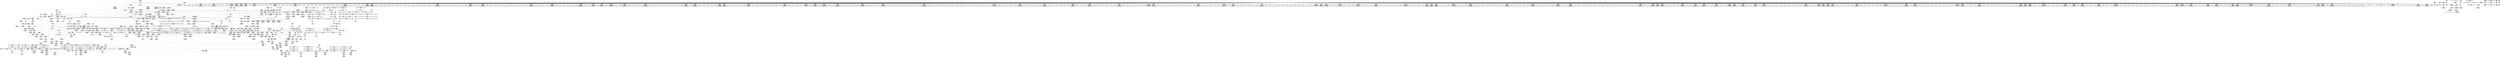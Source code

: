 digraph {
	CE0x421b820 [shape=record,shape=Mrecord,label="{CE0x421b820|12:_i32,_56:_i8*,_:_CRE_875,876_}"]
	CE0x4195cf0 [shape=record,shape=Mrecord,label="{CE0x4195cf0|_call_void_lockdep_rcu_suspicious(i8*_getelementptr_inbounds_(_25_x_i8_,_25_x_i8_*_.str3,_i32_0,_i32_0),_i32_2812,_i8*_getelementptr_inbounds_(_45_x_i8_,_45_x_i8_*_.str12,_i32_0,_i32_0))_#10,_!dbg_!27729|security/selinux/hooks.c,2812}"]
	CE0x422a420 [shape=record,shape=Mrecord,label="{CE0x422a420|inode_has_perm:retval.0}"]
	CE0x41db940 [shape=record,shape=Mrecord,label="{CE0x41db940|i64*_getelementptr_inbounds_(_2_x_i64_,_2_x_i64_*___llvm_gcov_ctr98,_i64_0,_i64_1)|*Constant*|*SummSink*}"]
	CE0x421e1b0 [shape=record,shape=Mrecord,label="{CE0x421e1b0|12:_i32,_56:_i8*,_:_CRE_910,911_}"]
	CE0x4220f70 [shape=record,shape=Mrecord,label="{CE0x4220f70|12:_i32,_56:_i8*,_:_CRE_979,980_}"]
	CE0x41bc0f0 [shape=record,shape=Mrecord,label="{CE0x41bc0f0|_ret_%struct.task_struct*_%tmp4,_!dbg_!27714|./arch/x86/include/asm/current.h,14|*SummSource*}"]
	CE0x41dd820 [shape=record,shape=Mrecord,label="{CE0x41dd820|avc_has_perm:tsid|Function::avc_has_perm&Arg::tsid::}"]
	CE0x4192e90 [shape=record,shape=Mrecord,label="{CE0x4192e90|selinux_inode_follow_link:tmp16|security/selinux/hooks.c,2812|*SummSource*}"]
	CE0x421b000 [shape=record,shape=Mrecord,label="{CE0x421b000|12:_i32,_56:_i8*,_:_CRE_868,869_}"]
	CE0x41b4170 [shape=record,shape=Mrecord,label="{CE0x41b4170|104:_%struct.inode*,_:_CRE_171,172_}"]
	CE0x41a99c0 [shape=record,shape=Mrecord,label="{CE0x41a99c0|i1_true|*Constant*|*SummSource*}"]
	CE0x4206d40 [shape=record,shape=Mrecord,label="{CE0x4206d40|12:_i32,_56:_i8*,_:_CRE_232,236_|*MultipleSource*|*LoadInst*|security/selinux/hooks.c,1627|Function::inode_has_perm&Arg::inode::|security/selinux/hooks.c,1611}"]
	CE0x41a4600 [shape=record,shape=Mrecord,label="{CE0x41a4600|104:_%struct.inode*,_:_CRE_8,12_|*MultipleSource*|Function::selinux_inode_follow_link&Arg::dentry::|Function::dentry_has_perm&Arg::dentry::|security/selinux/hooks.c,1627}"]
	CE0x4207650 [shape=record,shape=Mrecord,label="{CE0x4207650|12:_i32,_56:_i8*,_:_CRE_245,246_}"]
	CE0x4217840 [shape=record,shape=Mrecord,label="{CE0x4217840|12:_i32,_56:_i8*,_:_CRE_672,680_|*MultipleSource*|*LoadInst*|security/selinux/hooks.c,1627|Function::inode_has_perm&Arg::inode::|security/selinux/hooks.c,1611}"]
	CE0x41949d0 [shape=record,shape=Mrecord,label="{CE0x41949d0|selinux_inode_follow_link:tmp2}"]
	CE0x4191b90 [shape=record,shape=Mrecord,label="{CE0x4191b90|i32_1609|*Constant*|*SummSink*}"]
	CE0x422fc40 [shape=record,shape=Mrecord,label="{CE0x422fc40|inode_has_perm:lnot|security/selinux/hooks.c,1611|*SummSink*}"]
	CE0x41b48f0 [shape=record,shape=Mrecord,label="{CE0x41b48f0|104:_%struct.inode*,_:_CRE_179,180_}"]
	CE0x41ac390 [shape=record,shape=Mrecord,label="{CE0x41ac390|0:_i8,_:_GCMR_selinux_inode_follow_link.__warned_internal_global_i8_0,_section_.data.unlikely_,_align_1:_elem_0:default:}"]
	CE0x421be10 [shape=record,shape=Mrecord,label="{CE0x421be10|12:_i32,_56:_i8*,_:_CRE_880,881_}"]
	CE0x422f040 [shape=record,shape=Mrecord,label="{CE0x422f040|inode_has_perm:and|security/selinux/hooks.c,1611}"]
	CE0x41b56a0 [shape=record,shape=Mrecord,label="{CE0x41b56a0|get_current:bb|*SummSource*}"]
	CE0x422ac40 [shape=record,shape=Mrecord,label="{CE0x422ac40|i64*_getelementptr_inbounds_(_8_x_i64_,_8_x_i64_*___llvm_gcov_ctr154,_i64_0,_i64_7)|*Constant*|*SummSink*}"]
	CE0x421e540 [shape=record,shape=Mrecord,label="{CE0x421e540|12:_i32,_56:_i8*,_:_CRE_913,914_}"]
	CE0x4226420 [shape=record,shape=Mrecord,label="{CE0x4226420|inode_has_perm:i_security|security/selinux/hooks.c,1615|*SummSource*}"]
	CE0x4203030 [shape=record,shape=Mrecord,label="{CE0x4203030|cred_sid:tmp4|*LoadInst*|security/selinux/hooks.c,196|*SummSink*}"]
	CE0x41f1980 [shape=record,shape=Mrecord,label="{CE0x41f1980|get_current:tmp2}"]
	CE0x41f0400 [shape=record,shape=Mrecord,label="{CE0x41f0400|dentry_has_perm:ad|security/selinux/hooks.c, 1628|*SummSink*}"]
	CE0x4218150 [shape=record,shape=Mrecord,label="{CE0x4218150|12:_i32,_56:_i8*,_:_CRE_696,704_|*MultipleSource*|*LoadInst*|security/selinux/hooks.c,1627|Function::inode_has_perm&Arg::inode::|security/selinux/hooks.c,1611}"]
	CE0x421ab10 [shape=record,shape=Mrecord,label="{CE0x421ab10|12:_i32,_56:_i8*,_:_CRE_865,866_}"]
	CE0x4210d50 [shape=record,shape=Mrecord,label="{CE0x4210d50|12:_i32,_56:_i8*,_:_CRE_528,536_|*MultipleSource*|*LoadInst*|security/selinux/hooks.c,1627|Function::inode_has_perm&Arg::inode::|security/selinux/hooks.c,1611}"]
	CE0x4193180 [shape=record,shape=Mrecord,label="{CE0x4193180|i8_1|*Constant*}"]
	CE0x41d9a20 [shape=record,shape=Mrecord,label="{CE0x41d9a20|inode_has_perm:perms|Function::inode_has_perm&Arg::perms::|*SummSource*}"]
	CE0x421f4b0 [shape=record,shape=Mrecord,label="{CE0x421f4b0|12:_i32,_56:_i8*,_:_CRE_926,927_}"]
	CE0x4212760 [shape=record,shape=Mrecord,label="{CE0x4212760|12:_i32,_56:_i8*,_:_CRE_565,566_}"]
	CE0x4188e60 [shape=record,shape=Mrecord,label="{CE0x4188e60|i8_1|*Constant*|*SummSink*}"]
	CE0x4212500 [shape=record,shape=Mrecord,label="{CE0x4212500|12:_i32,_56:_i8*,_:_CRE_563,564_}"]
	CE0x41eb1b0 [shape=record,shape=Mrecord,label="{CE0x41eb1b0|12:_i32,_56:_i8*,_:_CRE_2,4_|*MultipleSource*|*LoadInst*|security/selinux/hooks.c,1627|Function::inode_has_perm&Arg::inode::|security/selinux/hooks.c,1611}"]
	CE0x420cbc0 [shape=record,shape=Mrecord,label="{CE0x420cbc0|12:_i32,_56:_i8*,_:_CRE_344,352_|*MultipleSource*|*LoadInst*|security/selinux/hooks.c,1627|Function::inode_has_perm&Arg::inode::|security/selinux/hooks.c,1611}"]
	CE0x42282f0 [shape=record,shape=Mrecord,label="{CE0x42282f0|inode_has_perm:tmp13|security/selinux/hooks.c,1614|*SummSource*}"]
	CE0x41fa240 [shape=record,shape=Mrecord,label="{CE0x41fa240|__validate_creds:tmp6|include/linux/cred.h,174|*SummSink*}"]
	CE0x418ef80 [shape=record,shape=Mrecord,label="{CE0x418ef80|104:_%struct.inode*,_:_CRE_308,309_}"]
	CE0x41e63e0 [shape=record,shape=Mrecord,label="{CE0x41e63e0|i8_10|*Constant*|*SummSink*}"]
	CE0x41ec5f0 [shape=record,shape=Mrecord,label="{CE0x41ec5f0|i64*_getelementptr_inbounds_(_8_x_i64_,_8_x_i64_*___llvm_gcov_ctr154,_i64_0,_i64_0)|*Constant*}"]
	CE0x41f5250 [shape=record,shape=Mrecord,label="{CE0x41f5250|i64*_getelementptr_inbounds_(_8_x_i64_,_8_x_i64_*___llvm_gcov_ctr154,_i64_0,_i64_2)|*Constant*}"]
	CE0x41ecc40 [shape=record,shape=Mrecord,label="{CE0x41ecc40|__validate_creds:tmp5|include/linux/cred.h,173|*SummSink*}"]
	CE0x41db500 [shape=record,shape=Mrecord,label="{CE0x41db500|12:_i32,_56:_i8*,_:_CRE_142,143_}"]
	CE0x41e6a90 [shape=record,shape=Mrecord,label="{CE0x41e6a90|dentry_has_perm:dentry1|security/selinux/hooks.c,1631}"]
	CE0x41ee0d0 [shape=record,shape=Mrecord,label="{CE0x41ee0d0|104:_%struct.inode*,_:_CRE_224,232_|*MultipleSource*|Function::selinux_inode_follow_link&Arg::dentry::|Function::dentry_has_perm&Arg::dentry::|security/selinux/hooks.c,1627}"]
	CE0x421b230 [shape=record,shape=Mrecord,label="{CE0x421b230|12:_i32,_56:_i8*,_:_CRE_870,871_}"]
	CE0x41a22c0 [shape=record,shape=Mrecord,label="{CE0x41a22c0|104:_%struct.inode*,_:_CRE_195,196_}"]
	CE0x41ea0b0 [shape=record,shape=Mrecord,label="{CE0x41ea0b0|GLOBAL:llvm.expect.i64|*Constant*}"]
	CE0x418ef10 [shape=record,shape=Mrecord,label="{CE0x418ef10|104:_%struct.inode*,_:_CRE_307,308_}"]
	CE0x4217ed0 [shape=record,shape=Mrecord,label="{CE0x4217ed0|12:_i32,_56:_i8*,_:_CRE_688,692_|*MultipleSource*|*LoadInst*|security/selinux/hooks.c,1627|Function::inode_has_perm&Arg::inode::|security/selinux/hooks.c,1611}"]
	CE0x420eb70 [shape=record,shape=Mrecord,label="{CE0x420eb70|12:_i32,_56:_i8*,_:_CRE_472,473_}"]
	CE0x41de6d0 [shape=record,shape=Mrecord,label="{CE0x41de6d0|inode_has_perm:call4|security/selinux/hooks.c,1617|*SummSource*}"]
	CE0x420c400 [shape=record,shape=Mrecord,label="{CE0x420c400|12:_i32,_56:_i8*,_:_CRE_311,312_}"]
	CE0x41f6d20 [shape=record,shape=Mrecord,label="{CE0x41f6d20|12:_i32,_56:_i8*,_:_CRE_136,137_}"]
	CE0x41a1ff0 [shape=record,shape=Mrecord,label="{CE0x41a1ff0|104:_%struct.inode*,_:_CRE_192,193_}"]
	CE0x421a4e0 [shape=record,shape=Mrecord,label="{CE0x421a4e0|12:_i32,_56:_i8*,_:_CRE_848,856_|*MultipleSource*|*LoadInst*|security/selinux/hooks.c,1627|Function::inode_has_perm&Arg::inode::|security/selinux/hooks.c,1611}"]
	CE0x41da650 [shape=record,shape=Mrecord,label="{CE0x41da650|inode_has_perm:if.then|*SummSource*}"]
	CE0x41f19f0 [shape=record,shape=Mrecord,label="{CE0x41f19f0|get_current:tmp2|*SummSource*}"]
	CE0x41d9230 [shape=record,shape=Mrecord,label="{CE0x41d9230|inode_has_perm:inode|Function::inode_has_perm&Arg::inode::}"]
	CE0x41bb390 [shape=record,shape=Mrecord,label="{CE0x41bb390|GLOBAL:get_current|*Constant*|*SummSink*}"]
	CE0x41b2ba0 [shape=record,shape=Mrecord,label="{CE0x41b2ba0|i64*_getelementptr_inbounds_(_2_x_i64_,_2_x_i64_*___llvm_gcov_ctr98,_i64_0,_i64_0)|*Constant*}"]
	CE0x4211e10 [shape=record,shape=Mrecord,label="{CE0x4211e10|12:_i32,_56:_i8*,_:_CRE_557,558_}"]
	CE0x41f60a0 [shape=record,shape=Mrecord,label="{CE0x41f60a0|__validate_creds:lnot1|include/linux/cred.h,173}"]
	CE0x41b9200 [shape=record,shape=Mrecord,label="{CE0x41b9200|i64*_getelementptr_inbounds_(_8_x_i64_,_8_x_i64_*___llvm_gcov_ctr154,_i64_0,_i64_6)|*Constant*|*SummSink*}"]
	CE0x4212170 [shape=record,shape=Mrecord,label="{CE0x4212170|12:_i32,_56:_i8*,_:_CRE_560,561_}"]
	CE0x41db420 [shape=record,shape=Mrecord,label="{CE0x41db420|12:_i32,_56:_i8*,_:_CRE_140,141_}"]
	CE0x41bc2e0 [shape=record,shape=Mrecord,label="{CE0x41bc2e0|_ret_%struct.task_struct*_%tmp4,_!dbg_!27714|./arch/x86/include/asm/current.h,14}"]
	CE0x42048f0 [shape=record,shape=Mrecord,label="{CE0x42048f0|12:_i32,_56:_i8*,_:_CRE_175,176_}"]
	CE0x41e6ec0 [shape=record,shape=Mrecord,label="{CE0x41e6ec0|dentry_has_perm:call|security/selinux/hooks.c,1632|*SummSink*}"]
	CE0x4208050 [shape=record,shape=Mrecord,label="{CE0x4208050|12:_i32,_56:_i8*,_:_CRE_254,255_}"]
	CE0x422ba50 [shape=record,shape=Mrecord,label="{CE0x422ba50|__validate_creds:if.end|*SummSource*}"]
	CE0x418edb0 [shape=record,shape=Mrecord,label="{CE0x418edb0|104:_%struct.inode*,_:_CRE_306,307_}"]
	CE0x418bef0 [shape=record,shape=Mrecord,label="{CE0x418bef0|i64*_getelementptr_inbounds_(_2_x_i64_,_2_x_i64_*___llvm_gcov_ctr131,_i64_0,_i64_0)|*Constant*}"]
	CE0x420c790 [shape=record,shape=Mrecord,label="{CE0x420c790|12:_i32,_56:_i8*,_:_CRE_328,336_|*MultipleSource*|*LoadInst*|security/selinux/hooks.c,1627|Function::inode_has_perm&Arg::inode::|security/selinux/hooks.c,1611}"]
	CE0x41eb220 [shape=record,shape=Mrecord,label="{CE0x41eb220|12:_i32,_56:_i8*,_:_CRE_4,8_|*MultipleSource*|*LoadInst*|security/selinux/hooks.c,1627|Function::inode_has_perm&Arg::inode::|security/selinux/hooks.c,1611}"]
	CE0x4249310 [shape=record,shape=Mrecord,label="{CE0x4249310|inode_has_perm:tmp16|security/selinux/hooks.c,1615|*SummSink*}"]
	CE0x41f2580 [shape=record,shape=Mrecord,label="{CE0x41f2580|104:_%struct.inode*,_:_CRE_145,146_}"]
	CE0x420c9a0 [shape=record,shape=Mrecord,label="{CE0x420c9a0|12:_i32,_56:_i8*,_:_CRE_336,344_|*MultipleSource*|*LoadInst*|security/selinux/hooks.c,1627|Function::inode_has_perm&Arg::inode::|security/selinux/hooks.c,1611}"]
	CE0x41db240 [shape=record,shape=Mrecord,label="{CE0x41db240|12:_i32,_56:_i8*,_:_CRE_138,139_}"]
	CE0x419cd00 [shape=record,shape=Mrecord,label="{CE0x419cd00|__validate_creds:tobool|include/linux/cred.h,173|*SummSource*}"]
	CE0x41de970 [shape=record,shape=Mrecord,label="{CE0x41de970|i32_(i32,_i32,_i16,_i32,_%struct.common_audit_data*)*_bitcast_(i32_(i32,_i32,_i16,_i32,_%struct.common_audit_data.495*)*_avc_has_perm_to_i32_(i32,_i32,_i16,_i32,_%struct.common_audit_data*)*)|*Constant*}"]
	CE0x41a8fc0 [shape=record,shape=Mrecord,label="{CE0x41a8fc0|selinux_inode_follow_link:tmp2|*SummSource*}"]
	CE0x424be90 [shape=record,shape=Mrecord,label="{CE0x424be90|i64*_getelementptr_inbounds_(_5_x_i64_,_5_x_i64_*___llvm_gcov_ctr155,_i64_0,_i64_0)|*Constant*|*SummSink*}"]
	CE0x42308d0 [shape=record,shape=Mrecord,label="{CE0x42308d0|inode_has_perm:conv|security/selinux/hooks.c,1611|*SummSink*}"]
	CE0x41d8580 [shape=record,shape=Mrecord,label="{CE0x41d8580|get_current:tmp1}"]
	CE0x419a430 [shape=record,shape=Mrecord,label="{CE0x419a430|selinux_inode_follow_link:entry}"]
	CE0x41dc100 [shape=record,shape=Mrecord,label="{CE0x41dc100|inode_has_perm:if.end}"]
	CE0x41a9220 [shape=record,shape=Mrecord,label="{CE0x41a9220|selinux_inode_follow_link:tmp3|*SummSource*}"]
	CE0x418f3a0 [shape=record,shape=Mrecord,label="{CE0x418f3a0|104:_%struct.inode*,_:_CRE_313,314_}"]
	CE0x41a0cc0 [shape=record,shape=Mrecord,label="{CE0x41a0cc0|104:_%struct.inode*,_:_CRE_90,91_}"]
	CE0x41d6530 [shape=record,shape=Mrecord,label="{CE0x41d6530|__validate_creds:call|include/linux/cred.h,173|*SummSource*}"]
	CE0x4187e30 [shape=record,shape=Mrecord,label="{CE0x4187e30|i32_0|*Constant*|*SummSink*}"]
	CE0x419dc60 [shape=record,shape=Mrecord,label="{CE0x419dc60|inode_has_perm:bb}"]
	CE0x41a7ba0 [shape=record,shape=Mrecord,label="{CE0x41a7ba0|selinux_inode_follow_link:tmp5|security/selinux/hooks.c,2812|*SummSource*}"]
	CE0x4213f20 [shape=record,shape=Mrecord,label="{CE0x4213f20|12:_i32,_56:_i8*,_:_CRE_585,586_}"]
	CE0x4213cc0 [shape=record,shape=Mrecord,label="{CE0x4213cc0|12:_i32,_56:_i8*,_:_CRE_583,584_}"]
	CE0x41ec440 [shape=record,shape=Mrecord,label="{CE0x41ec440|inode_has_perm:do.end|*SummSource*}"]
	"CONST[source:0(mediator),value:0(static)][purpose:{operation}][SrcIdx:2]"
	CE0x4209940 [shape=record,shape=Mrecord,label="{CE0x4209940|12:_i32,_56:_i8*,_:_CRE_275,276_}"]
	CE0x4230f00 [shape=record,shape=Mrecord,label="{CE0x4230f00|inode_has_perm:expval|security/selinux/hooks.c,1611}"]
	CE0x42156e0 [shape=record,shape=Mrecord,label="{CE0x42156e0|12:_i32,_56:_i8*,_:_CRE_605,606_}"]
	CE0x41f1e40 [shape=record,shape=Mrecord,label="{CE0x41f1e40|104:_%struct.inode*,_:_CRE_95,96_}"]
	CE0x422af10 [shape=record,shape=Mrecord,label="{CE0x422af10|inode_has_perm:tmp19|security/selinux/hooks.c,1618}"]
	CE0x4194250 [shape=record,shape=Mrecord,label="{CE0x4194250|GLOBAL:__llvm_gcov_ctr230|Global_var:__llvm_gcov_ctr230|*SummSink*}"]
	CE0x41f2020 [shape=record,shape=Mrecord,label="{CE0x41f2020|104:_%struct.inode*,_:_CRE_104,112_|*MultipleSource*|Function::selinux_inode_follow_link&Arg::dentry::|Function::dentry_has_perm&Arg::dentry::|security/selinux/hooks.c,1627}"]
	CE0x4231df0 [shape=record,shape=Mrecord,label="{CE0x4231df0|inode_has_perm:tmp7|security/selinux/hooks.c,1611}"]
	CE0x4197d70 [shape=record,shape=Mrecord,label="{CE0x4197d70|_call_void___validate_creds(%struct.cred*_%cred,_i8*_getelementptr_inbounds_(_25_x_i8_,_25_x_i8_*_.str3,_i32_0,_i32_0),_i32_1609)_#10,_!dbg_!27719|security/selinux/hooks.c,1609|*SummSink*}"]
	CE0x42155b0 [shape=record,shape=Mrecord,label="{CE0x42155b0|12:_i32,_56:_i8*,_:_CRE_604,605_}"]
	CE0x4233f60 [shape=record,shape=Mrecord,label="{CE0x4233f60|i64*_getelementptr_inbounds_(_8_x_i64_,_8_x_i64_*___llvm_gcov_ctr154,_i64_0,_i64_5)|*Constant*}"]
	CE0x41f1a60 [shape=record,shape=Mrecord,label="{CE0x41f1a60|get_current:tmp2|*SummSink*}"]
	CE0x4189850 [shape=record,shape=Mrecord,label="{CE0x4189850|GLOBAL:current_task|Global_var:current_task}"]
	CE0x41da4b0 [shape=record,shape=Mrecord,label="{CE0x41da4b0|_ret_i32_%retval.0,_!dbg_!27739|security/selinux/hooks.c,1618|*SummSink*}"]
	CE0x418ce50 [shape=record,shape=Mrecord,label="{CE0x418ce50|0:_i8,_8:_%struct.dentry*,_24:_%struct.selinux_audit_data*,_:_SCMRE_0,1_|*MultipleSource*|security/selinux/hooks.c, 1628|security/selinux/hooks.c,1630}"]
	CE0x41b4f00 [shape=record,shape=Mrecord,label="{CE0x41b4f00|inode_has_perm:tmp5|security/selinux/hooks.c,1609|*SummSource*}"]
	CE0x41fba00 [shape=record,shape=Mrecord,label="{CE0x41fba00|12:_i32,_56:_i8*,_:_CRE_168,169_}"]
	CE0x41a0470 [shape=record,shape=Mrecord,label="{CE0x41a0470|104:_%struct.inode*,_:_CRE_64,72_|*MultipleSource*|Function::selinux_inode_follow_link&Arg::dentry::|Function::dentry_has_perm&Arg::dentry::|security/selinux/hooks.c,1627}"]
	CE0x41a0df0 [shape=record,shape=Mrecord,label="{CE0x41a0df0|104:_%struct.inode*,_:_CRE_91,92_}"]
	CE0x41a3940 [shape=record,shape=Mrecord,label="{CE0x41a3940|selinux_inode_follow_link:tmp9|security/selinux/hooks.c,2812|*SummSink*}"]
	CE0x41efb00 [shape=record,shape=Mrecord,label="{CE0x41efb00|i32_5|*Constant*|*SummSource*}"]
	CE0x41bacc0 [shape=record,shape=Mrecord,label="{CE0x41bacc0|selinux_inode_follow_link:call3|security/selinux/hooks.c,2812|*SummSink*}"]
	CE0x41a24a0 [shape=record,shape=Mrecord,label="{CE0x41a24a0|104:_%struct.inode*,_:_CRE_197,198_}"]
	CE0x41fb370 [shape=record,shape=Mrecord,label="{CE0x41fb370|12:_i32,_56:_i8*,_:_CRE_161,162_}"]
	CE0x41f5160 [shape=record,shape=Mrecord,label="{CE0x41f5160|_call_void_mcount()_#3|*SummSink*}"]
	CE0x421fd00 [shape=record,shape=Mrecord,label="{CE0x421fd00|12:_i32,_56:_i8*,_:_CRE_933,934_}"]
	CE0x41a8430 [shape=record,shape=Mrecord,label="{CE0x41a8430|selinux_inode_follow_link:tobool1|security/selinux/hooks.c,2812|*SummSink*}"]
	CE0x41e8e10 [shape=record,shape=Mrecord,label="{CE0x41e8e10|__validate_creds:lnot1|include/linux/cred.h,173|*SummSource*}"]
	CE0x422f140 [shape=record,shape=Mrecord,label="{CE0x422f140|inode_has_perm:and|security/selinux/hooks.c,1611|*SummSink*}"]
	CE0x422d1a0 [shape=record,shape=Mrecord,label="{CE0x422d1a0|avc_has_perm:tsid|Function::avc_has_perm&Arg::tsid::|*SummSource*}"]
	CE0x422f310 [shape=record,shape=Mrecord,label="{CE0x422f310|inode_has_perm:tobool|security/selinux/hooks.c,1611|*SummSource*}"]
	CE0x419e180 [shape=record,shape=Mrecord,label="{CE0x419e180|__validate_creds:tmp4|include/linux/cred.h,173}"]
	CE0x41fd5d0 [shape=record,shape=Mrecord,label="{CE0x41fd5d0|12:_i32,_56:_i8*,_:_CRE_146,147_}"]
	CE0x4219000 [shape=record,shape=Mrecord,label="{CE0x4219000|12:_i32,_56:_i8*,_:_CRE_760,768_|*MultipleSource*|*LoadInst*|security/selinux/hooks.c,1627|Function::inode_has_perm&Arg::inode::|security/selinux/hooks.c,1611}"]
	CE0x421f120 [shape=record,shape=Mrecord,label="{CE0x421f120|12:_i32,_56:_i8*,_:_CRE_923,924_}"]
	CE0x41f65c0 [shape=record,shape=Mrecord,label="{CE0x41f65c0|i32_22|*Constant*|*SummSource*}"]
	CE0x41d6ce0 [shape=record,shape=Mrecord,label="{CE0x41d6ce0|12:_i32,_56:_i8*,_:_CRE_64,72_|*MultipleSource*|*LoadInst*|security/selinux/hooks.c,1627|Function::inode_has_perm&Arg::inode::|security/selinux/hooks.c,1611}"]
	CE0x41fb640 [shape=record,shape=Mrecord,label="{CE0x41fb640|12:_i32,_56:_i8*,_:_CRE_164,165_}"]
	CE0x42143e0 [shape=record,shape=Mrecord,label="{CE0x42143e0|12:_i32,_56:_i8*,_:_CRE_589,590_}"]
	CE0x421c660 [shape=record,shape=Mrecord,label="{CE0x421c660|12:_i32,_56:_i8*,_:_CRE_887,888_}"]
	CE0x41dbfd0 [shape=record,shape=Mrecord,label="{CE0x41dbfd0|inode_has_perm:return|*SummSource*}"]
	CE0x419b770 [shape=record,shape=Mrecord,label="{CE0x419b770|__validate_creds:entry}"]
	CE0x4226f70 [shape=record,shape=Mrecord,label="{CE0x4226f70|inode_has_perm:tmp15|*LoadInst*|security/selinux/hooks.c,1615|*SummSource*}"]
	CE0x420a9e0 [shape=record,shape=Mrecord,label="{CE0x420a9e0|12:_i32,_56:_i8*,_:_CRE_289,290_}"]
	CE0x418fa30 [shape=record,shape=Mrecord,label="{CE0x418fa30|dentry_has_perm:tmp4|*LoadInst*|security/selinux/hooks.c,1627}"]
	CE0x41fdc90 [shape=record,shape=Mrecord,label="{CE0x41fdc90|12:_i32,_56:_i8*,_:_CRE_32,40_|*MultipleSource*|*LoadInst*|security/selinux/hooks.c,1627|Function::inode_has_perm&Arg::inode::|security/selinux/hooks.c,1611}"]
	CE0x41db7a0 [shape=record,shape=Mrecord,label="{CE0x41db7a0|12:_i32,_56:_i8*,_:_CRE_145,146_}"]
	CE0x41f3070 [shape=record,shape=Mrecord,label="{CE0x41f3070|104:_%struct.inode*,_:_CRE_156,157_}"]
	CE0x41ac8a0 [shape=record,shape=Mrecord,label="{CE0x41ac8a0|get_current:tmp4|./arch/x86/include/asm/current.h,14|*SummSource*}"]
	CE0x41afdf0 [shape=record,shape=Mrecord,label="{CE0x41afdf0|selinux_inode_follow_link:tmp21|security/selinux/hooks.c,2812|*SummSource*}"]
	CE0x42113b0 [shape=record,shape=Mrecord,label="{CE0x42113b0|12:_i32,_56:_i8*,_:_CRE_544,552_|*MultipleSource*|*LoadInst*|security/selinux/hooks.c,1627|Function::inode_has_perm&Arg::inode::|security/selinux/hooks.c,1611}"]
	"CONST[source:0(mediator),value:2(dynamic)][purpose:{subject}][SrcIdx:4]"
	CE0x41b4260 [shape=record,shape=Mrecord,label="{CE0x41b4260|104:_%struct.inode*,_:_CRE_172,173_}"]
	CE0x41ecfe0 [shape=record,shape=Mrecord,label="{CE0x41ecfe0|dentry_has_perm:tmp|*SummSink*}"]
	CE0x41aaf10 [shape=record,shape=Mrecord,label="{CE0x41aaf10|selinux_inode_follow_link:tmp12|security/selinux/hooks.c,2812|*SummSink*}"]
	CE0x4204bc0 [shape=record,shape=Mrecord,label="{CE0x4204bc0|12:_i32,_56:_i8*,_:_CRE_178,179_}"]
	CE0x41ab090 [shape=record,shape=Mrecord,label="{CE0x41ab090|i64*_getelementptr_inbounds_(_11_x_i64_,_11_x_i64_*___llvm_gcov_ctr230,_i64_0,_i64_6)|*Constant*}"]
	CE0x41aca90 [shape=record,shape=Mrecord,label="{CE0x41aca90|%struct.task_struct*_(%struct.task_struct**)*_asm_movq_%gs:$_1:P_,$0_,_r,im,_dirflag_,_fpsr_,_flags_|*SummSource*}"]
	CE0x4193ed0 [shape=record,shape=Mrecord,label="{CE0x4193ed0|i64*_getelementptr_inbounds_(_2_x_i64_,_2_x_i64_*___llvm_gcov_ctr98,_i64_0,_i64_1)|*Constant*}"]
	CE0x41b4080 [shape=record,shape=Mrecord,label="{CE0x41b4080|104:_%struct.inode*,_:_CRE_170,171_}"]
	CE0x41f1690 [shape=record,shape=Mrecord,label="{CE0x41f1690|dentry_has_perm:tmp3|*SummSink*}"]
	CE0x41ee2b0 [shape=record,shape=Mrecord,label="{CE0x41ee2b0|104:_%struct.inode*,_:_CRE_240,248_|*MultipleSource*|Function::selinux_inode_follow_link&Arg::dentry::|Function::dentry_has_perm&Arg::dentry::|security/selinux/hooks.c,1627}"]
	CE0x420d1f0 [shape=record,shape=Mrecord,label="{CE0x420d1f0|12:_i32,_56:_i8*,_:_CRE_376,384_|*MultipleSource*|*LoadInst*|security/selinux/hooks.c,1627|Function::inode_has_perm&Arg::inode::|security/selinux/hooks.c,1611}"]
	CE0x42201c0 [shape=record,shape=Mrecord,label="{CE0x42201c0|12:_i32,_56:_i8*,_:_CRE_944,952_|*MultipleSource*|*LoadInst*|security/selinux/hooks.c,1627|Function::inode_has_perm&Arg::inode::|security/selinux/hooks.c,1611}"]
	CE0x42353c0 [shape=record,shape=Mrecord,label="{CE0x42353c0|i32_512|*Constant*|*SummSink*}"]
	CE0x41af710 [shape=record,shape=Mrecord,label="{CE0x41af710|selinux_inode_follow_link:cred4|security/selinux/hooks.c,2812|*SummSource*}"]
	CE0x41aa1b0 [shape=record,shape=Mrecord,label="{CE0x41aa1b0|selinux_inode_follow_link:tmp8|security/selinux/hooks.c,2812|*SummSink*}"]
	CE0x4219220 [shape=record,shape=Mrecord,label="{CE0x4219220|12:_i32,_56:_i8*,_:_CRE_768,776_|*MultipleSource*|*LoadInst*|security/selinux/hooks.c,1627|Function::inode_has_perm&Arg::inode::|security/selinux/hooks.c,1611}"]
	CE0x4212af0 [shape=record,shape=Mrecord,label="{CE0x4212af0|12:_i32,_56:_i8*,_:_CRE_568,569_}"]
	CE0x420d660 [shape=record,shape=Mrecord,label="{CE0x420d660|12:_i32,_56:_i8*,_:_CRE_392,400_|*MultipleSource*|*LoadInst*|security/selinux/hooks.c,1627|Function::inode_has_perm&Arg::inode::|security/selinux/hooks.c,1611}"]
	CE0x421bbb0 [shape=record,shape=Mrecord,label="{CE0x421bbb0|12:_i32,_56:_i8*,_:_CRE_878,879_}"]
	CE0x41b5540 [shape=record,shape=Mrecord,label="{CE0x41b5540|get_current:bb}"]
	CE0x422d2d0 [shape=record,shape=Mrecord,label="{CE0x422d2d0|avc_has_perm:tsid|Function::avc_has_perm&Arg::tsid::|*SummSink*}"]
	CE0x41f1620 [shape=record,shape=Mrecord,label="{CE0x41f1620|dentry_has_perm:tmp3|*SummSource*}"]
	CE0x419c140 [shape=record,shape=Mrecord,label="{CE0x419c140|i64*_getelementptr_inbounds_(_8_x_i64_,_8_x_i64_*___llvm_gcov_ctr154,_i64_0,_i64_2)|*Constant*|*SummSink*}"]
	CE0x4205ca0 [shape=record,shape=Mrecord,label="{CE0x4205ca0|12:_i32,_56:_i8*,_:_CRE_196,197_}"]
	CE0x418b250 [shape=record,shape=Mrecord,label="{CE0x418b250|__validate_creds:tmp8|include/linux/cred.h,175|*SummSink*}"]
	CE0x41a79d0 [shape=record,shape=Mrecord,label="{CE0x41a79d0|selinux_inode_follow_link:call3|security/selinux/hooks.c,2812|*SummSource*}"]
	CE0x422f7b0 [shape=record,shape=Mrecord,label="{CE0x422f7b0|inode_has_perm:lnot|security/selinux/hooks.c,1611}"]
	CE0x41ebb60 [shape=record,shape=Mrecord,label="{CE0x41ebb60|GLOBAL:creds_are_invalid|*Constant*|*SummSource*}"]
	CE0x420a3f0 [shape=record,shape=Mrecord,label="{CE0x420a3f0|12:_i32,_56:_i8*,_:_CRE_284,285_}"]
	CE0x422b6f0 [shape=record,shape=Mrecord,label="{CE0x422b6f0|inode_has_perm:tmp20|security/selinux/hooks.c,1618|*SummSink*}"]
	CE0x41b2fa0 [shape=record,shape=Mrecord,label="{CE0x41b2fa0|_ret_i32_%call5,_!dbg_!27741|security/selinux/hooks.c,2814|*SummSink*}"]
	CE0x4184de0 [shape=record,shape=Mrecord,label="{CE0x4184de0|selinux_inode_follow_link:bb|*SummSource*}"]
	CE0x4194350 [shape=record,shape=Mrecord,label="{CE0x4194350|selinux_inode_follow_link:tmp5|security/selinux/hooks.c,2812}"]
	CE0x41eda40 [shape=record,shape=Mrecord,label="{CE0x41eda40|104:_%struct.inode*,_:_CRE_217,218_}"]
	CE0x420e510 [shape=record,shape=Mrecord,label="{CE0x420e510|12:_i32,_56:_i8*,_:_CRE_448,456_|*MultipleSource*|*LoadInst*|security/selinux/hooks.c,1627|Function::inode_has_perm&Arg::inode::|security/selinux/hooks.c,1611}"]
	CE0x424c030 [shape=record,shape=Mrecord,label="{CE0x424c030|COLLAPSED:_GCMRE___llvm_gcov_ctr155_internal_global_5_x_i64_zeroinitializer:_elem_0:default:}"]
	CE0x42123d0 [shape=record,shape=Mrecord,label="{CE0x42123d0|12:_i32,_56:_i8*,_:_CRE_562,563_}"]
	CE0x4205340 [shape=record,shape=Mrecord,label="{CE0x4205340|12:_i32,_56:_i8*,_:_CRE_186,187_}"]
	CE0x422faa0 [shape=record,shape=Mrecord,label="{CE0x422faa0|inode_has_perm:lnot1|security/selinux/hooks.c,1611}"]
	CE0x41b22c0 [shape=record,shape=Mrecord,label="{CE0x41b22c0|_ret_i32_%call,_!dbg_!27723|security/selinux/hooks.c,1632}"]
	CE0x41838f0 [shape=record,shape=Mrecord,label="{CE0x41838f0|selinux_inode_follow_link:tmp14|security/selinux/hooks.c,2812|*SummSource*}"]
	CE0x4213df0 [shape=record,shape=Mrecord,label="{CE0x4213df0|12:_i32,_56:_i8*,_:_CRE_584,585_}"]
	CE0x422fe60 [shape=record,shape=Mrecord,label="{CE0x422fe60|inode_has_perm:lnot1|security/selinux/hooks.c,1611|*SummSource*}"]
	CE0x4215940 [shape=record,shape=Mrecord,label="{CE0x4215940|12:_i32,_56:_i8*,_:_CRE_607,608_}"]
	CE0x4219a70 [shape=record,shape=Mrecord,label="{CE0x4219a70|12:_i32,_56:_i8*,_:_CRE_808,816_|*MultipleSource*|*LoadInst*|security/selinux/hooks.c,1627|Function::inode_has_perm&Arg::inode::|security/selinux/hooks.c,1611}"]
	CE0x42311f0 [shape=record,shape=Mrecord,label="{CE0x42311f0|GLOBAL:llvm.expect.i64|*Constant*|*SummSource*}"]
	CE0x422cd70 [shape=record,shape=Mrecord,label="{CE0x422cd70|__validate_creds:tmp1|*SummSource*}"]
	CE0x4206600 [shape=record,shape=Mrecord,label="{CE0x4206600|12:_i32,_56:_i8*,_:_CRE_206,207_}"]
	CE0x4184d10 [shape=record,shape=Mrecord,label="{CE0x4184d10|selinux_inode_follow_link:bb}"]
	CE0x419f9b0 [shape=record,shape=Mrecord,label="{CE0x419f9b0|i8*_getelementptr_inbounds_(_25_x_i8_,_25_x_i8_*_.str3,_i32_0,_i32_0)|*Constant*|*SummSink*}"]
	CE0x418a510 [shape=record,shape=Mrecord,label="{CE0x418a510|selinux_inode_follow_link:land.lhs.true2}"]
	CE0x41b4bc0 [shape=record,shape=Mrecord,label="{CE0x41b4bc0|104:_%struct.inode*,_:_CRE_182,183_}"]
	CE0x418d8d0 [shape=record,shape=Mrecord,label="{CE0x418d8d0|i64*_getelementptr_inbounds_(_11_x_i64_,_11_x_i64_*___llvm_gcov_ctr230,_i64_0,_i64_9)|*Constant*|*SummSource*}"]
	CE0x42298b0 [shape=record,shape=Mrecord,label="{CE0x42298b0|inode_has_perm:tmp17|security/selinux/hooks.c,1617|*SummSink*}"]
	CE0x419c950 [shape=record,shape=Mrecord,label="{CE0x419c950|__validate_creds:cred|Function::__validate_creds&Arg::cred::|*SummSink*}"]
	CE0x41fb730 [shape=record,shape=Mrecord,label="{CE0x41fb730|12:_i32,_56:_i8*,_:_CRE_165,166_}"]
	CE0x4194d60 [shape=record,shape=Mrecord,label="{CE0x4194d60|selinux_inode_follow_link:entry|*SummSource*}"]
	CE0x41e18f0 [shape=record,shape=Mrecord,label="{CE0x41e18f0|__validate_creds:tmp7|include/linux/cred.h,174|*SummSink*}"]
	CE0x41fc430 [shape=record,shape=Mrecord,label="{CE0x41fc430|cred_sid:security|security/selinux/hooks.c,196}"]
	CE0x42082b0 [shape=record,shape=Mrecord,label="{CE0x42082b0|12:_i32,_56:_i8*,_:_CRE_256,257_}"]
	CE0x553ef40 [shape=record,shape=Mrecord,label="{CE0x553ef40|selinux_inode_follow_link:if.end|*SummSource*}"]
	CE0x41940b0 [shape=record,shape=Mrecord,label="{CE0x41940b0|i64_0|*Constant*|*SummSource*}"]
	CE0x4215e00 [shape=record,shape=Mrecord,label="{CE0x4215e00|12:_i32,_56:_i8*,_:_CRE_611,612_}"]
	CE0x41b9750 [shape=record,shape=Mrecord,label="{CE0x41b9750|inode_has_perm:tmp14|security/selinux/hooks.c,1614|*SummSource*}"]
	CE0x4207cc0 [shape=record,shape=Mrecord,label="{CE0x4207cc0|12:_i32,_56:_i8*,_:_CRE_251,252_}"]
	CE0x4206060 [shape=record,shape=Mrecord,label="{CE0x4206060|12:_i32,_56:_i8*,_:_CRE_200,201_}"]
	CE0x41ad540 [shape=record,shape=Mrecord,label="{CE0x41ad540|selinux_inode_follow_link:tmp4|security/selinux/hooks.c,2812}"]
	CE0x41f4140 [shape=record,shape=Mrecord,label="{CE0x41f4140|i32_1609|*Constant*}"]
	CE0x41b3db0 [shape=record,shape=Mrecord,label="{CE0x41b3db0|104:_%struct.inode*,_:_CRE_167,168_}"]
	CE0x418b7c0 [shape=record,shape=Mrecord,label="{CE0x418b7c0|__validate_creds:tmp9|include/linux/cred.h,175|*SummSource*}"]
	CE0x41934c0 [shape=record,shape=Mrecord,label="{CE0x41934c0|i8_1|*Constant*|*SummSource*}"]
	CE0x4191c70 [shape=record,shape=Mrecord,label="{CE0x4191c70|__validate_creds:line|Function::__validate_creds&Arg::line::|*SummSource*}"]
	CE0x41b4ad0 [shape=record,shape=Mrecord,label="{CE0x41b4ad0|104:_%struct.inode*,_:_CRE_181,182_}"]
	CE0x41effc0 [shape=record,shape=Mrecord,label="{CE0x41effc0|COLLAPSED:_GCMRE___llvm_gcov_ctr98_internal_global_2_x_i64_zeroinitializer:_elem_0:default:}"]
	CE0x4228360 [shape=record,shape=Mrecord,label="{CE0x4228360|inode_has_perm:tmp13|security/selinux/hooks.c,1614|*SummSink*}"]
	CE0x41dcf50 [shape=record,shape=Mrecord,label="{CE0x41dcf50|i64*_getelementptr_inbounds_(_2_x_i64_,_2_x_i64_*___llvm_gcov_ctr153,_i64_0,_i64_1)|*Constant*|*SummSink*}"]
	CE0x4189a70 [shape=record,shape=Mrecord,label="{CE0x4189a70|GLOBAL:current_task|Global_var:current_task|*SummSource*}"]
	CE0x41a2e00 [shape=record,shape=Mrecord,label="{CE0x41a2e00|104:_%struct.inode*,_:_CRE_207,208_}"]
	CE0x421de20 [shape=record,shape=Mrecord,label="{CE0x421de20|12:_i32,_56:_i8*,_:_CRE_907,908_}"]
	CE0x41ea300 [shape=record,shape=Mrecord,label="{CE0x41ea300|inode_has_perm:i_flags|security/selinux/hooks.c,1611|*SummSource*}"]
	CE0x41b0d50 [shape=record,shape=Mrecord,label="{CE0x41b0d50|GLOBAL:dentry_has_perm|*Constant*|*SummSink*}"]
	CE0x4210290 [shape=record,shape=Mrecord,label="{CE0x4210290|12:_i32,_56:_i8*,_:_CRE_500,504_|*MultipleSource*|*LoadInst*|security/selinux/hooks.c,1627|Function::inode_has_perm&Arg::inode::|security/selinux/hooks.c,1611}"]
	CE0x41dae40 [shape=record,shape=Mrecord,label="{CE0x41dae40|COLLAPSED:_CMRE:_elem_0:default:}"]
	CE0x4197440 [shape=record,shape=Mrecord,label="{CE0x4197440|i64*_getelementptr_inbounds_(_11_x_i64_,_11_x_i64_*___llvm_gcov_ctr230,_i64_0,_i64_8)|*Constant*}"]
	CE0x41f2cb0 [shape=record,shape=Mrecord,label="{CE0x41f2cb0|104:_%struct.inode*,_:_CRE_152,153_}"]
	CE0x422aac0 [shape=record,shape=Mrecord,label="{CE0x422aac0|i64*_getelementptr_inbounds_(_8_x_i64_,_8_x_i64_*___llvm_gcov_ctr154,_i64_0,_i64_7)|*Constant*|*SummSource*}"]
	CE0x41a2d10 [shape=record,shape=Mrecord,label="{CE0x41a2d10|104:_%struct.inode*,_:_CRE_206,207_}"]
	CE0x4226a50 [shape=record,shape=Mrecord,label="{CE0x4226a50|inode_has_perm:tmp15|*LoadInst*|security/selinux/hooks.c,1615}"]
	CE0x3998070 [shape=record,shape=Mrecord,label="{CE0x3998070|i64*_getelementptr_inbounds_(_11_x_i64_,_11_x_i64_*___llvm_gcov_ctr230,_i64_0,_i64_0)|*Constant*|*SummSink*}"]
	CE0x41a2590 [shape=record,shape=Mrecord,label="{CE0x41a2590|104:_%struct.inode*,_:_CRE_198,199_}"]
	CE0x41da1e0 [shape=record,shape=Mrecord,label="{CE0x41da1e0|_ret_i32_%retval.0,_!dbg_!27739|security/selinux/hooks.c,1618}"]
	CE0x418f490 [shape=record,shape=Mrecord,label="{CE0x418f490|104:_%struct.inode*,_:_CRE_314,315_}"]
	CE0x41f4ea0 [shape=record,shape=Mrecord,label="{CE0x41f4ea0|__validate_creds:expval|include/linux/cred.h,173|*SummSink*}"]
	CE0x41ea170 [shape=record,shape=Mrecord,label="{CE0x41ea170|12:_i32,_56:_i8*,_:_CRE_0,2_|*MultipleSource*|*LoadInst*|security/selinux/hooks.c,1627|Function::inode_has_perm&Arg::inode::|security/selinux/hooks.c,1611}"]
	CE0x41eae10 [shape=record,shape=Mrecord,label="{CE0x41eae10|__validate_creds:lnot.ext|include/linux/cred.h,173|*SummSource*}"]
	CE0x41ecaa0 [shape=record,shape=Mrecord,label="{CE0x41ecaa0|_call_void_mcount()_#3|*SummSource*}"]
	CE0x41fc700 [shape=record,shape=Mrecord,label="{CE0x41fc700|dentry_has_perm:tmp1|*SummSink*}"]
	CE0x4211160 [shape=record,shape=Mrecord,label="{CE0x4211160|12:_i32,_56:_i8*,_:_CRE_540,544_|*MultipleSource*|*LoadInst*|security/selinux/hooks.c,1627|Function::inode_has_perm&Arg::inode::|security/selinux/hooks.c,1611}"]
	CE0x41a1540 [shape=record,shape=Mrecord,label="{CE0x41a1540|i32_1609|*Constant*|*SummSource*}"]
	CE0x4216190 [shape=record,shape=Mrecord,label="{CE0x4216190|12:_i32,_56:_i8*,_:_CRE_614,615_}"]
	CE0x418bdc0 [shape=record,shape=Mrecord,label="{CE0x418bdc0|cred_sid:bb|*SummSink*}"]
	CE0x419f8e0 [shape=record,shape=Mrecord,label="{CE0x419f8e0|i8*_getelementptr_inbounds_(_25_x_i8_,_25_x_i8_*_.str3,_i32_0,_i32_0)|*Constant*|*SummSource*}"]
	CE0x42352d0 [shape=record,shape=Mrecord,label="{CE0x42352d0|i32_512|*Constant*|*SummSource*}"]
	CE0x41a1e10 [shape=record,shape=Mrecord,label="{CE0x41a1e10|104:_%struct.inode*,_:_CRE_190,191_}"]
	CE0x4197bb0 [shape=record,shape=Mrecord,label="{CE0x4197bb0|_call_void___validate_creds(%struct.cred*_%cred,_i8*_getelementptr_inbounds_(_25_x_i8_,_25_x_i8_*_.str3,_i32_0,_i32_0),_i32_1609)_#10,_!dbg_!27719|security/selinux/hooks.c,1609|*SummSource*}"]
	CE0x4207b90 [shape=record,shape=Mrecord,label="{CE0x4207b90|12:_i32,_56:_i8*,_:_CRE_250,251_}"]
	CE0x41ff0a0 [shape=record,shape=Mrecord,label="{CE0x41ff0a0|0:_i32,_4:_i32,_8:_i32,_12:_i32,_:_CMRE_8,12_|*MultipleSource*|security/selinux/hooks.c,196|*LoadInst*|security/selinux/hooks.c,196|security/selinux/hooks.c,197}"]
	CE0x41bba30 [shape=record,shape=Mrecord,label="{CE0x41bba30|12:_i32,_56:_i8*,_:_CRE_152,153_}"]
	CE0x41b3ea0 [shape=record,shape=Mrecord,label="{CE0x41b3ea0|104:_%struct.inode*,_:_CRE_168,169_}"]
	CE0x4221220 [shape=record,shape=Mrecord,label="{CE0x4221220|12:_i32,_56:_i8*,_:_CRE_982,983_}"]
	CE0x41d8d30 [shape=record,shape=Mrecord,label="{CE0x41d8d30|inode_has_perm:entry|*SummSource*}"]
	CE0x41b3720 [shape=record,shape=Mrecord,label="{CE0x41b3720|104:_%struct.inode*,_:_CRE_160,161_}"]
	CE0x421dbc0 [shape=record,shape=Mrecord,label="{CE0x421dbc0|12:_i32,_56:_i8*,_:_CRE_905,906_}"]
	CE0x4190990 [shape=record,shape=Mrecord,label="{CE0x4190990|__validate_creds:tmp8|include/linux/cred.h,175}"]
	CE0x420a060 [shape=record,shape=Mrecord,label="{CE0x420a060|12:_i32,_56:_i8*,_:_CRE_281,282_}"]
	CE0x4232090 [shape=record,shape=Mrecord,label="{CE0x4232090|inode_has_perm:tmp7|security/selinux/hooks.c,1611|*SummSource*}"]
	CE0x41db6b0 [shape=record,shape=Mrecord,label="{CE0x41db6b0|12:_i32,_56:_i8*,_:_CRE_144,145_}"]
	CE0x422c420 [shape=record,shape=Mrecord,label="{CE0x422c420|i64*_getelementptr_inbounds_(_5_x_i64_,_5_x_i64_*___llvm_gcov_ctr155,_i64_0,_i64_3)|*Constant*|*SummSource*}"]
	CE0x422f930 [shape=record,shape=Mrecord,label="{CE0x422f930|inode_has_perm:lnot|security/selinux/hooks.c,1611|*SummSource*}"]
	CE0x421cfe0 [shape=record,shape=Mrecord,label="{CE0x421cfe0|12:_i32,_56:_i8*,_:_CRE_895,896_}"]
	CE0x4213210 [shape=record,shape=Mrecord,label="{CE0x4213210|12:_i32,_56:_i8*,_:_CRE_574,575_}"]
	CE0x42169e0 [shape=record,shape=Mrecord,label="{CE0x42169e0|12:_i32,_56:_i8*,_:_CRE_621,622_}"]
	CE0x41f2bc0 [shape=record,shape=Mrecord,label="{CE0x41f2bc0|104:_%struct.inode*,_:_CRE_151,152_}"]
	CE0x41d8dc0 [shape=record,shape=Mrecord,label="{CE0x41d8dc0|inode_has_perm:entry|*SummSink*}"]
	CE0x4208640 [shape=record,shape=Mrecord,label="{CE0x4208640|12:_i32,_56:_i8*,_:_CRE_259,260_}"]
	CE0x41a4c40 [shape=record,shape=Mrecord,label="{CE0x41a4c40|get_current:tmp3}"]
	CE0x418b030 [shape=record,shape=Mrecord,label="{CE0x418b030|dentry_has_perm:type|security/selinux/hooks.c,1630|*SummSink*}"]
	CE0x422d8b0 [shape=record,shape=Mrecord,label="{CE0x422d8b0|_ret_i32_%retval.0,_!dbg_!27728|security/selinux/avc.c,775}"]
	CE0x420d880 [shape=record,shape=Mrecord,label="{CE0x420d880|12:_i32,_56:_i8*,_:_CRE_400,408_|*MultipleSource*|*LoadInst*|security/selinux/hooks.c,1627|Function::inode_has_perm&Arg::inode::|security/selinux/hooks.c,1611}"]
	CE0x42270f0 [shape=record,shape=Mrecord,label="{CE0x42270f0|inode_has_perm:tmp16|security/selinux/hooks.c,1615}"]
	CE0x421d370 [shape=record,shape=Mrecord,label="{CE0x421d370|12:_i32,_56:_i8*,_:_CRE_898,899_}"]
	CE0x41b7bc0 [shape=record,shape=Mrecord,label="{CE0x41b7bc0|selinux_inode_follow_link:tmp17|security/selinux/hooks.c,2812|*SummSink*}"]
	CE0x41b2e70 [shape=record,shape=Mrecord,label="{CE0x41b2e70|_ret_i32_%call5,_!dbg_!27741|security/selinux/hooks.c,2814|*SummSource*}"]
	CE0x4232d30 [shape=record,shape=Mrecord,label="{CE0x4232d30|inode_has_perm:tmp9|security/selinux/hooks.c,1611|*SummSource*}"]
	CE0x41f5ac0 [shape=record,shape=Mrecord,label="{CE0x41f5ac0|_ret_void,_!dbg_!27722|include/linux/cred.h,175|*SummSource*}"]
	CE0x4205430 [shape=record,shape=Mrecord,label="{CE0x4205430|12:_i32,_56:_i8*,_:_CRE_187,188_}"]
	CE0x41b32a0 [shape=record,shape=Mrecord,label="{CE0x41b32a0|__validate_creds:tmp2|include/linux/cred.h,173|*SummSink*}"]
	CE0x41e8a70 [shape=record,shape=Mrecord,label="{CE0x41e8a70|i64*_getelementptr_inbounds_(_8_x_i64_,_8_x_i64_*___llvm_gcov_ctr154,_i64_0,_i64_1)|*Constant*|*SummSink*}"]
	CE0x4186cf0 [shape=record,shape=Mrecord,label="{CE0x4186cf0|get_current:tmp4|./arch/x86/include/asm/current.h,14}"]
	CE0x41fef80 [shape=record,shape=Mrecord,label="{CE0x41fef80|0:_i32,_4:_i32,_8:_i32,_12:_i32,_:_CMRE_4,8_|*MultipleSource*|security/selinux/hooks.c,196|*LoadInst*|security/selinux/hooks.c,196|security/selinux/hooks.c,197}"]
	CE0x4215480 [shape=record,shape=Mrecord,label="{CE0x4215480|12:_i32,_56:_i8*,_:_CRE_603,604_}"]
	CE0x41e9f40 [shape=record,shape=Mrecord,label="{CE0x41e9f40|i64_0|*Constant*}"]
	CE0x41e8910 [shape=record,shape=Mrecord,label="{CE0x41e8910|i64*_getelementptr_inbounds_(_8_x_i64_,_8_x_i64_*___llvm_gcov_ctr154,_i64_0,_i64_1)|*Constant*|*SummSource*}"]
	CE0x421c400 [shape=record,shape=Mrecord,label="{CE0x421c400|12:_i32,_56:_i8*,_:_CRE_885,886_}"]
	CE0x41af350 [shape=record,shape=Mrecord,label="{CE0x41af350|i32_78|*Constant*|*SummSink*}"]
	CE0x41ed860 [shape=record,shape=Mrecord,label="{CE0x41ed860|104:_%struct.inode*,_:_CRE_215,216_}"]
	CE0x421b5c0 [shape=record,shape=Mrecord,label="{CE0x421b5c0|12:_i32,_56:_i8*,_:_CRE_873,874_}"]
	CE0x41a0ed0 [shape=record,shape=Mrecord,label="{CE0x41a0ed0|104:_%struct.inode*,_:_CRE_93,94_}"]
	CE0x4191540 [shape=record,shape=Mrecord,label="{CE0x4191540|dentry_has_perm:tmp2|*SummSink*}"]
	CE0x41e6680 [shape=record,shape=Mrecord,label="{CE0x41e6680|dentry_has_perm:u|security/selinux/hooks.c,1631|*SummSource*}"]
	CE0x420cfd0 [shape=record,shape=Mrecord,label="{CE0x420cfd0|12:_i32,_56:_i8*,_:_CRE_360,376_|*MultipleSource*|*LoadInst*|security/selinux/hooks.c,1627|Function::inode_has_perm&Arg::inode::|security/selinux/hooks.c,1611}"]
	CE0x42149d0 [shape=record,shape=Mrecord,label="{CE0x42149d0|12:_i32,_56:_i8*,_:_CRE_594,595_}"]
	CE0x4228280 [shape=record,shape=Mrecord,label="{CE0x4228280|inode_has_perm:tmp13|security/selinux/hooks.c,1614}"]
	CE0x419de70 [shape=record,shape=Mrecord,label="{CE0x419de70|GLOBAL:__llvm_gcov_ctr155|Global_var:__llvm_gcov_ctr155|*SummSink*}"]
	CE0x422c6d0 [shape=record,shape=Mrecord,label="{CE0x422c6d0|i64*_getelementptr_inbounds_(_5_x_i64_,_5_x_i64_*___llvm_gcov_ctr155,_i64_0,_i64_3)|*Constant*|*SummSink*}"]
	CE0x419c860 [shape=record,shape=Mrecord,label="{CE0x419c860|__validate_creds:cred|Function::__validate_creds&Arg::cred::|*SummSource*}"]
	CE0x4232870 [shape=record,shape=Mrecord,label="{CE0x4232870|GLOBAL:__llvm_gcov_ctr154|Global_var:__llvm_gcov_ctr154|*SummSink*}"]
	CE0x42294b0 [shape=record,shape=Mrecord,label="{CE0x42294b0|inode_has_perm:tmp17|security/selinux/hooks.c,1617}"]
	CE0x41b9620 [shape=record,shape=Mrecord,label="{CE0x41b9620|inode_has_perm:tmp14|security/selinux/hooks.c,1614}"]
	CE0x421bce0 [shape=record,shape=Mrecord,label="{CE0x421bce0|12:_i32,_56:_i8*,_:_CRE_879,880_}"]
	CE0x41b0110 [shape=record,shape=Mrecord,label="{CE0x41b0110|selinux_inode_follow_link:tmp21|security/selinux/hooks.c,2812|*SummSink*}"]
	CE0x418fde0 [shape=record,shape=Mrecord,label="{CE0x418fde0|dentry_has_perm:type|security/selinux/hooks.c,1630|*SummSource*}"]
	CE0x41dee70 [shape=record,shape=Mrecord,label="{CE0x41dee70|avc_has_perm:entry|*SummSource*}"]
	CE0x420e950 [shape=record,shape=Mrecord,label="{CE0x420e950|12:_i32,_56:_i8*,_:_CRE_464,472_|*MultipleSource*|*LoadInst*|security/selinux/hooks.c,1627|Function::inode_has_perm&Arg::inode::|security/selinux/hooks.c,1611}"]
	CE0x41b7790 [shape=record,shape=Mrecord,label="{CE0x41b7790|selinux_inode_follow_link:tmp17|security/selinux/hooks.c,2812}"]
	CE0x4201d10 [shape=record,shape=Mrecord,label="{CE0x4201d10|cred_sid:tmp6|security/selinux/hooks.c,197|*SummSource*}"]
	CE0x4184b90 [shape=record,shape=Mrecord,label="{CE0x4184b90|selinux_inode_follow_link:land.lhs.true2|*SummSink*}"]
	CE0x41db5c0 [shape=record,shape=Mrecord,label="{CE0x41db5c0|12:_i32,_56:_i8*,_:_CRE_143,144_}"]
	CE0x41885f0 [shape=record,shape=Mrecord,label="{CE0x41885f0|i32_5|*Constant*|*SummSink*}"]
	CE0x41f48d0 [shape=record,shape=Mrecord,label="{CE0x41f48d0|inode_has_perm:tmp2|*SummSink*}"]
	CE0x41b0bd0 [shape=record,shape=Mrecord,label="{CE0x41b0bd0|GLOBAL:dentry_has_perm|*Constant*|*SummSource*}"]
	CE0x41849a0 [shape=record,shape=Mrecord,label="{CE0x41849a0|selinux_inode_follow_link:if.then}"]
	CE0x421eec0 [shape=record,shape=Mrecord,label="{CE0x421eec0|12:_i32,_56:_i8*,_:_CRE_921,922_}"]
	CE0x41a42d0 [shape=record,shape=Mrecord,label="{CE0x41a42d0|dentry_has_perm:d_inode|security/selinux/hooks.c,1627|*SummSink*}"]
	CE0x420fca0 [shape=record,shape=Mrecord,label="{CE0x420fca0|12:_i32,_56:_i8*,_:_CRE_485,486_}"]
	CE0x41b0f80 [shape=record,shape=Mrecord,label="{CE0x41b0f80|dentry_has_perm:entry|*SummSink*}"]
	CE0x424bc80 [shape=record,shape=Mrecord,label="{CE0x424bc80|i64*_getelementptr_inbounds_(_5_x_i64_,_5_x_i64_*___llvm_gcov_ctr155,_i64_0,_i64_0)|*Constant*|*SummSource*}"]
	CE0x4226810 [shape=record,shape=Mrecord,label="{CE0x4226810|i32_10|*Constant*|*SummSink*}"]
	CE0x41d9f20 [shape=record,shape=Mrecord,label="{CE0x41d9f20|inode_has_perm:adp|Function::inode_has_perm&Arg::adp::|*SummSource*}"]
	CE0x4215350 [shape=record,shape=Mrecord,label="{CE0x4215350|12:_i32,_56:_i8*,_:_CRE_602,603_}"]
	CE0x4204710 [shape=record,shape=Mrecord,label="{CE0x4204710|12:_i32,_56:_i8*,_:_CRE_173,174_}"]
	CE0x41b2d10 [shape=record,shape=Mrecord,label="{CE0x41b2d10|_ret_i32_%call5,_!dbg_!27741|security/selinux/hooks.c,2814}"]
	CE0x422a830 [shape=record,shape=Mrecord,label="{CE0x422a830|inode_has_perm:retval.0|*SummSink*}"]
	CE0x41fec20 [shape=record,shape=Mrecord,label="{CE0x41fec20|cred_sid:sid|security/selinux/hooks.c,197|*SummSource*}"]
	CE0x41b8290 [shape=record,shape=Mrecord,label="{CE0x41b8290|selinux_inode_follow_link:tmp18|security/selinux/hooks.c,2812|*SummSink*}"]
	CE0x420a2c0 [shape=record,shape=Mrecord,label="{CE0x420a2c0|12:_i32,_56:_i8*,_:_CRE_283,284_}"]
	CE0x420f910 [shape=record,shape=Mrecord,label="{CE0x420f910|12:_i32,_56:_i8*,_:_CRE_482,483_}"]
	CE0x419e000 [shape=record,shape=Mrecord,label="{CE0x419e000|__validate_creds:tmp3|include/linux/cred.h,173|*SummSource*}"]
	CE0x42296b0 [shape=record,shape=Mrecord,label="{CE0x42296b0|inode_has_perm:tmp17|security/selinux/hooks.c,1617|*SummSource*}"]
	CE0x41e29c0 [shape=record,shape=Mrecord,label="{CE0x41e29c0|i64_1|*Constant*}"]
	CE0x41f3160 [shape=record,shape=Mrecord,label="{CE0x41f3160|104:_%struct.inode*,_:_CRE_157,158_}"]
	CE0x4211c60 [shape=record,shape=Mrecord,label="{CE0x4211c60|12:_i32,_56:_i8*,_:_CRE_555,556_}"]
	CE0x421e7a0 [shape=record,shape=Mrecord,label="{CE0x421e7a0|12:_i32,_56:_i8*,_:_CRE_915,916_}"]
	CE0x4207520 [shape=record,shape=Mrecord,label="{CE0x4207520|12:_i32,_56:_i8*,_:_CRE_243,244_}"]
	CE0x4219850 [shape=record,shape=Mrecord,label="{CE0x4219850|12:_i32,_56:_i8*,_:_CRE_800,804_|*MultipleSource*|*LoadInst*|security/selinux/hooks.c,1627|Function::inode_has_perm&Arg::inode::|security/selinux/hooks.c,1611}"]
	CE0x4214e90 [shape=record,shape=Mrecord,label="{CE0x4214e90|12:_i32,_56:_i8*,_:_CRE_598,599_}"]
	CE0x419fc60 [shape=record,shape=Mrecord,label="{CE0x419fc60|GLOBAL:lockdep_rcu_suspicious|*Constant*|*SummSink*}"]
	CE0x41bb670 [shape=record,shape=Mrecord,label="{CE0x41bb670|12:_i32,_56:_i8*,_:_CRE_148,149_}"]
	CE0x4216520 [shape=record,shape=Mrecord,label="{CE0x4216520|12:_i32,_56:_i8*,_:_CRE_617,618_}"]
	CE0x424a3d0 [shape=record,shape=Mrecord,label="{CE0x424a3d0|_call_void_mcount()_#3}"]
	CE0x41a23b0 [shape=record,shape=Mrecord,label="{CE0x41a23b0|104:_%struct.inode*,_:_CRE_196,197_}"]
	CE0x41a6f90 [shape=record,shape=Mrecord,label="{CE0x41a6f90|selinux_inode_follow_link:tmp20|security/selinux/hooks.c,2812|*SummSource*}"]
	CE0x41904e0 [shape=record,shape=Mrecord,label="{CE0x41904e0|i64*_getelementptr_inbounds_(_5_x_i64_,_5_x_i64_*___llvm_gcov_ctr155,_i64_0,_i64_4)|*Constant*|*SummSource*}"]
	CE0x41d8a80 [shape=record,shape=Mrecord,label="{CE0x41d8a80|GLOBAL:inode_has_perm|*Constant*|*SummSink*}"]
	CE0x41aef20 [shape=record,shape=Mrecord,label="{CE0x41aef20|selinux_inode_follow_link:tmp1}"]
	CE0x4221450 [shape=record,shape=Mrecord,label="{CE0x4221450|12:_i32,_56:_i8*,_:_CRE_984,988_|*MultipleSource*|*LoadInst*|security/selinux/hooks.c,1627|Function::inode_has_perm&Arg::inode::|security/selinux/hooks.c,1611}"]
	CE0x4183c10 [shape=record,shape=Mrecord,label="{CE0x4183c10|selinux_inode_follow_link:do.body|*SummSource*}"]
	CE0x4233df0 [shape=record,shape=Mrecord,label="{CE0x4233df0|inode_has_perm:tmp10|security/selinux/hooks.c,1611|*SummSink*}"]
	CE0x4230100 [shape=record,shape=Mrecord,label="{CE0x4230100|inode_has_perm:conv|security/selinux/hooks.c,1611}"]
	CE0x421ceb0 [shape=record,shape=Mrecord,label="{CE0x421ceb0|12:_i32,_56:_i8*,_:_CRE_894,895_}"]
	CE0x421eff0 [shape=record,shape=Mrecord,label="{CE0x421eff0|12:_i32,_56:_i8*,_:_CRE_922,923_}"]
	CE0x4214050 [shape=record,shape=Mrecord,label="{CE0x4214050|12:_i32,_56:_i8*,_:_CRE_586,587_}"]
	CE0x421b490 [shape=record,shape=Mrecord,label="{CE0x421b490|12:_i32,_56:_i8*,_:_CRE_872,873_}"]
	CE0x41e91a0 [shape=record,shape=Mrecord,label="{CE0x41e91a0|inode_has_perm:i_flags|security/selinux/hooks.c,1611}"]
	CE0x4234f20 [shape=record,shape=Mrecord,label="{CE0x4234f20|inode_has_perm:tmp12|security/selinux/hooks.c,1612|*SummSource*}"]
	CE0x42325d0 [shape=record,shape=Mrecord,label="{CE0x42325d0|GLOBAL:__llvm_gcov_ctr154|Global_var:__llvm_gcov_ctr154}"]
	CE0x41f28b0 [shape=record,shape=Mrecord,label="{CE0x41f28b0|104:_%struct.inode*,_:_CRE_147,148_}"]
	CE0x41d6e70 [shape=record,shape=Mrecord,label="{CE0x41d6e70|GLOBAL:__llvm_gcov_ctr155|Global_var:__llvm_gcov_ctr155}"]
	CE0x41bd8b0 [shape=record,shape=Mrecord,label="{CE0x41bd8b0|i64_1|*Constant*}"]
	CE0x41bb940 [shape=record,shape=Mrecord,label="{CE0x41bb940|12:_i32,_56:_i8*,_:_CRE_151,152_}"]
	CE0x4216ea0 [shape=record,shape=Mrecord,label="{CE0x4216ea0|12:_i32,_56:_i8*,_:_CRE_632,640_|*MultipleSource*|*LoadInst*|security/selinux/hooks.c,1627|Function::inode_has_perm&Arg::inode::|security/selinux/hooks.c,1611}"]
	CE0x4193c30 [shape=record,shape=Mrecord,label="{CE0x4193c30|_call_void_mcount()_#3}"]
	CE0x41de1b0 [shape=record,shape=Mrecord,label="{CE0x41de1b0|inode_has_perm:tmp18|security/selinux/hooks.c,1617|*SummSource*}"]
	CE0x41faec0 [shape=record,shape=Mrecord,label="{CE0x41faec0|12:_i32,_56:_i8*,_:_CRE_156,157_}"]
	CE0x420be10 [shape=record,shape=Mrecord,label="{CE0x420be10|12:_i32,_56:_i8*,_:_CRE_306,307_}"]
	CE0x41fd8a0 [shape=record,shape=Mrecord,label="{CE0x41fd8a0|__validate_creds:tmp3|include/linux/cred.h,173}"]
	CE0x419ebc0 [shape=record,shape=Mrecord,label="{CE0x419ebc0|i32_4|*Constant*|*SummSink*}"]
	CE0x4229ed0 [shape=record,shape=Mrecord,label="{CE0x4229ed0|_ret_i32_%retval.0,_!dbg_!27728|security/selinux/avc.c,775|*SummSource*}"]
	CE0x4217620 [shape=record,shape=Mrecord,label="{CE0x4217620|12:_i32,_56:_i8*,_:_CRE_664,672_|*MultipleSource*|*LoadInst*|security/selinux/hooks.c,1627|Function::inode_has_perm&Arg::inode::|security/selinux/hooks.c,1611}"]
	CE0x41ba290 [shape=record,shape=Mrecord,label="{CE0x41ba290|GLOBAL:cred_sid|*Constant*|*SummSource*}"]
	CE0x41f6660 [shape=record,shape=Mrecord,label="{CE0x41f6660|i32_22|*Constant*|*SummSink*}"]
	CE0x4221320 [shape=record,shape=Mrecord,label="{CE0x4221320|12:_i32,_56:_i8*,_:_CRE_983,984_}"]
	CE0x41f7b70 [shape=record,shape=Mrecord,label="{CE0x41f7b70|12:_i32,_56:_i8*,_:_CRE_120,128_|*MultipleSource*|*LoadInst*|security/selinux/hooks.c,1627|Function::inode_has_perm&Arg::inode::|security/selinux/hooks.c,1611}"]
	CE0x41a2fe0 [shape=record,shape=Mrecord,label="{CE0x41a2fe0|104:_%struct.inode*,_:_CRE_209,210_}"]
	CE0x41bc380 [shape=record,shape=Mrecord,label="{CE0x41bc380|_ret_%struct.task_struct*_%tmp4,_!dbg_!27714|./arch/x86/include/asm/current.h,14|*SummSink*}"]
	CE0x417cd00 [shape=record,shape=Mrecord,label="{CE0x417cd00|selinux_inode_follow_link:tmp}"]
	CE0x41a4670 [shape=record,shape=Mrecord,label="{CE0x41a4670|104:_%struct.inode*,_:_CRE_16,24_|*MultipleSource*|Function::selinux_inode_follow_link&Arg::dentry::|Function::dentry_has_perm&Arg::dentry::|security/selinux/hooks.c,1627}"]
	CE0x419cfd0 [shape=record,shape=Mrecord,label="{CE0x419cfd0|i64*_getelementptr_inbounds_(_8_x_i64_,_8_x_i64_*___llvm_gcov_ctr154,_i64_0,_i64_0)|*Constant*|*SummSource*}"]
	CE0x41b3810 [shape=record,shape=Mrecord,label="{CE0x41b3810|104:_%struct.inode*,_:_CRE_161,162_}"]
	CE0x41fb190 [shape=record,shape=Mrecord,label="{CE0x41fb190|12:_i32,_56:_i8*,_:_CRE_159,160_}"]
	CE0x41a4dd0 [shape=record,shape=Mrecord,label="{CE0x41a4dd0|get_current:tmp3|*SummSource*}"]
	CE0x4192800 [shape=record,shape=Mrecord,label="{CE0x4192800|GLOBAL:selinux_inode_follow_link.__warned|Global_var:selinux_inode_follow_link.__warned|*SummSink*}"]
	CE0x4217cb0 [shape=record,shape=Mrecord,label="{CE0x4217cb0|12:_i32,_56:_i8*,_:_CRE_684,688_|*MultipleSource*|*LoadInst*|security/selinux/hooks.c,1627|Function::inode_has_perm&Arg::inode::|security/selinux/hooks.c,1611}"]
	CE0x41ad4d0 [shape=record,shape=Mrecord,label="{CE0x41ad4d0|i64_3|*Constant*|*SummSink*}"]
	CE0x41b8f60 [shape=record,shape=Mrecord,label="{CE0x41b8f60|i64*_getelementptr_inbounds_(_8_x_i64_,_8_x_i64_*___llvm_gcov_ctr154,_i64_0,_i64_6)|*Constant*|*SummSource*}"]
	CE0x4226520 [shape=record,shape=Mrecord,label="{CE0x4226520|i32_10|*Constant*}"]
	CE0x424b470 [shape=record,shape=Mrecord,label="{CE0x424b470|__validate_creds:call|include/linux/cred.h,173}"]
	CE0x4195dd0 [shape=record,shape=Mrecord,label="{CE0x4195dd0|_call_void_lockdep_rcu_suspicious(i8*_getelementptr_inbounds_(_25_x_i8_,_25_x_i8_*_.str3,_i32_0,_i32_0),_i32_2812,_i8*_getelementptr_inbounds_(_45_x_i8_,_45_x_i8_*_.str12,_i32_0,_i32_0))_#10,_!dbg_!27729|security/selinux/hooks.c,2812|*SummSink*}"]
	CE0x418f100 [shape=record,shape=Mrecord,label="{CE0x418f100|104:_%struct.inode*,_:_CRE_310,311_}"]
	CE0x419e580 [shape=record,shape=Mrecord,label="{CE0x419e580|inode_has_perm:tmp4|security/selinux/hooks.c,1609|*SummSource*}"]
	CE0x41dd470 [shape=record,shape=Mrecord,label="{CE0x41dd470|avc_has_perm:ssid|Function::avc_has_perm&Arg::ssid::}"]
	CE0x4183a80 [shape=record,shape=Mrecord,label="{CE0x4183a80|selinux_inode_follow_link:tmp14|security/selinux/hooks.c,2812|*SummSink*}"]
	CE0x4214640 [shape=record,shape=Mrecord,label="{CE0x4214640|12:_i32,_56:_i8*,_:_CRE_591,592_}"]
	CE0x41fbbe0 [shape=record,shape=Mrecord,label="{CE0x41fbbe0|12:_i32,_56:_i8*,_:_CRE_170,171_}"]
	CE0x41a6ea0 [shape=record,shape=Mrecord,label="{CE0x41a6ea0|selinux_inode_follow_link:tmp20|security/selinux/hooks.c,2812}"]
	CE0x41daf10 [shape=record,shape=Mrecord,label="{CE0x41daf10|i1_true|*Constant*}"]
	CE0x419b920 [shape=record,shape=Mrecord,label="{CE0x419b920|__validate_creds:entry|*SummSource*}"]
	CE0x41f6f00 [shape=record,shape=Mrecord,label="{CE0x41f6f00|12:_i32,_56:_i8*,_:_CRE_137,138_}"]
	CE0x41a7e40 [shape=record,shape=Mrecord,label="{CE0x41a7e40|selinux_inode_follow_link:tmp6|security/selinux/hooks.c,2812|*SummSource*}"]
	CE0x424b9d0 [shape=record,shape=Mrecord,label="{CE0x424b9d0|__validate_creds:if.then}"]
	CE0x41d58c0 [shape=record,shape=Mrecord,label="{CE0x41d58c0|GLOBAL:__validate_creds|*Constant*|*SummSource*}"]
	CE0x4221580 [shape=record,shape=Mrecord,label="{CE0x4221580|12:_i32,_56:_i8*,_:_CRE_988,992_|*MultipleSource*|*LoadInst*|security/selinux/hooks.c,1627|Function::inode_has_perm&Arg::inode::|security/selinux/hooks.c,1611}"]
	CE0x4249ab0 [shape=record,shape=Mrecord,label="{CE0x4249ab0|inode_has_perm:sid3|security/selinux/hooks.c,1617|*SummSink*}"]
	CE0x4249940 [shape=record,shape=Mrecord,label="{CE0x4249940|i32_3|*Constant*|*SummSink*}"]
	CE0x420b100 [shape=record,shape=Mrecord,label="{CE0x420b100|12:_i32,_56:_i8*,_:_CRE_295,296_}"]
	CE0x420c2d0 [shape=record,shape=Mrecord,label="{CE0x420c2d0|12:_i32,_56:_i8*,_:_CRE_310,311_}"]
	CE0x421df50 [shape=record,shape=Mrecord,label="{CE0x421df50|12:_i32,_56:_i8*,_:_CRE_908,909_}"]
	CE0x4220d50 [shape=record,shape=Mrecord,label="{CE0x4220d50|12:_i32,_56:_i8*,_:_CRE_978,979_}"]
	CE0x420c070 [shape=record,shape=Mrecord,label="{CE0x420c070|12:_i32,_56:_i8*,_:_CRE_308,309_}"]
	CE0x41e17c0 [shape=record,shape=Mrecord,label="{CE0x41e17c0|__validate_creds:tmp7|include/linux/cred.h,174|*SummSource*}"]
	CE0x41b8b10 [shape=record,shape=Mrecord,label="{CE0x41b8b10|selinux_inode_follow_link:tmp19|security/selinux/hooks.c,2812|*SummSource*}"]
	CE0x41b3bd0 [shape=record,shape=Mrecord,label="{CE0x41b3bd0|104:_%struct.inode*,_:_CRE_165,166_}"]
	CE0x41f61d0 [shape=record,shape=Mrecord,label="{CE0x41f61d0|inode_has_perm:tmp3|*SummSink*}"]
	CE0x4204cb0 [shape=record,shape=Mrecord,label="{CE0x4204cb0|12:_i32,_56:_i8*,_:_CRE_179,180_}"]
	CE0x42274e0 [shape=record,shape=Mrecord,label="{CE0x42274e0|inode_has_perm:sid3|security/selinux/hooks.c,1617|*SummSource*}"]
	CE0x41e2950 [shape=record,shape=Mrecord,label="{CE0x41e2950|__validate_creds:tmp|*SummSink*}"]
	CE0x41fb910 [shape=record,shape=Mrecord,label="{CE0x41fb910|12:_i32,_56:_i8*,_:_CRE_167,168_}"]
	CE0x41b26d0 [shape=record,shape=Mrecord,label="{CE0x41b26d0|dentry_has_perm:av|Function::dentry_has_perm&Arg::av::|*SummSink*}"]
	CE0x4216b10 [shape=record,shape=Mrecord,label="{CE0x4216b10|12:_i32,_56:_i8*,_:_CRE_622,623_}"]
	CE0x4232290 [shape=record,shape=Mrecord,label="{CE0x4232290|inode_has_perm:tmp7|security/selinux/hooks.c,1611|*SummSink*}"]
	CE0x4218750 [shape=record,shape=Mrecord,label="{CE0x4218750|12:_i32,_56:_i8*,_:_CRE_728,736_|*MultipleSource*|*LoadInst*|security/selinux/hooks.c,1627|Function::inode_has_perm&Arg::inode::|security/selinux/hooks.c,1611}"]
	CE0x4231070 [shape=record,shape=Mrecord,label="{CE0x4231070|GLOBAL:llvm.expect.i64|*Constant*|*SummSink*}"]
	CE0x418a1c0 [shape=record,shape=Mrecord,label="{CE0x418a1c0|selinux_inode_follow_link:tmp11|security/selinux/hooks.c,2812|*SummSink*}"]
	CE0x41b72e0 [shape=record,shape=Mrecord,label="{CE0x41b72e0|get_current:tmp1|*SummSink*}"]
	CE0x41edfe0 [shape=record,shape=Mrecord,label="{CE0x41edfe0|104:_%struct.inode*,_:_CRE_223,224_}"]
	CE0x4232bc0 [shape=record,shape=Mrecord,label="{CE0x4232bc0|inode_has_perm:tmp9|security/selinux/hooks.c,1611}"]
	CE0x41f7830 [shape=record,shape=Mrecord,label="{CE0x41f7830|12:_i32,_56:_i8*,_:_CRE_104,112_|*MultipleSource*|*LoadInst*|security/selinux/hooks.c,1627|Function::inode_has_perm&Arg::inode::|security/selinux/hooks.c,1611}"]
	CE0x41ede00 [shape=record,shape=Mrecord,label="{CE0x41ede00|104:_%struct.inode*,_:_CRE_221,222_}"]
	CE0x4196bc0 [shape=record,shape=Mrecord,label="{CE0x4196bc0|selinux_inode_follow_link:tmp7|security/selinux/hooks.c,2812|*SummSink*}"]
	"CONST[source:2(external),value:2(dynamic)][purpose:{subject}][SrcIdx:3]"
	CE0x41baa10 [shape=record,shape=Mrecord,label="{CE0x41baa10|cred_sid:cred|Function::cred_sid&Arg::cred::|*SummSink*}"]
	CE0x421cb20 [shape=record,shape=Mrecord,label="{CE0x421cb20|12:_i32,_56:_i8*,_:_CRE_891,892_}"]
	CE0x41d7dd0 [shape=record,shape=Mrecord,label="{CE0x41d7dd0|inode_has_perm:if.end|*SummSink*}"]
	CE0x421d830 [shape=record,shape=Mrecord,label="{CE0x421d830|12:_i32,_56:_i8*,_:_CRE_902,903_}"]
	CE0x41bbc10 [shape=record,shape=Mrecord,label="{CE0x41bbc10|12:_i32,_56:_i8*,_:_CRE_154,155_}"]
	CE0x41ad750 [shape=record,shape=Mrecord,label="{CE0x41ad750|selinux_inode_follow_link:tmp4|security/selinux/hooks.c,2812|*SummSink*}"]
	CE0x41b1310 [shape=record,shape=Mrecord,label="{CE0x41b1310|dentry_has_perm:cred|Function::dentry_has_perm&Arg::cred::|*SummSink*}"]
	CE0x419f690 [shape=record,shape=Mrecord,label="{CE0x419f690|i8*_getelementptr_inbounds_(_25_x_i8_,_25_x_i8_*_.str3,_i32_0,_i32_0)|*Constant*}"]
	CE0x421ec60 [shape=record,shape=Mrecord,label="{CE0x421ec60|12:_i32,_56:_i8*,_:_CRE_919,920_}"]
	CE0x41e9b90 [shape=record,shape=Mrecord,label="{CE0x41e9b90|inode_has_perm:tmp1|*SummSink*}"]
	CE0x42069c0 [shape=record,shape=Mrecord,label="{CE0x42069c0|12:_i32,_56:_i8*,_:_CRE_216,224_|*MultipleSource*|*LoadInst*|security/selinux/hooks.c,1627|Function::inode_has_perm&Arg::inode::|security/selinux/hooks.c,1611}"]
	CE0x421a6d0 [shape=record,shape=Mrecord,label="{CE0x421a6d0|12:_i32,_56:_i8*,_:_CRE_856,864_|*MultipleSource*|*LoadInst*|security/selinux/hooks.c,1627|Function::inode_has_perm&Arg::inode::|security/selinux/hooks.c,1611}"]
	CE0x4197960 [shape=record,shape=Mrecord,label="{CE0x4197960|selinux_inode_follow_link:tmp15|security/selinux/hooks.c,2812|*SummSink*}"]
	CE0x420ed90 [shape=record,shape=Mrecord,label="{CE0x420ed90|12:_i32,_56:_i8*,_:_CRE_473,474_}"]
	CE0x41d9b70 [shape=record,shape=Mrecord,label="{CE0x41d9b70|inode_has_perm:perms|Function::inode_has_perm&Arg::perms::|*SummSink*}"]
	CE0x418ea60 [shape=record,shape=Mrecord,label="{CE0x418ea60|selinux_inode_follow_link:call|security/selinux/hooks.c,2812|*SummSource*}"]
	CE0x41ac6f0 [shape=record,shape=Mrecord,label="{CE0x41ac6f0|i64*_getelementptr_inbounds_(_11_x_i64_,_11_x_i64_*___llvm_gcov_ctr230,_i64_0,_i64_1)|*Constant*|*SummSource*}"]
	CE0x42303c0 [shape=record,shape=Mrecord,label="{CE0x42303c0|inode_has_perm:lnot.ext|security/selinux/hooks.c,1611}"]
	CE0x41a3d00 [shape=record,shape=Mrecord,label="{CE0x41a3d00|selinux_inode_follow_link:call|security/selinux/hooks.c,2812}"]
	CE0x41eaf70 [shape=record,shape=Mrecord,label="{CE0x41eaf70|__validate_creds:lnot.ext|include/linux/cred.h,173|*SummSink*}"]
	CE0x41a96d0 [shape=record,shape=Mrecord,label="{CE0x41a96d0|i1_true|*Constant*}"]
	CE0x4206240 [shape=record,shape=Mrecord,label="{CE0x4206240|12:_i32,_56:_i8*,_:_CRE_202,203_}"]
	CE0x41af030 [shape=record,shape=Mrecord,label="{CE0x41af030|selinux_inode_follow_link:tmp1|*SummSink*}"]
	CE0x4207710 [shape=record,shape=Mrecord,label="{CE0x4207710|12:_i32,_56:_i8*,_:_CRE_246,247_}"]
	CE0x41f0bf0 [shape=record,shape=Mrecord,label="{CE0x41f0bf0|i64*_getelementptr_inbounds_(_2_x_i64_,_2_x_i64_*___llvm_gcov_ctr131,_i64_0,_i64_1)|*Constant*|*SummSource*}"]
	CE0x420b950 [shape=record,shape=Mrecord,label="{CE0x420b950|12:_i32,_56:_i8*,_:_CRE_302,303_}"]
	CE0x41b0790 [shape=record,shape=Mrecord,label="{CE0x41b0790|GLOBAL:dentry_has_perm|*Constant*}"]
	CE0x41e9de0 [shape=record,shape=Mrecord,label="{CE0x41e9de0|__validate_creds:conv|include/linux/cred.h,173|*SummSink*}"]
	CE0x421f710 [shape=record,shape=Mrecord,label="{CE0x421f710|12:_i32,_56:_i8*,_:_CRE_928,929_}"]
	CE0x4210030 [shape=record,shape=Mrecord,label="{CE0x4210030|12:_i32,_56:_i8*,_:_CRE_488,496_|*MultipleSource*|*LoadInst*|security/selinux/hooks.c,1627|Function::inode_has_perm&Arg::inode::|security/selinux/hooks.c,1611}"]
	CE0x41ead30 [shape=record,shape=Mrecord,label="{CE0x41ead30|inode_has_perm:tmp|*SummSink*}"]
	CE0x41943c0 [shape=record,shape=Mrecord,label="{CE0x41943c0|GLOBAL:__llvm_gcov_ctr230|Global_var:__llvm_gcov_ctr230}"]
	CE0x4205bb0 [shape=record,shape=Mrecord,label="{CE0x4205bb0|12:_i32,_56:_i8*,_:_CRE_195,196_}"]
	CE0x41b16c0 [shape=record,shape=Mrecord,label="{CE0x41b16c0|selinux_inode_follow_link:dentry|Function::selinux_inode_follow_link&Arg::dentry::|*SummSource*}"]
	CE0x419d9a0 [shape=record,shape=Mrecord,label="{CE0x419d9a0|__validate_creds:file|Function::__validate_creds&Arg::file::}"]
	CE0x418d700 [shape=record,shape=Mrecord,label="{CE0x418d700|i64*_getelementptr_inbounds_(_11_x_i64_,_11_x_i64_*___llvm_gcov_ctr230,_i64_0,_i64_9)|*Constant*}"]
	CE0x421f380 [shape=record,shape=Mrecord,label="{CE0x421f380|12:_i32,_56:_i8*,_:_CRE_925,926_}"]
	CE0x4208d60 [shape=record,shape=Mrecord,label="{CE0x4208d60|12:_i32,_56:_i8*,_:_CRE_265,266_}"]
	CE0x41b1100 [shape=record,shape=Mrecord,label="{CE0x41b1100|dentry_has_perm:cred|Function::dentry_has_perm&Arg::cred::|*SummSource*}"]
	CE0x421c2d0 [shape=record,shape=Mrecord,label="{CE0x421c2d0|12:_i32,_56:_i8*,_:_CRE_884,885_}"]
	CE0x4226f00 [shape=record,shape=Mrecord,label="{CE0x4226f00|inode_has_perm:i_security|security/selinux/hooks.c,1615|*SummSink*}"]
	CE0x421eb30 [shape=record,shape=Mrecord,label="{CE0x421eb30|12:_i32,_56:_i8*,_:_CRE_918,919_}"]
	CE0x4208770 [shape=record,shape=Mrecord,label="{CE0x4208770|12:_i32,_56:_i8*,_:_CRE_260,261_}"]
	CE0x41e26c0 [shape=record,shape=Mrecord,label="{CE0x41e26c0|cred_sid:tmp2}"]
	CE0x41b2170 [shape=record,shape=Mrecord,label="{CE0x41b2170|i32_2|*Constant*|*SummSink*}"]
	CE0x420aea0 [shape=record,shape=Mrecord,label="{CE0x420aea0|12:_i32,_56:_i8*,_:_CRE_293,294_}"]
	CE0x4197880 [shape=record,shape=Mrecord,label="{CE0x4197880|selinux_inode_follow_link:tmp15|security/selinux/hooks.c,2812}"]
	CE0x422a620 [shape=record,shape=Mrecord,label="{CE0x422a620|inode_has_perm:retval.0|*SummSource*}"]
	CE0x41ba650 [shape=record,shape=Mrecord,label="{CE0x41ba650|cred_sid:entry|*SummSource*}"]
	CE0x4206150 [shape=record,shape=Mrecord,label="{CE0x4206150|12:_i32,_56:_i8*,_:_CRE_201,202_}"]
	CE0x41e8230 [shape=record,shape=Mrecord,label="{CE0x41e8230|12:_i32,_56:_i8*,_:_CRE_72,76_|*MultipleSource*|*LoadInst*|security/selinux/hooks.c,1627|Function::inode_has_perm&Arg::inode::|security/selinux/hooks.c,1611}"]
	CE0x41b0300 [shape=record,shape=Mrecord,label="{CE0x41b0300|selinux_inode_follow_link:call5|security/selinux/hooks.c,2814|*SummSource*}"]
	CE0x4205e80 [shape=record,shape=Mrecord,label="{CE0x4205e80|12:_i32,_56:_i8*,_:_CRE_198,199_}"]
	CE0x422b9e0 [shape=record,shape=Mrecord,label="{CE0x422b9e0|__validate_creds:if.end}"]
	CE0x4232a40 [shape=record,shape=Mrecord,label="{CE0x4232a40|inode_has_perm:tmp8|security/selinux/hooks.c,1611|*SummSource*}"]
	CE0x419e700 [shape=record,shape=Mrecord,label="{CE0x419e700|__validate_creds:tmp4|include/linux/cred.h,173|*SummSource*}"]
	CE0x42088a0 [shape=record,shape=Mrecord,label="{CE0x42088a0|12:_i32,_56:_i8*,_:_CRE_261,262_}"]
	CE0x41e2cb0 [shape=record,shape=Mrecord,label="{CE0x41e2cb0|inode_has_perm:sclass|security/selinux/hooks.c,1617}"]
	CE0x424b8f0 [shape=record,shape=Mrecord,label="{CE0x424b8f0|__validate_creds:bb|*SummSource*}"]
	CE0x421cd80 [shape=record,shape=Mrecord,label="{CE0x421cd80|12:_i32,_56:_i8*,_:_CRE_893,894_}"]
	CE0x422db20 [shape=record,shape=Mrecord,label="{CE0x422db20|avc_has_perm:requested|Function::avc_has_perm&Arg::requested::}"]
	CE0x4203460 [shape=record,shape=Mrecord,label="{CE0x4203460|cred_sid:tmp5|security/selinux/hooks.c,196|*SummSink*}"]
	CE0x422a090 [shape=record,shape=Mrecord,label="{CE0x422a090|_ret_i32_%retval.0,_!dbg_!27728|security/selinux/avc.c,775|*SummSink*}"]
	CE0x41a4340 [shape=record,shape=Mrecord,label="{CE0x41a4340|dentry_has_perm:d_inode|security/selinux/hooks.c,1627|*SummSource*}"]
	CE0x41dab80 [shape=record,shape=Mrecord,label="{CE0x41dab80|inode_has_perm:if.then}"]
	CE0x4201980 [shape=record,shape=Mrecord,label="{CE0x4201980|0:_i32,_4:_i32,_8:_i32,_12:_i32,_:_CMRE_20,24_|*MultipleSource*|security/selinux/hooks.c,196|*LoadInst*|security/selinux/hooks.c,196|security/selinux/hooks.c,197}"]
	CE0x41b7b50 [shape=record,shape=Mrecord,label="{CE0x41b7b50|selinux_inode_follow_link:tmp17|security/selinux/hooks.c,2812|*SummSource*}"]
	CE0x41b6e30 [shape=record,shape=Mrecord,label="{CE0x41b6e30|selinux_inode_follow_link:tmp10|security/selinux/hooks.c,2812|*SummSource*}"]
	CE0x41b4350 [shape=record,shape=Mrecord,label="{CE0x41b4350|104:_%struct.inode*,_:_CRE_173,174_}"]
	CE0x41f4ae0 [shape=record,shape=Mrecord,label="{CE0x41f4ae0|inode_has_perm:tmp3}"]
	CE0x41a05b0 [shape=record,shape=Mrecord,label="{CE0x41a05b0|104:_%struct.inode*,_:_CRE_72,80_|*MultipleSource*|Function::selinux_inode_follow_link&Arg::dentry::|Function::dentry_has_perm&Arg::dentry::|security/selinux/hooks.c,1627}"]
	CE0x41bb1d0 [shape=record,shape=Mrecord,label="{CE0x41bb1d0|GLOBAL:get_current|*Constant*|*SummSource*}"]
	CE0x4213800 [shape=record,shape=Mrecord,label="{CE0x4213800|12:_i32,_56:_i8*,_:_CRE_579,580_}"]
	CE0x42202f0 [shape=record,shape=Mrecord,label="{CE0x42202f0|12:_i32,_56:_i8*,_:_CRE_952,960_|*MultipleSource*|*LoadInst*|security/selinux/hooks.c,1627|Function::inode_has_perm&Arg::inode::|security/selinux/hooks.c,1611}"]
	CE0x41fb280 [shape=record,shape=Mrecord,label="{CE0x41fb280|12:_i32,_56:_i8*,_:_CRE_160,161_}"]
	CE0x41a48d0 [shape=record,shape=Mrecord,label="{CE0x41a48d0|104:_%struct.inode*,_:_CRE_24,40_|*MultipleSource*|Function::selinux_inode_follow_link&Arg::dentry::|Function::dentry_has_perm&Arg::dentry::|security/selinux/hooks.c,1627}"]
	CE0x422bb80 [shape=record,shape=Mrecord,label="{CE0x422bb80|__validate_creds:if.end|*SummSink*}"]
	CE0x41dccd0 [shape=record,shape=Mrecord,label="{CE0x41dccd0|COLLAPSED:_GCMRE___llvm_gcov_ctr153_internal_global_2_x_i64_zeroinitializer:_elem_0:default:}"]
	CE0x4183570 [shape=record,shape=Mrecord,label="{CE0x4183570|selinux_inode_follow_link:tmp13|security/selinux/hooks.c,2812|*SummSink*}"]
	CE0x4229950 [shape=record,shape=Mrecord,label="{CE0x4229950|avc_has_perm:requested|Function::avc_has_perm&Arg::requested::|*SummSink*}"]
	CE0x41f0110 [shape=record,shape=Mrecord,label="{CE0x41f0110|dentry_has_perm:ad|security/selinux/hooks.c, 1628}"]
	CE0x4194840 [shape=record,shape=Mrecord,label="{CE0x4194840|get_current:tmp4|./arch/x86/include/asm/current.h,14|*SummSink*}"]
	CE0x41ed590 [shape=record,shape=Mrecord,label="{CE0x41ed590|104:_%struct.inode*,_:_CRE_212,213_}"]
	CE0x420b230 [shape=record,shape=Mrecord,label="{CE0x420b230|12:_i32,_56:_i8*,_:_CRE_296,297_}"]
	CE0x41e8440 [shape=record,shape=Mrecord,label="{CE0x41e8440|12:_i32,_56:_i8*,_:_CRE_76,80_|*MultipleSource*|*LoadInst*|security/selinux/hooks.c,1627|Function::inode_has_perm&Arg::inode::|security/selinux/hooks.c,1611}"]
	CE0x4187fd0 [shape=record,shape=Mrecord,label="{CE0x4187fd0|selinux_inode_follow_link:tobool|security/selinux/hooks.c,2812|*SummSink*}"]
	CE0x4207f20 [shape=record,shape=Mrecord,label="{CE0x4207f20|12:_i32,_56:_i8*,_:_CRE_253,254_}"]
	CE0x41fe800 [shape=record,shape=Mrecord,label="{CE0x41fe800|i64*_getelementptr_inbounds_(_2_x_i64_,_2_x_i64_*___llvm_gcov_ctr131,_i64_0,_i64_0)|*Constant*|*SummSource*}"]
	CE0x4209a70 [shape=record,shape=Mrecord,label="{CE0x4209a70|12:_i32,_56:_i8*,_:_CRE_276,277_}"]
	CE0x4186500 [shape=record,shape=Mrecord,label="{CE0x4186500|i32_0|*Constant*}"]
	CE0x4197180 [shape=record,shape=Mrecord,label="{CE0x4197180|i64*_getelementptr_inbounds_(_11_x_i64_,_11_x_i64_*___llvm_gcov_ctr230,_i64_0,_i64_8)|*Constant*|*SummSink*}"]
	CE0x420a190 [shape=record,shape=Mrecord,label="{CE0x420a190|12:_i32,_56:_i8*,_:_CRE_282,283_}"]
	CE0x4231d80 [shape=record,shape=Mrecord,label="{CE0x4231d80|i64_3|*Constant*}"]
	CE0x421b360 [shape=record,shape=Mrecord,label="{CE0x421b360|12:_i32,_56:_i8*,_:_CRE_871,872_}"]
	CE0x4249bd0 [shape=record,shape=Mrecord,label="{CE0x4249bd0|__validate_creds:tmp4|include/linux/cred.h,173|*SummSink*}"]
	CE0x41f2ad0 [shape=record,shape=Mrecord,label="{CE0x41f2ad0|104:_%struct.inode*,_:_CRE_150,151_}"]
	CE0x420dcc0 [shape=record,shape=Mrecord,label="{CE0x420dcc0|12:_i32,_56:_i8*,_:_CRE_416,424_|*MultipleSource*|*LoadInst*|security/selinux/hooks.c,1627|Function::inode_has_perm&Arg::inode::|security/selinux/hooks.c,1611}"]
	CE0x42130e0 [shape=record,shape=Mrecord,label="{CE0x42130e0|12:_i32,_56:_i8*,_:_CRE_573,574_}"]
	CE0x41b4440 [shape=record,shape=Mrecord,label="{CE0x41b4440|104:_%struct.inode*,_:_CRE_174,175_}"]
	CE0x421e670 [shape=record,shape=Mrecord,label="{CE0x421e670|12:_i32,_56:_i8*,_:_CRE_914,915_}"]
	CE0x41d76a0 [shape=record,shape=Mrecord,label="{CE0x41d76a0|cred_sid:tmp3}"]
	CE0x41a8540 [shape=record,shape=Mrecord,label="{CE0x41a8540|i64_4|*Constant*}"]
	CE0x421bf40 [shape=record,shape=Mrecord,label="{CE0x421bf40|12:_i32,_56:_i8*,_:_CRE_881,882_}"]
	CE0x41e6e50 [shape=record,shape=Mrecord,label="{CE0x41e6e50|dentry_has_perm:call|security/selinux/hooks.c,1632|*SummSource*}"]
	CE0x41e1d90 [shape=record,shape=Mrecord,label="{CE0x41e1d90|_call_void___invalid_creds(%struct.cred*_%cred,_i8*_%file,_i32_%line)_#10,_!dbg_!27721|include/linux/cred.h,174}"]
	CE0x41fdd90 [shape=record,shape=Mrecord,label="{CE0x41fdd90|12:_i32,_56:_i8*,_:_CRE_40,48_|*MultipleSource*|*LoadInst*|security/selinux/hooks.c,1627|Function::inode_has_perm&Arg::inode::|security/selinux/hooks.c,1611}"]
	CE0x41b3ae0 [shape=record,shape=Mrecord,label="{CE0x41b3ae0|104:_%struct.inode*,_:_CRE_164,165_}"]
	CE0x4214fc0 [shape=record,shape=Mrecord,label="{CE0x4214fc0|12:_i32,_56:_i8*,_:_CRE_599,600_}"]
	CE0x421d5d0 [shape=record,shape=Mrecord,label="{CE0x421d5d0|12:_i32,_56:_i8*,_:_CRE_900,901_}"]
	CE0x41ec830 [shape=record,shape=Mrecord,label="{CE0x41ec830|_call_void_mcount()_#3}"]
	CE0x41a1960 [shape=record,shape=Mrecord,label="{CE0x41a1960|104:_%struct.inode*,_:_CRE_185,186_}"]
	CE0x4191460 [shape=record,shape=Mrecord,label="{CE0x4191460|dentry_has_perm:tmp2}"]
	CE0x418a000 [shape=record,shape=Mrecord,label="{CE0x418a000|selinux_inode_follow_link:tmp11|security/selinux/hooks.c,2812|*SummSource*}"]
	CE0x4234300 [shape=record,shape=Mrecord,label="{CE0x4234300|i64*_getelementptr_inbounds_(_8_x_i64_,_8_x_i64_*___llvm_gcov_ctr154,_i64_0,_i64_5)|*Constant*|*SummSource*}"]
	CE0x4214c30 [shape=record,shape=Mrecord,label="{CE0x4214c30|12:_i32,_56:_i8*,_:_CRE_596,597_}"]
	CE0x422f0b0 [shape=record,shape=Mrecord,label="{CE0x422f0b0|inode_has_perm:and|security/selinux/hooks.c,1611|*SummSource*}"]
	CE0x41acf50 [shape=record,shape=Mrecord,label="{CE0x41acf50|i64_3|*Constant*}"]
	CE0x41a3730 [shape=record,shape=Mrecord,label="{CE0x41a3730|selinux_inode_follow_link:tmp9|security/selinux/hooks.c,2812}"]
	CE0x41bb850 [shape=record,shape=Mrecord,label="{CE0x41bb850|12:_i32,_56:_i8*,_:_CRE_150,151_}"]
	CE0x41ba9a0 [shape=record,shape=Mrecord,label="{CE0x41ba9a0|cred_sid:cred|Function::cred_sid&Arg::cred::|*SummSource*}"]
	CE0x421c9f0 [shape=record,shape=Mrecord,label="{CE0x421c9f0|12:_i32,_56:_i8*,_:_CRE_890,891_}"]
	CE0x419d2d0 [shape=record,shape=Mrecord,label="{CE0x419d2d0|COLLAPSED:_GCMRE___llvm_gcov_ctr154_internal_global_8_x_i64_zeroinitializer:_elem_0:default:}"]
	CE0x4184460 [shape=record,shape=Mrecord,label="{CE0x4184460|selinux_inode_follow_link:if.then|*SummSink*}"]
	CE0x42096e0 [shape=record,shape=Mrecord,label="{CE0x42096e0|12:_i32,_56:_i8*,_:_CRE_273,274_}"]
	CE0x4220b30 [shape=record,shape=Mrecord,label="{CE0x4220b30|12:_i32,_56:_i8*,_:_CRE_977,978_}"]
	CE0x42171e0 [shape=record,shape=Mrecord,label="{CE0x42171e0|12:_i32,_56:_i8*,_:_CRE_648,656_|*MultipleSource*|*LoadInst*|security/selinux/hooks.c,1627|Function::inode_has_perm&Arg::inode::|security/selinux/hooks.c,1611}"]
	CE0x41b3f90 [shape=record,shape=Mrecord,label="{CE0x41b3f90|104:_%struct.inode*,_:_CRE_169,170_}"]
	CE0x4213340 [shape=record,shape=Mrecord,label="{CE0x4213340|12:_i32,_56:_i8*,_:_CRE_575,576_}"]
	CE0x41ba700 [shape=record,shape=Mrecord,label="{CE0x41ba700|cred_sid:entry|*SummSink*}"]
	CE0x4233a80 [shape=record,shape=Mrecord,label="{CE0x4233a80|inode_has_perm:tmp10|security/selinux/hooks.c,1611}"]
	CE0x4227b40 [shape=record,shape=Mrecord,label="{CE0x4227b40|28:_i32,_32:_i16,_:_CRE_32,34_|*MultipleSource*|*LoadInst*|security/selinux/hooks.c,1615|security/selinux/hooks.c,1615|security/selinux/hooks.c,1617}"]
	CE0x419bb80 [shape=record,shape=Mrecord,label="{CE0x419bb80|_call_void_mcount()_#3|*SummSink*}"]
	CE0x4192a90 [shape=record,shape=Mrecord,label="{CE0x4192a90|i64*_getelementptr_inbounds_(_11_x_i64_,_11_x_i64_*___llvm_gcov_ctr230,_i64_0,_i64_0)|*Constant*|*SummSource*}"]
	CE0x420efb0 [shape=record,shape=Mrecord,label="{CE0x420efb0|12:_i32,_56:_i8*,_:_CRE_474,475_}"]
	CE0x41b8100 [shape=record,shape=Mrecord,label="{CE0x41b8100|selinux_inode_follow_link:tmp18|security/selinux/hooks.c,2812|*SummSource*}"]
	CE0x41b2470 [shape=record,shape=Mrecord,label="{CE0x41b2470|dentry_has_perm:av|Function::dentry_has_perm&Arg::av::}"]
	CE0x41888c0 [shape=record,shape=Mrecord,label="{CE0x41888c0|i32_0|*Constant*}"]
	CE0x4226fe0 [shape=record,shape=Mrecord,label="{CE0x4226fe0|inode_has_perm:tmp15|*LoadInst*|security/selinux/hooks.c,1615|*SummSink*}"]
	CE0x4234df0 [shape=record,shape=Mrecord,label="{CE0x4234df0|inode_has_perm:tmp12|security/selinux/hooks.c,1612}"]
	CE0x418f760 [shape=record,shape=Mrecord,label="{CE0x418f760|104:_%struct.inode*,_:_CRE_317,318_}"]
	CE0x420b490 [shape=record,shape=Mrecord,label="{CE0x420b490|12:_i32,_56:_i8*,_:_CRE_298,299_}"]
	CE0x41bbd80 [shape=record,shape=Mrecord,label="{CE0x41bbd80|get_current:entry}"]
	CE0x41e7fa0 [shape=record,shape=Mrecord,label="{CE0x41e7fa0|i64_2|*Constant*}"]
	CE0x41fb820 [shape=record,shape=Mrecord,label="{CE0x41fb820|12:_i32,_56:_i8*,_:_CRE_166,167_}"]
	CE0x420b360 [shape=record,shape=Mrecord,label="{CE0x420b360|12:_i32,_56:_i8*,_:_CRE_297,298_}"]
	CE0x4194fc0 [shape=record,shape=Mrecord,label="{CE0x4194fc0|selinux_inode_follow_link:entry|*SummSink*}"]
	CE0x421c8c0 [shape=record,shape=Mrecord,label="{CE0x421c8c0|12:_i32,_56:_i8*,_:_CRE_889,890_}"]
	CE0x4221120 [shape=record,shape=Mrecord,label="{CE0x4221120|12:_i32,_56:_i8*,_:_CRE_981,982_}"]
	CE0x41a9b80 [shape=record,shape=Mrecord,label="{CE0x41a9b80|i1_true|*Constant*|*SummSink*}"]
	CE0x41eada0 [shape=record,shape=Mrecord,label="{CE0x41eada0|__validate_creds:lnot.ext|include/linux/cred.h,173}"]
	CE0x41b31c0 [shape=record,shape=Mrecord,label="{CE0x41b31c0|__validate_creds:tmp2|include/linux/cred.h,173|*SummSource*}"]
	CE0x4215ba0 [shape=record,shape=Mrecord,label="{CE0x4215ba0|12:_i32,_56:_i8*,_:_CRE_609,610_}"]
	CE0x41f2920 [shape=record,shape=Mrecord,label="{CE0x41f2920|104:_%struct.inode*,_:_CRE_148,149_}"]
	CE0x41e8c70 [shape=record,shape=Mrecord,label="{CE0x41e8c70|inode_has_perm:tmp2|*SummSource*}"]
	CE0x41bb580 [shape=record,shape=Mrecord,label="{CE0x41bb580|12:_i32,_56:_i8*,_:_CRE_147,148_}"]
	CE0x41a0fc0 [shape=record,shape=Mrecord,label="{CE0x41a0fc0|104:_%struct.inode*,_:_CRE_94,95_}"]
	CE0x419a1b0 [shape=record,shape=Mrecord,label="{CE0x419a1b0|i8*_getelementptr_inbounds_(_45_x_i8_,_45_x_i8_*_.str12,_i32_0,_i32_0)|*Constant*|*SummSource*}"]
	CE0x41a1c30 [shape=record,shape=Mrecord,label="{CE0x41a1c30|104:_%struct.inode*,_:_CRE_188,189_}"]
	CE0x421c070 [shape=record,shape=Mrecord,label="{CE0x421c070|12:_i32,_56:_i8*,_:_CRE_882,883_}"]
	CE0x41baae0 [shape=record,shape=Mrecord,label="{CE0x41baae0|_ret_i32_%tmp6,_!dbg_!27716|security/selinux/hooks.c,197}"]
	CE0x4216780 [shape=record,shape=Mrecord,label="{CE0x4216780|12:_i32,_56:_i8*,_:_CRE_619,620_}"]
	CE0x418b640 [shape=record,shape=Mrecord,label="{CE0x418b640|__validate_creds:tmp9|include/linux/cred.h,175}"]
	CE0x41f2110 [shape=record,shape=Mrecord,label="{CE0x41f2110|104:_%struct.inode*,_:_CRE_112,144_|*MultipleSource*|Function::selinux_inode_follow_link&Arg::dentry::|Function::dentry_has_perm&Arg::dentry::|security/selinux/hooks.c,1627}"]
	CE0x4221020 [shape=record,shape=Mrecord,label="{CE0x4221020|12:_i32,_56:_i8*,_:_CRE_980,981_}"]
	CE0x41fb550 [shape=record,shape=Mrecord,label="{CE0x41fb550|12:_i32,_56:_i8*,_:_CRE_163,164_}"]
	CE0x4211f10 [shape=record,shape=Mrecord,label="{CE0x4211f10|12:_i32,_56:_i8*,_:_CRE_558,559_}"]
	CE0x41dd150 [shape=record,shape=Mrecord,label="{CE0x41dd150|i64_1|*Constant*}"]
	CE0x41a0e60 [shape=record,shape=Mrecord,label="{CE0x41a0e60|104:_%struct.inode*,_:_CRE_92,93_}"]
	CE0x419fbf0 [shape=record,shape=Mrecord,label="{CE0x419fbf0|GLOBAL:lockdep_rcu_suspicious|*Constant*|*SummSource*}"]
	CE0x41a3560 [shape=record,shape=Mrecord,label="{CE0x41a3560|i64_5|*Constant*|*SummSource*}"]
	CE0x41f29e0 [shape=record,shape=Mrecord,label="{CE0x41f29e0|104:_%struct.inode*,_:_CRE_149,150_}"]
	CE0x41b2600 [shape=record,shape=Mrecord,label="{CE0x41b2600|dentry_has_perm:av|Function::dentry_has_perm&Arg::av::|*SummSource*}"]
	CE0x4219eb0 [shape=record,shape=Mrecord,label="{CE0x4219eb0|12:_i32,_56:_i8*,_:_CRE_824,832_|*MultipleSource*|*LoadInst*|security/selinux/hooks.c,1627|Function::inode_has_perm&Arg::inode::|security/selinux/hooks.c,1611}"]
	CE0x421d240 [shape=record,shape=Mrecord,label="{CE0x421d240|12:_i32,_56:_i8*,_:_CRE_897,898_}"]
	CE0x4234950 [shape=record,shape=Mrecord,label="{CE0x4234950|inode_has_perm:tmp11|security/selinux/hooks.c,1612|*SummSource*}"]
	CE0x4214b00 [shape=record,shape=Mrecord,label="{CE0x4214b00|12:_i32,_56:_i8*,_:_CRE_595,596_}"]
	CE0x41b3630 [shape=record,shape=Mrecord,label="{CE0x41b3630|104:_%struct.inode*,_:_CRE_159,160_}"]
	CE0x4191d10 [shape=record,shape=Mrecord,label="{CE0x4191d10|__validate_creds:line|Function::__validate_creds&Arg::line::|*SummSink*}"]
	CE0x41e95d0 [shape=record,shape=Mrecord,label="{CE0x41e95d0|cred_sid:tmp1}"]
	CE0x42135a0 [shape=record,shape=Mrecord,label="{CE0x42135a0|12:_i32,_56:_i8*,_:_CRE_577,578_}"]
	CE0x422cd00 [shape=record,shape=Mrecord,label="{CE0x422cd00|__validate_creds:tmp1}"]
	CE0x41aef90 [shape=record,shape=Mrecord,label="{CE0x41aef90|selinux_inode_follow_link:tmp1|*SummSource*}"]
	CE0x41f4db0 [shape=record,shape=Mrecord,label="{CE0x41f4db0|__validate_creds:expval|include/linux/cred.h,173}"]
	CE0x41fb0a0 [shape=record,shape=Mrecord,label="{CE0x41fb0a0|12:_i32,_56:_i8*,_:_CRE_158,159_}"]
	CE0x4232ab0 [shape=record,shape=Mrecord,label="{CE0x4232ab0|inode_has_perm:tmp8|security/selinux/hooks.c,1611|*SummSink*}"]
	CE0x4210f70 [shape=record,shape=Mrecord,label="{CE0x4210f70|12:_i32,_56:_i8*,_:_CRE_536,540_|*MultipleSource*|*LoadInst*|security/selinux/hooks.c,1627|Function::inode_has_perm&Arg::inode::|security/selinux/hooks.c,1611}"]
	CE0x4249eb0 [shape=record,shape=Mrecord,label="{CE0x4249eb0|__validate_creds:tmp5|include/linux/cred.h,173|*SummSource*}"]
	CE0x421fbd0 [shape=record,shape=Mrecord,label="{CE0x421fbd0|12:_i32,_56:_i8*,_:_CRE_932,933_}"]
	CE0x420f280 [shape=record,shape=Mrecord,label="{CE0x420f280|12:_i32,_56:_i8*,_:_CRE_476,477_}"]
	CE0x4203c00 [shape=record,shape=Mrecord,label="{CE0x4203c00|i64_1|*Constant*}"]
	CE0x421da90 [shape=record,shape=Mrecord,label="{CE0x421da90|12:_i32,_56:_i8*,_:_CRE_904,905_}"]
	"CONST[source:0(mediator),value:2(dynamic)][purpose:{subject}][SnkIdx:0]"
	CE0x41f4ce0 [shape=record,shape=Mrecord,label="{CE0x41f4ce0|__validate_creds:expval|include/linux/cred.h,173|*SummSource*}"]
	CE0x41a7d50 [shape=record,shape=Mrecord,label="{CE0x41a7d50|selinux_inode_follow_link:tmp6|security/selinux/hooks.c,2812}"]
	CE0x41a3220 [shape=record,shape=Mrecord,label="{CE0x41a3220|selinux_inode_follow_link:land.lhs.true}"]
	CE0x424b2b0 [shape=record,shape=Mrecord,label="{CE0x424b2b0|__validate_creds:tmp1|*SummSink*}"]
	CE0x42163f0 [shape=record,shape=Mrecord,label="{CE0x42163f0|12:_i32,_56:_i8*,_:_CRE_616,617_}"]
	CE0x41b28c0 [shape=record,shape=Mrecord,label="{CE0x41b28c0|_ret_i32_%call,_!dbg_!27723|security/selinux/hooks.c,1632|*SummSource*}"]
	CE0x41e6ff0 [shape=record,shape=Mrecord,label="{CE0x41e6ff0|GLOBAL:inode_has_perm|*Constant*}"]
	CE0x4205070 [shape=record,shape=Mrecord,label="{CE0x4205070|12:_i32,_56:_i8*,_:_CRE_183,184_}"]
	CE0x419dcd0 [shape=record,shape=Mrecord,label="{CE0x419dcd0|inode_has_perm:bb|*SummSource*}"]
	"CONST[source:0(mediator),value:0(static)][purpose:{operation}][SnkIdx:3]"
	CE0x4249810 [shape=record,shape=Mrecord,label="{CE0x4249810|i32_3|*Constant*|*SummSource*}"]
	CE0x41957e0 [shape=record,shape=Mrecord,label="{CE0x41957e0|i64_4|*Constant*|*SummSink*}"]
	CE0x41de450 [shape=record,shape=Mrecord,label="{CE0x41de450|inode_has_perm:call4|security/selinux/hooks.c,1617}"]
	"CONST[source:0(mediator),value:2(dynamic)][purpose:{object}][SnkIdx:1]"
	CE0x41998e0 [shape=record,shape=Mrecord,label="{CE0x41998e0|i8*_getelementptr_inbounds_(_45_x_i8_,_45_x_i8_*_.str12,_i32_0,_i32_0)|*Constant*}"]
	CE0x41b5190 [shape=record,shape=Mrecord,label="{CE0x41b5190|i64*_getelementptr_inbounds_(_2_x_i64_,_2_x_i64_*___llvm_gcov_ctr153,_i64_0,_i64_0)|*Constant*|*SummSource*}"]
	CE0x4206f20 [shape=record,shape=Mrecord,label="{CE0x4206f20|12:_i32,_56:_i8*,_:_CRE_240,241_}"]
	CE0x4210b30 [shape=record,shape=Mrecord,label="{CE0x4210b30|12:_i32,_56:_i8*,_:_CRE_520,528_|*MultipleSource*|*LoadInst*|security/selinux/hooks.c,1627|Function::inode_has_perm&Arg::inode::|security/selinux/hooks.c,1611}"]
	CE0x41debd0 [shape=record,shape=Mrecord,label="{CE0x41debd0|i32_(i32,_i32,_i16,_i32,_%struct.common_audit_data*)*_bitcast_(i32_(i32,_i32,_i16,_i32,_%struct.common_audit_data.495*)*_avc_has_perm_to_i32_(i32,_i32,_i16,_i32,_%struct.common_audit_data*)*)|*Constant*|*SummSource*}"]
	CE0x42348e0 [shape=record,shape=Mrecord,label="{CE0x42348e0|inode_has_perm:tmp11|security/selinux/hooks.c,1612}"]
	CE0x4211600 [shape=record,shape=Mrecord,label="{CE0x4211600|12:_i32,_56:_i8*,_:_CRE_552,553_}"]
	CE0x41f4290 [shape=record,shape=Mrecord,label="{CE0x41f4290|i32_4|*Constant*}"]
	CE0x4211d10 [shape=record,shape=Mrecord,label="{CE0x4211d10|12:_i32,_56:_i8*,_:_CRE_556,557_}"]
	CE0x418f670 [shape=record,shape=Mrecord,label="{CE0x418f670|104:_%struct.inode*,_:_CRE_316,317_}"]
	CE0x41f07b0 [shape=record,shape=Mrecord,label="{CE0x41f07b0|GLOBAL:__validate_creds|*Constant*|*SummSink*}"]
	CE0x41a7b30 [shape=record,shape=Mrecord,label="{CE0x41a7b30|GLOBAL:__llvm_gcov_ctr230|Global_var:__llvm_gcov_ctr230|*SummSource*}"]
	CE0x42304f0 [shape=record,shape=Mrecord,label="{CE0x42304f0|inode_has_perm:lnot.ext|security/selinux/hooks.c,1611|*SummSource*}"]
	CE0x41ea580 [shape=record,shape=Mrecord,label="{CE0x41ea580|_call_void_mcount()_#3}"]
	CE0x41f7620 [shape=record,shape=Mrecord,label="{CE0x41f7620|12:_i32,_56:_i8*,_:_CRE_96,104_|*MultipleSource*|*LoadInst*|security/selinux/hooks.c,1627|Function::inode_has_perm&Arg::inode::|security/selinux/hooks.c,1611}"]
	CE0x41a2860 [shape=record,shape=Mrecord,label="{CE0x41a2860|104:_%struct.inode*,_:_CRE_201,202_}"]
	CE0x4233910 [shape=record,shape=Mrecord,label="{CE0x4233910|inode_has_perm:tmp9|security/selinux/hooks.c,1611|*SummSink*}"]
	CE0x41914d0 [shape=record,shape=Mrecord,label="{CE0x41914d0|dentry_has_perm:tmp2|*SummSource*}"]
	CE0x4203160 [shape=record,shape=Mrecord,label="{CE0x4203160|cred_sid:tmp5|security/selinux/hooks.c,196}"]
	CE0x41da380 [shape=record,shape=Mrecord,label="{CE0x41da380|_ret_i32_%retval.0,_!dbg_!27739|security/selinux/hooks.c,1618|*SummSource*}"]
	CE0x41acfc0 [shape=record,shape=Mrecord,label="{CE0x41acfc0|i64_3|*Constant*|*SummSource*}"]
	CE0x421dcf0 [shape=record,shape=Mrecord,label="{CE0x421dcf0|12:_i32,_56:_i8*,_:_CRE_906,907_}"]
	CE0x41edb30 [shape=record,shape=Mrecord,label="{CE0x41edb30|104:_%struct.inode*,_:_CRE_218,219_}"]
	CE0x41e9560 [shape=record,shape=Mrecord,label="{CE0x41e9560|cred_sid:tmp|*SummSink*}"]
	CE0x4213470 [shape=record,shape=Mrecord,label="{CE0x4213470|12:_i32,_56:_i8*,_:_CRE_576,577_}"]
	CE0x4226660 [shape=record,shape=Mrecord,label="{CE0x4226660|i32_10|*Constant*|*SummSource*}"]
	CE0x418fb20 [shape=record,shape=Mrecord,label="{CE0x418fb20|dentry_has_perm:tmp4|*LoadInst*|security/selinux/hooks.c,1627|*SummSource*}"]
	CE0x4212040 [shape=record,shape=Mrecord,label="{CE0x4212040|12:_i32,_56:_i8*,_:_CRE_559,560_}"]
	CE0x41f2da0 [shape=record,shape=Mrecord,label="{CE0x41f2da0|104:_%struct.inode*,_:_CRE_153,154_}"]
	CE0x4194cd0 [shape=record,shape=Mrecord,label="{CE0x4194cd0|selinux_inode_follow_link:bb|*SummSink*}"]
	CE0x41b8ef0 [shape=record,shape=Mrecord,label="{CE0x41b8ef0|i64*_getelementptr_inbounds_(_8_x_i64_,_8_x_i64_*___llvm_gcov_ctr154,_i64_0,_i64_6)|*Constant*}"]
	CE0x41e9950 [shape=record,shape=Mrecord,label="{CE0x41e9950|i64*_getelementptr_inbounds_(_8_x_i64_,_8_x_i64_*___llvm_gcov_ctr154,_i64_0,_i64_1)|*Constant*}"]
	CE0x41fdb30 [shape=record,shape=Mrecord,label="{CE0x41fdb30|12:_i32,_56:_i8*,_:_CRE_24,32_|*MultipleSource*|*LoadInst*|security/selinux/hooks.c,1627|Function::inode_has_perm&Arg::inode::|security/selinux/hooks.c,1611}"]
	CE0x41b71b0 [shape=record,shape=Mrecord,label="{CE0x41b71b0|selinux_inode_follow_link:tmp11|security/selinux/hooks.c,2812}"]
	CE0x41a3630 [shape=record,shape=Mrecord,label="{CE0x41a3630|i64_5|*Constant*|*SummSink*}"]
	CE0x41947a0 [shape=record,shape=Mrecord,label="{CE0x41947a0|i64*_getelementptr_inbounds_(_2_x_i64_,_2_x_i64_*___llvm_gcov_ctr98,_i64_0,_i64_1)|*Constant*|*SummSource*}"]
	CE0x4194f30 [shape=record,shape=Mrecord,label="{CE0x4194f30|selinux_inode_follow_link:land.lhs.true2|*SummSource*}"]
	CE0x419a2f0 [shape=record,shape=Mrecord,label="{CE0x419a2f0|i64*_getelementptr_inbounds_(_11_x_i64_,_11_x_i64_*___llvm_gcov_ctr230,_i64_0,_i64_0)|*Constant*}"]
	CE0x41eb050 [shape=record,shape=Mrecord,label="{CE0x41eb050|__validate_creds:conv|include/linux/cred.h,173|*SummSource*}"]
	CE0x4194bc0 [shape=record,shape=Mrecord,label="{CE0x4194bc0|get_current:tmp}"]
	CE0x41fbaf0 [shape=record,shape=Mrecord,label="{CE0x41fbaf0|12:_i32,_56:_i8*,_:_CRE_169,170_}"]
	CE0x421e2e0 [shape=record,shape=Mrecord,label="{CE0x421e2e0|12:_i32,_56:_i8*,_:_CRE_911,912_}"]
	CE0x4198600 [shape=record,shape=Mrecord,label="{CE0x4198600|selinux_inode_follow_link:if.end}"]
	CE0x41ec530 [shape=record,shape=Mrecord,label="{CE0x41ec530|inode_has_perm:do.end|*SummSink*}"]
	CE0x4208e90 [shape=record,shape=Mrecord,label="{CE0x4208e90|12:_i32,_56:_i8*,_:_CRE_266,267_}"]
	CE0x41a2b30 [shape=record,shape=Mrecord,label="{CE0x41a2b30|104:_%struct.inode*,_:_CRE_204,205_}"]
	CE0x420ad70 [shape=record,shape=Mrecord,label="{CE0x420ad70|12:_i32,_56:_i8*,_:_CRE_292,293_}"]
	CE0x41f5720 [shape=record,shape=Mrecord,label="{CE0x41f5720|i64*_getelementptr_inbounds_(_2_x_i64_,_2_x_i64_*___llvm_gcov_ctr131,_i64_0,_i64_1)|*Constant*}"]
	CE0x4231b60 [shape=record,shape=Mrecord,label="{CE0x4231b60|inode_has_perm:tobool2|security/selinux/hooks.c,1611|*SummSink*}"]
	CE0x4206510 [shape=record,shape=Mrecord,label="{CE0x4206510|12:_i32,_56:_i8*,_:_CRE_205,206_}"]
	CE0x41f17a0 [shape=record,shape=Mrecord,label="{CE0x41f17a0|_call_void_mcount()_#3|*SummSource*}"]
	CE0x41b1420 [shape=record,shape=Mrecord,label="{CE0x41b1420|selinux_inode_follow_link:dentry|Function::selinux_inode_follow_link&Arg::dentry::}"]
	CE0x41e1ba0 [shape=record,shape=Mrecord,label="{CE0x41e1ba0|GLOBAL:__invalid_creds|*Constant*}"]
	CE0x422d610 [shape=record,shape=Mrecord,label="{CE0x422d610|avc_has_perm:tclass|Function::avc_has_perm&Arg::tclass::|*SummSource*}"]
	CE0x41ef9f0 [shape=record,shape=Mrecord,label="{CE0x41ef9f0|i32_5|*Constant*}"]
	CE0x41a0160 [shape=record,shape=Mrecord,label="{CE0x41a0160|104:_%struct.inode*,_:_CRE_48,52_|*MultipleSource*|Function::selinux_inode_follow_link&Arg::dentry::|Function::dentry_has_perm&Arg::dentry::|security/selinux/hooks.c,1627}"]
	CE0x4217a60 [shape=record,shape=Mrecord,label="{CE0x4217a60|12:_i32,_56:_i8*,_:_CRE_680,684_|*MultipleSource*|*LoadInst*|security/selinux/hooks.c,1627|Function::inode_has_perm&Arg::inode::|security/selinux/hooks.c,1611}"]
	CE0x424bb10 [shape=record,shape=Mrecord,label="{CE0x424bb10|__validate_creds:if.then|*SummSink*}"]
	CE0x42059d0 [shape=record,shape=Mrecord,label="{CE0x42059d0|12:_i32,_56:_i8*,_:_CRE_193,194_}"]
	CE0x4201af0 [shape=record,shape=Mrecord,label="{CE0x4201af0|cred_sid:tmp6|security/selinux/hooks.c,197}"]
	CE0x41ed680 [shape=record,shape=Mrecord,label="{CE0x41ed680|104:_%struct.inode*,_:_CRE_213,214_}"]
	CE0x41b6760 [shape=record,shape=Mrecord,label="{CE0x41b6760|i64*_getelementptr_inbounds_(_11_x_i64_,_11_x_i64_*___llvm_gcov_ctr230,_i64_0,_i64_1)|*Constant*|*SummSink*}"]
	CE0x41f1010 [shape=record,shape=Mrecord,label="{CE0x41f1010|i64*_getelementptr_inbounds_(_2_x_i64_,_2_x_i64_*___llvm_gcov_ctr153,_i64_0,_i64_0)|*Constant*}"]
	CE0x421af50 [shape=record,shape=Mrecord,label="{CE0x421af50|12:_i32,_56:_i8*,_:_CRE_867,868_}"]
	CE0x4208c30 [shape=record,shape=Mrecord,label="{CE0x4208c30|12:_i32,_56:_i8*,_:_CRE_264,265_}"]
	CE0x4213a60 [shape=record,shape=Mrecord,label="{CE0x4213a60|12:_i32,_56:_i8*,_:_CRE_581,582_}"]
	CE0x42058e0 [shape=record,shape=Mrecord,label="{CE0x42058e0|12:_i32,_56:_i8*,_:_CRE_192,193_}"]
	CE0x41ad640 [shape=record,shape=Mrecord,label="{CE0x41ad640|selinux_inode_follow_link:tmp4|security/selinux/hooks.c,2812|*SummSource*}"]
	CE0x41a0ac0 [shape=record,shape=Mrecord,label="{CE0x41a0ac0|104:_%struct.inode*,_:_CRE_89,90_}"]
	CE0x41fc7e0 [shape=record,shape=Mrecord,label="{CE0x41fc7e0|i32_1|*Constant*}"]
	CE0x42136d0 [shape=record,shape=Mrecord,label="{CE0x42136d0|12:_i32,_56:_i8*,_:_CRE_578,579_}"]
	CE0x42089d0 [shape=record,shape=Mrecord,label="{CE0x42089d0|12:_i32,_56:_i8*,_:_CRE_262,263_}"]
	CE0x4204620 [shape=record,shape=Mrecord,label="{CE0x4204620|12:_i32,_56:_i8*,_:_CRE_172,173_}"]
	CE0x420e2f0 [shape=record,shape=Mrecord,label="{CE0x420e2f0|12:_i32,_56:_i8*,_:_CRE_440,448_|*MultipleSource*|*LoadInst*|security/selinux/hooks.c,1627|Function::inode_has_perm&Arg::inode::|security/selinux/hooks.c,1611}"]
	CE0x41d90b0 [shape=record,shape=Mrecord,label="{CE0x41d90b0|inode_has_perm:cred|Function::inode_has_perm&Arg::cred::|*SummSource*}"]
	CE0x422dc00 [shape=record,shape=Mrecord,label="{CE0x422dc00|avc_has_perm:requested|Function::avc_has_perm&Arg::requested::|*SummSource*}"]
	CE0x4203350 [shape=record,shape=Mrecord,label="{CE0x4203350|cred_sid:tmp5|security/selinux/hooks.c,196|*SummSource*}"]
	CE0x417cd70 [shape=record,shape=Mrecord,label="{CE0x417cd70|COLLAPSED:_GCMRE___llvm_gcov_ctr230_internal_global_11_x_i64_zeroinitializer:_elem_0:default:}"]
	CE0x41b4cb0 [shape=record,shape=Mrecord,label="{CE0x41b4cb0|104:_%struct.inode*,_:_CRE_183,184_}"]
	CE0x4190830 [shape=record,shape=Mrecord,label="{CE0x4190830|i64*_getelementptr_inbounds_(_5_x_i64_,_5_x_i64_*___llvm_gcov_ctr155,_i64_0,_i64_4)|*Constant*|*SummSink*}"]
	CE0x4204800 [shape=record,shape=Mrecord,label="{CE0x4204800|12:_i32,_56:_i8*,_:_CRE_174,175_}"]
	CE0x41b9d70 [shape=record,shape=Mrecord,label="{CE0x41b9d70|inode_has_perm:call|security/selinux/hooks.c,1614|*SummSink*}"]
	CE0x41b1d70 [shape=record,shape=Mrecord,label="{CE0x41b1d70|dentry_has_perm:dentry|Function::dentry_has_perm&Arg::dentry::|*SummSource*}"]
	CE0x422ff90 [shape=record,shape=Mrecord,label="{CE0x422ff90|inode_has_perm:lnot1|security/selinux/hooks.c,1611|*SummSink*}"]
	CE0x41b0550 [shape=record,shape=Mrecord,label="{CE0x41b0550|selinux_inode_follow_link:call5|security/selinux/hooks.c,2814|*SummSink*}"]
	CE0x418f940 [shape=record,shape=Mrecord,label="{CE0x418f940|104:_%struct.inode*,_:_CRE_319,320_}"]
	CE0x4202b10 [shape=record,shape=Mrecord,label="{CE0x4202b10|cred_sid:tmp4|*LoadInst*|security/selinux/hooks.c,196}"]
	CE0x420afd0 [shape=record,shape=Mrecord,label="{CE0x420afd0|12:_i32,_56:_i8*,_:_CRE_294,295_}"]
	CE0x41e6ce0 [shape=record,shape=Mrecord,label="{CE0x41e6ce0|dentry_has_perm:dentry1|security/selinux/hooks.c,1631|*SummSink*}"]
	CE0x4233cc0 [shape=record,shape=Mrecord,label="{CE0x4233cc0|inode_has_perm:tmp10|security/selinux/hooks.c,1611|*SummSource*}"]
	CE0x41db490 [shape=record,shape=Mrecord,label="{CE0x41db490|12:_i32,_56:_i8*,_:_CRE_141,142_}"]
	CE0x4191c00 [shape=record,shape=Mrecord,label="{CE0x4191c00|__validate_creds:line|Function::__validate_creds&Arg::line::}"]
	CE0x418cc50 [shape=record,shape=Mrecord,label="{CE0x418cc50|i8*_getelementptr_inbounds_(_45_x_i8_,_45_x_i8_*_.str12,_i32_0,_i32_0)|*Constant*|*SummSink*}"]
	CE0x41dcc60 [shape=record,shape=Mrecord,label="{CE0x41dcc60|dentry_has_perm:tmp}"]
	CE0x4194590 [shape=record,shape=Mrecord,label="{CE0x4194590|selinux_inode_follow_link:land.lhs.true|*SummSource*}"]
	CE0x41ee4f0 [shape=record,shape=Mrecord,label="{CE0x41ee4f0|104:_%struct.inode*,_:_CRE_248,256_|*MultipleSource*|Function::selinux_inode_follow_link&Arg::dentry::|Function::dentry_has_perm&Arg::dentry::|security/selinux/hooks.c,1627}"]
	CE0x41e8f40 [shape=record,shape=Mrecord,label="{CE0x41e8f40|__validate_creds:lnot1|include/linux/cred.h,173|*SummSink*}"]
	CE0x4230860 [shape=record,shape=Mrecord,label="{CE0x4230860|inode_has_perm:conv|security/selinux/hooks.c,1611|*SummSource*}"]
	CE0x418b8f0 [shape=record,shape=Mrecord,label="{CE0x418b8f0|__validate_creds:tmp9|include/linux/cred.h,175|*SummSink*}"]
	CE0x4183490 [shape=record,shape=Mrecord,label="{CE0x4183490|selinux_inode_follow_link:tmp13|security/selinux/hooks.c,2812}"]
	CE0x4207df0 [shape=record,shape=Mrecord,label="{CE0x4207df0|12:_i32,_56:_i8*,_:_CRE_252,253_}"]
	CE0x41f5cb0 [shape=record,shape=Mrecord,label="{CE0x41f5cb0|i32_4|*Constant*|*SummSource*}"]
	CE0x4183500 [shape=record,shape=Mrecord,label="{CE0x4183500|selinux_inode_follow_link:tmp13|security/selinux/hooks.c,2812|*SummSource*}"]
	CE0x421a0d0 [shape=record,shape=Mrecord,label="{CE0x421a0d0|12:_i32,_56:_i8*,_:_CRE_832,840_|*MultipleSource*|*LoadInst*|security/selinux/hooks.c,1627|Function::inode_has_perm&Arg::inode::|security/selinux/hooks.c,1611}"]
	CE0x42148a0 [shape=record,shape=Mrecord,label="{CE0x42148a0|12:_i32,_56:_i8*,_:_CRE_593,594_}"]
	CE0x4207930 [shape=record,shape=Mrecord,label="{CE0x4207930|12:_i32,_56:_i8*,_:_CRE_248,249_}"]
	CE0x4207590 [shape=record,shape=Mrecord,label="{CE0x4207590|12:_i32,_56:_i8*,_:_CRE_244,245_}"]
	CE0x41a1440 [shape=record,shape=Mrecord,label="{CE0x41a1440|__validate_creds:file|Function::__validate_creds&Arg::file::|*SummSink*}"]
	CE0x41d7e90 [shape=record,shape=Mrecord,label="{CE0x41d7e90|inode_has_perm:do.body}"]
	CE0x419bf90 [shape=record,shape=Mrecord,label="{CE0x419bf90|i64*_getelementptr_inbounds_(_8_x_i64_,_8_x_i64_*___llvm_gcov_ctr154,_i64_0,_i64_2)|*Constant*|*SummSource*}"]
	CE0x41a6dc0 [shape=record,shape=Mrecord,label="{CE0x41a6dc0|i64*_getelementptr_inbounds_(_11_x_i64_,_11_x_i64_*___llvm_gcov_ctr230,_i64_0,_i64_10)|*Constant*|*SummSink*}"]
	CE0x42015c0 [shape=record,shape=Mrecord,label="{CE0x42015c0|0:_i32,_4:_i32,_8:_i32,_12:_i32,_:_CMRE_12,16_|*MultipleSource*|security/selinux/hooks.c,196|*LoadInst*|security/selinux/hooks.c,196|security/selinux/hooks.c,197}"]
	CE0x4197b40 [shape=record,shape=Mrecord,label="{CE0x4197b40|_call_void___validate_creds(%struct.cred*_%cred,_i8*_getelementptr_inbounds_(_25_x_i8_,_25_x_i8_*_.str3,_i32_0,_i32_0),_i32_1609)_#10,_!dbg_!27719|security/selinux/hooks.c,1609}"]
	CE0x4203c70 [shape=record,shape=Mrecord,label="{CE0x4203c70|inode_has_perm:tmp1}"]
	CE0x41a2680 [shape=record,shape=Mrecord,label="{CE0x41a2680|104:_%struct.inode*,_:_CRE_199,200_}"]
	CE0x41d8bf0 [shape=record,shape=Mrecord,label="{CE0x41d8bf0|inode_has_perm:entry}"]
	CE0x41af2e0 [shape=record,shape=Mrecord,label="{CE0x41af2e0|i32_78|*Constant*}"]
	CE0x41ea290 [shape=record,shape=Mrecord,label="{CE0x41ea290|inode_has_perm:i_flags|security/selinux/hooks.c,1611|*SummSink*}"]
	CE0x422ec90 [shape=record,shape=Mrecord,label="{CE0x422ec90|28:_i32,_32:_i16,_:_CRE_28,32_|*MultipleSource*|*LoadInst*|security/selinux/hooks.c,1615|security/selinux/hooks.c,1615|security/selinux/hooks.c,1617}"]
	CE0x4205f70 [shape=record,shape=Mrecord,label="{CE0x4205f70|12:_i32,_56:_i8*,_:_CRE_199,200_}"]
	CE0x42066f0 [shape=record,shape=Mrecord,label="{CE0x42066f0|12:_i32,_56:_i8*,_:_CRE_207,208_}"]
	CE0x42189a0 [shape=record,shape=Mrecord,label="{CE0x42189a0|12:_i32,_56:_i8*,_:_CRE_736,740_|*MultipleSource*|*LoadInst*|security/selinux/hooks.c,1627|Function::inode_has_perm&Arg::inode::|security/selinux/hooks.c,1611}"]
	CE0x424baa0 [shape=record,shape=Mrecord,label="{CE0x424baa0|__validate_creds:if.then|*SummSource*}"]
	CE0x420a650 [shape=record,shape=Mrecord,label="{CE0x420a650|12:_i32,_56:_i8*,_:_CRE_286,287_}"]
	CE0x41f2f80 [shape=record,shape=Mrecord,label="{CE0x41f2f80|104:_%struct.inode*,_:_CRE_155,156_}"]
	CE0x42083e0 [shape=record,shape=Mrecord,label="{CE0x42083e0|12:_i32,_56:_i8*,_:_CRE_257,258_}"]
	CE0x41fdfa0 [shape=record,shape=Mrecord,label="{CE0x41fdfa0|COLLAPSED:_GCMRE___llvm_gcov_ctr131_internal_global_2_x_i64_zeroinitializer:_elem_0:default:}"]
	CE0x41bd920 [shape=record,shape=Mrecord,label="{CE0x41bd920|i64_1|*Constant*|*SummSource*}"]
	CE0x419d090 [shape=record,shape=Mrecord,label="{CE0x419d090|i64*_getelementptr_inbounds_(_8_x_i64_,_8_x_i64_*___llvm_gcov_ctr154,_i64_0,_i64_0)|*Constant*|*SummSink*}"]
	CE0x41b39f0 [shape=record,shape=Mrecord,label="{CE0x41b39f0|104:_%struct.inode*,_:_CRE_163,164_}"]
	CE0x421b6f0 [shape=record,shape=Mrecord,label="{CE0x421b6f0|12:_i32,_56:_i8*,_:_CRE_874,875_}"]
	CE0x424b960 [shape=record,shape=Mrecord,label="{CE0x424b960|__validate_creds:bb|*SummSink*}"]
	CE0x41a2770 [shape=record,shape=Mrecord,label="{CE0x41a2770|104:_%struct.inode*,_:_CRE_200,201_}"]
	CE0x41fbcd0 [shape=record,shape=Mrecord,label="{CE0x41fbcd0|12:_i32,_56:_i8*,_:_CRE_171,172_}"]
	CE0x420bce0 [shape=record,shape=Mrecord,label="{CE0x420bce0|12:_i32,_56:_i8*,_:_CRE_305,306_}"]
	CE0x41bd840 [shape=record,shape=Mrecord,label="{CE0x41bd840|selinux_inode_follow_link:tmp|*SummSink*}"]
	CE0x41b9c40 [shape=record,shape=Mrecord,label="{CE0x41b9c40|inode_has_perm:call|security/selinux/hooks.c,1614|*SummSource*}"]
	CE0x41ded00 [shape=record,shape=Mrecord,label="{CE0x41ded00|i32_(i32,_i32,_i16,_i32,_%struct.common_audit_data*)*_bitcast_(i32_(i32,_i32,_i16,_i32,_%struct.common_audit_data.495*)*_avc_has_perm_to_i32_(i32,_i32,_i16,_i32,_%struct.common_audit_data*)*)|*Constant*|*SummSink*}"]
	CE0x4189ae0 [shape=record,shape=Mrecord,label="{CE0x4189ae0|GLOBAL:current_task|Global_var:current_task|*SummSink*}"]
	CE0x41d94d0 [shape=record,shape=Mrecord,label="{CE0x41d94d0|inode_has_perm:inode|Function::inode_has_perm&Arg::inode::|*SummSource*}"]
	CE0x4231480 [shape=record,shape=Mrecord,label="{CE0x4231480|i64_4|*Constant*}"]
	CE0x4235090 [shape=record,shape=Mrecord,label="{CE0x4235090|inode_has_perm:tmp12|security/selinux/hooks.c,1612|*SummSink*}"]
	"CONST[source:0(mediator),value:2(dynamic)][purpose:{object}][SnkIdx:2]"
	CE0x420f6b0 [shape=record,shape=Mrecord,label="{CE0x420f6b0|12:_i32,_56:_i8*,_:_CRE_480,481_}"]
	CE0x4220940 [shape=record,shape=Mrecord,label="{CE0x4220940|12:_i32,_56:_i8*,_:_CRE_976,977_}"]
	CE0x4190280 [shape=record,shape=Mrecord,label="{CE0x4190280|GLOBAL:__invalid_creds|*Constant*|*SummSink*}"]
	CE0x421e410 [shape=record,shape=Mrecord,label="{CE0x421e410|12:_i32,_56:_i8*,_:_CRE_912,913_}"]
	CE0x41b1b60 [shape=record,shape=Mrecord,label="{CE0x41b1b60|i32_2|*Constant*}"]
	CE0x41f2750 [shape=record,shape=Mrecord,label="{CE0x41f2750|104:_%struct.inode*,_:_CRE_146,147_}"]
	CE0x41ef0f0 [shape=record,shape=Mrecord,label="{CE0x41ef0f0|104:_%struct.inode*,_:_CRE_296,304_|*MultipleSource*|Function::selinux_inode_follow_link&Arg::dentry::|Function::dentry_has_perm&Arg::dentry::|security/selinux/hooks.c,1627}"]
	CE0x420dee0 [shape=record,shape=Mrecord,label="{CE0x420dee0|12:_i32,_56:_i8*,_:_CRE_424,432_|*MultipleSource*|*LoadInst*|security/selinux/hooks.c,1627|Function::inode_has_perm&Arg::inode::|security/selinux/hooks.c,1611}"]
	CE0x41f5df0 [shape=record,shape=Mrecord,label="{CE0x41f5df0|__validate_creds:lnot|include/linux/cred.h,173|*SummSource*}"]
	CE0x41eeaf0 [shape=record,shape=Mrecord,label="{CE0x41eeaf0|104:_%struct.inode*,_:_CRE_272,280_|*MultipleSource*|Function::selinux_inode_follow_link&Arg::dentry::|Function::dentry_has_perm&Arg::dentry::|security/selinux/hooks.c,1627}"]
	CE0x4211a40 [shape=record,shape=Mrecord,label="{CE0x4211a40|12:_i32,_56:_i8*,_:_CRE_554,555_}"]
	CE0x4207a60 [shape=record,shape=Mrecord,label="{CE0x4207a60|12:_i32,_56:_i8*,_:_CRE_249,250_}"]
	CE0x4195620 [shape=record,shape=Mrecord,label="{CE0x4195620|i64_4|*Constant*|*SummSource*}"]
	CE0x41886e0 [shape=record,shape=Mrecord,label="{CE0x41886e0|dentry_has_perm:d_inode|security/selinux/hooks.c,1627}"]
	CE0x4193e00 [shape=record,shape=Mrecord,label="{CE0x4193e00|selinux_inode_follow_link:do.body|*SummSink*}"]
	CE0x419fd80 [shape=record,shape=Mrecord,label="{CE0x419fd80|i32_2812|*Constant*}"]
	CE0x41f1f30 [shape=record,shape=Mrecord,label="{CE0x41f1f30|104:_%struct.inode*,_:_CRE_96,104_|*MultipleSource*|Function::selinux_inode_follow_link&Arg::dentry::|Function::dentry_has_perm&Arg::dentry::|security/selinux/hooks.c,1627}"]
	CE0x421e080 [shape=record,shape=Mrecord,label="{CE0x421e080|12:_i32,_56:_i8*,_:_CRE_909,910_}"]
	CE0x41edef0 [shape=record,shape=Mrecord,label="{CE0x41edef0|104:_%struct.inode*,_:_CRE_222,223_}"]
	CE0x41a21d0 [shape=record,shape=Mrecord,label="{CE0x41a21d0|104:_%struct.inode*,_:_CRE_194,195_}"]
	CE0x41db080 [shape=record,shape=Mrecord,label="{CE0x41db080|__validate_creds:lnot|include/linux/cred.h,173|*SummSink*}"]
	CE0x41a4b80 [shape=record,shape=Mrecord,label="{CE0x41a4b80|104:_%struct.inode*,_:_CRE_40,48_|*MultipleSource*|Function::selinux_inode_follow_link&Arg::dentry::|Function::dentry_has_perm&Arg::dentry::|security/selinux/hooks.c,1627}"]
	CE0x41b1810 [shape=record,shape=Mrecord,label="{CE0x41b1810|selinux_inode_follow_link:dentry|Function::selinux_inode_follow_link&Arg::dentry::|*SummSink*}"]
	CE0x41edc20 [shape=record,shape=Mrecord,label="{CE0x41edc20|104:_%struct.inode*,_:_CRE_219,220_}"]
	CE0x4229d50 [shape=record,shape=Mrecord,label="{CE0x4229d50|avc_has_perm:auditdata|Function::avc_has_perm&Arg::auditdata::|*SummSink*}"]
	CE0x4209220 [shape=record,shape=Mrecord,label="{CE0x4209220|12:_i32,_56:_i8*,_:_CRE_269,270_}"]
	CE0x4186410 [shape=record,shape=Mrecord,label="{CE0x4186410|selinux_inode_follow_link:call|security/selinux/hooks.c,2812|*SummSink*}"]
	CE0x41b3900 [shape=record,shape=Mrecord,label="{CE0x41b3900|104:_%struct.inode*,_:_CRE_162,163_}"]
	CE0x4216d70 [shape=record,shape=Mrecord,label="{CE0x4216d70|12:_i32,_56:_i8*,_:_CRE_624,628_|*MultipleSource*|*LoadInst*|security/selinux/hooks.c,1627|Function::inode_has_perm&Arg::inode::|security/selinux/hooks.c,1611}"]
	CE0x41e6120 [shape=record,shape=Mrecord,label="{CE0x41e6120|i8_10|*Constant*}"]
	CE0x421f5e0 [shape=record,shape=Mrecord,label="{CE0x421f5e0|12:_i32,_56:_i8*,_:_CRE_927,928_}"]
	CE0x41d77f0 [shape=record,shape=Mrecord,label="{CE0x41d77f0|cred_sid:tmp3|*SummSource*}"]
	CE0x41ed950 [shape=record,shape=Mrecord,label="{CE0x41ed950|104:_%struct.inode*,_:_CRE_216,217_}"]
	CE0x4214180 [shape=record,shape=Mrecord,label="{CE0x4214180|12:_i32,_56:_i8*,_:_CRE_587,588_}"]
	CE0x41b2a30 [shape=record,shape=Mrecord,label="{CE0x41b2a30|_ret_i32_%call,_!dbg_!27723|security/selinux/hooks.c,1632|*SummSink*}"]
	CE0x418f2b0 [shape=record,shape=Mrecord,label="{CE0x418f2b0|104:_%struct.inode*,_:_CRE_312,313_}"]
	CE0x41ddfe0 [shape=record,shape=Mrecord,label="{CE0x41ddfe0|inode_has_perm:tmp18|security/selinux/hooks.c,1617}"]
	CE0x41e7160 [shape=record,shape=Mrecord,label="{CE0x41e7160|GLOBAL:inode_has_perm|*Constant*|*SummSource*}"]
	CE0x4196880 [shape=record,shape=Mrecord,label="{CE0x4196880|selinux_inode_follow_link:tmp7|security/selinux/hooks.c,2812}"]
	CE0x4202b80 [shape=record,shape=Mrecord,label="{CE0x4202b80|cred_sid:security|security/selinux/hooks.c,196|*SummSink*}"]
	CE0x41923f0 [shape=record,shape=Mrecord,label="{CE0x41923f0|GLOBAL:selinux_inode_follow_link.__warned|Global_var:selinux_inode_follow_link.__warned|*SummSource*}"]
	CE0x419d260 [shape=record,shape=Mrecord,label="{CE0x419d260|inode_has_perm:tmp}"]
	CE0x422d740 [shape=record,shape=Mrecord,label="{CE0x422d740|avc_has_perm:tclass|Function::avc_has_perm&Arg::tclass::|*SummSink*}"]
	CE0x4205d90 [shape=record,shape=Mrecord,label="{CE0x4205d90|12:_i32,_56:_i8*,_:_CRE_197,198_}"]
	CE0x4231f20 [shape=record,shape=Mrecord,label="{CE0x4231f20|inode_has_perm:tmp8|security/selinux/hooks.c,1611}"]
	CE0x421c1a0 [shape=record,shape=Mrecord,label="{CE0x421c1a0|12:_i32,_56:_i8*,_:_CRE_883,884_}"]
	CE0x41feae0 [shape=record,shape=Mrecord,label="{CE0x41feae0|cred_sid:sid|security/selinux/hooks.c,197|*SummSink*}"]
	CE0x4230a00 [shape=record,shape=Mrecord,label="{CE0x4230a00|i64_0|*Constant*}"]
	CE0x41af3c0 [shape=record,shape=Mrecord,label="{CE0x41af3c0|i32_78|*Constant*|*SummSource*}"]
	CE0x41eeef0 [shape=record,shape=Mrecord,label="{CE0x41eeef0|104:_%struct.inode*,_:_CRE_288,296_|*MultipleSource*|Function::selinux_inode_follow_link&Arg::dentry::|Function::dentry_has_perm&Arg::dentry::|security/selinux/hooks.c,1627}"]
	CE0x420f380 [shape=record,shape=Mrecord,label="{CE0x420f380|12:_i32,_56:_i8*,_:_CRE_477,478_}"]
	CE0x41af590 [shape=record,shape=Mrecord,label="{CE0x41af590|COLLAPSED:_GCMRE_current_task_external_global_%struct.task_struct*:_elem_0::|security/selinux/hooks.c,2812}"]
	CE0x41ef2f0 [shape=record,shape=Mrecord,label="{CE0x41ef2f0|104:_%struct.inode*,_:_CRE_304,305_}"]
	CE0x421f970 [shape=record,shape=Mrecord,label="{CE0x421f970|12:_i32,_56:_i8*,_:_CRE_930,931_}"]
	CE0x4205250 [shape=record,shape=Mrecord,label="{CE0x4205250|12:_i32,_56:_i8*,_:_CRE_185,186_}"]
	CE0x4218de0 [shape=record,shape=Mrecord,label="{CE0x4218de0|12:_i32,_56:_i8*,_:_CRE_752,756_|*MultipleSource*|*LoadInst*|security/selinux/hooks.c,1627|Function::inode_has_perm&Arg::inode::|security/selinux/hooks.c,1611}"]
	CE0x41fcdd0 [shape=record,shape=Mrecord,label="{CE0x41fcdd0|12:_i32,_56:_i8*,_:_CRE_16,24_|*MultipleSource*|*LoadInst*|security/selinux/hooks.c,1627|Function::inode_has_perm&Arg::inode::|security/selinux/hooks.c,1611}"]
	CE0x41fd3c0 [shape=record,shape=Mrecord,label="{CE0x41fd3c0|12:_i32,_56:_i8*,_:_CRE_80,88_|*MultipleSource*|*LoadInst*|security/selinux/hooks.c,1627|Function::inode_has_perm&Arg::inode::|security/selinux/hooks.c,1611}"]
	CE0x41ef920 [shape=record,shape=Mrecord,label="{CE0x41ef920|_call_void_mcount()_#3|*SummSink*}"]
	CE0x4212890 [shape=record,shape=Mrecord,label="{CE0x4212890|12:_i32,_56:_i8*,_:_CRE_566,567_}"]
	CE0x42162c0 [shape=record,shape=Mrecord,label="{CE0x42162c0|12:_i32,_56:_i8*,_:_CRE_615,616_}"]
	CE0x41b4800 [shape=record,shape=Mrecord,label="{CE0x41b4800|104:_%struct.inode*,_:_CRE_178,179_}"]
	CE0x41a0330 [shape=record,shape=Mrecord,label="{CE0x41a0330|104:_%struct.inode*,_:_CRE_56,64_|*MultipleSource*|Function::selinux_inode_follow_link&Arg::dentry::|Function::dentry_has_perm&Arg::dentry::|security/selinux/hooks.c,1627}"]
	CE0x424c0a0 [shape=record,shape=Mrecord,label="{CE0x424c0a0|__validate_creds:tmp|*SummSource*}"]
	CE0x4209810 [shape=record,shape=Mrecord,label="{CE0x4209810|12:_i32,_56:_i8*,_:_CRE_274,275_}"]
	CE0x4188140 [shape=record,shape=Mrecord,label="{CE0x4188140|selinux_inode_follow_link:tobool|security/selinux/hooks.c,2812}"]
	CE0x4192c00 [shape=record,shape=Mrecord,label="{CE0x4192c00|selinux_inode_follow_link:tmp16|security/selinux/hooks.c,2812}"]
	CE0x4216650 [shape=record,shape=Mrecord,label="{CE0x4216650|12:_i32,_56:_i8*,_:_CRE_618,619_}"]
	CE0x41917a0 [shape=record,shape=Mrecord,label="{CE0x41917a0|dentry_has_perm:bb}"]
	CE0x41d8110 [shape=record,shape=Mrecord,label="{CE0x41d8110|inode_has_perm:do.end}"]
	CE0x421b100 [shape=record,shape=Mrecord,label="{CE0x421b100|12:_i32,_56:_i8*,_:_CRE_869,870_}"]
	CE0x4220500 [shape=record,shape=Mrecord,label="{CE0x4220500|12:_i32,_56:_i8*,_:_CRE_960,968_|*MultipleSource*|*LoadInst*|security/selinux/hooks.c,1627|Function::inode_has_perm&Arg::inode::|security/selinux/hooks.c,1611}"]
	CE0x41afba0 [shape=record,shape=Mrecord,label="{CE0x41afba0|selinux_inode_follow_link:tmp21|security/selinux/hooks.c,2812}"]
	CE0x41b1ef0 [shape=record,shape=Mrecord,label="{CE0x41b1ef0|dentry_has_perm:dentry|Function::dentry_has_perm&Arg::dentry::|*SummSink*}"]
	CE0x42262f0 [shape=record,shape=Mrecord,label="{CE0x42262f0|_ret_i32_%tmp6,_!dbg_!27716|security/selinux/hooks.c,197|*SummSink*}"]
	CE0x41ea7c0 [shape=record,shape=Mrecord,label="{CE0x41ea7c0|_call_void_mcount()_#3|*SummSource*}"]
	CE0x41f5660 [shape=record,shape=Mrecord,label="{CE0x41f5660|cred_sid:tmp1|*SummSink*}"]
	CE0x41b4d80 [shape=record,shape=Mrecord,label="{CE0x41b4d80|inode_has_perm:tmp5|security/selinux/hooks.c,1609}"]
	CE0x4204da0 [shape=record,shape=Mrecord,label="{CE0x4204da0|12:_i32,_56:_i8*,_:_CRE_180,181_}"]
	CE0x41a1f00 [shape=record,shape=Mrecord,label="{CE0x41a1f00|104:_%struct.inode*,_:_CRE_191,192_}"]
	CE0x421e8d0 [shape=record,shape=Mrecord,label="{CE0x421e8d0|12:_i32,_56:_i8*,_:_CRE_916,917_}"]
	CE0x41d8880 [shape=record,shape=Mrecord,label="{CE0x41d8880|i64*_getelementptr_inbounds_(_2_x_i64_,_2_x_i64_*___llvm_gcov_ctr98,_i64_0,_i64_0)|*Constant*|*SummSource*}"]
	CE0x4231410 [shape=record,shape=Mrecord,label="{CE0x4231410|inode_has_perm:expval|security/selinux/hooks.c,1611|*SummSink*}"]
	CE0x4187860 [shape=record,shape=Mrecord,label="{CE0x4187860|selinux_inode_follow_link:do.end}"]
	CE0x41aff70 [shape=record,shape=Mrecord,label="{CE0x41aff70|selinux_inode_follow_link:call5|security/selinux/hooks.c,2814}"]
	CE0x41fafb0 [shape=record,shape=Mrecord,label="{CE0x41fafb0|12:_i32,_56:_i8*,_:_CRE_157,158_}"]
	CE0x41b5070 [shape=record,shape=Mrecord,label="{CE0x41b5070|inode_has_perm:tmp5|security/selinux/hooks.c,1609|*SummSink*}"]
	CE0x418de80 [shape=record,shape=Mrecord,label="{CE0x418de80|i64*_getelementptr_inbounds_(_2_x_i64_,_2_x_i64_*___llvm_gcov_ctr153,_i64_0,_i64_1)|*Constant*|*SummSource*}"]
	CE0x421d960 [shape=record,shape=Mrecord,label="{CE0x421d960|12:_i32,_56:_i8*,_:_CRE_903,904_}"]
	CE0x422b580 [shape=record,shape=Mrecord,label="{CE0x422b580|inode_has_perm:tmp20|security/selinux/hooks.c,1618|*SummSource*}"]
	CE0x42035a0 [shape=record,shape=Mrecord,label="{CE0x42035a0|i32_1|*Constant*}"]
	CE0x42142b0 [shape=record,shape=Mrecord,label="{CE0x42142b0|12:_i32,_56:_i8*,_:_CRE_588,589_}"]
	CE0x421c790 [shape=record,shape=Mrecord,label="{CE0x421c790|12:_i32,_56:_i8*,_:_CRE_888,889_}"]
	CE0x41a3830 [shape=record,shape=Mrecord,label="{CE0x41a3830|selinux_inode_follow_link:tmp9|security/selinux/hooks.c,2812|*SummSource*}"]
	CE0x41ed050 [shape=record,shape=Mrecord,label="{CE0x41ed050|dentry_has_perm:tmp1}"]
	CE0x41ec340 [shape=record,shape=Mrecord,label="{CE0x41ec340|__validate_creds:lnot|include/linux/cred.h,173}"]
	CE0x4208180 [shape=record,shape=Mrecord,label="{CE0x4208180|12:_i32,_56:_i8*,_:_CRE_255,256_}"]
	CE0x4219c90 [shape=record,shape=Mrecord,label="{CE0x4219c90|12:_i32,_56:_i8*,_:_CRE_816,824_|*MultipleSource*|*LoadInst*|security/selinux/hooks.c,1627|Function::inode_has_perm&Arg::inode::|security/selinux/hooks.c,1611}"]
	CE0x4221ae0 [shape=record,shape=Mrecord,label="{CE0x4221ae0|inode_has_perm:tmp6|*LoadInst*|security/selinux/hooks.c,1611}"]
	CE0x42150f0 [shape=record,shape=Mrecord,label="{CE0x42150f0|12:_i32,_56:_i8*,_:_CRE_600,601_}"]
	CE0x41fc3c0 [shape=record,shape=Mrecord,label="{CE0x41fc3c0|i32_0|*Constant*}"]
	CE0x41af520 [shape=record,shape=Mrecord,label="{CE0x41af520|selinux_inode_follow_link:cred4|security/selinux/hooks.c,2812}"]
	CE0x41a7c10 [shape=record,shape=Mrecord,label="{CE0x41a7c10|selinux_inode_follow_link:tmp5|security/selinux/hooks.c,2812|*SummSink*}"]
	CE0x41ac470 [shape=record,shape=Mrecord,label="{CE0x41ac470|selinux_inode_follow_link:tmp8|security/selinux/hooks.c,2812}"]
	CE0x419da90 [shape=record,shape=Mrecord,label="{CE0x419da90|__validate_creds:file|Function::__validate_creds&Arg::file::|*SummSource*}"]
	CE0x4186c30 [shape=record,shape=Mrecord,label="{CE0x4186c30|_call_void_mcount()_#3|*SummSink*}"]
	CE0x419e5f0 [shape=record,shape=Mrecord,label="{CE0x419e5f0|inode_has_perm:tmp4|security/selinux/hooks.c,1609|*SummSink*}"]
	CE0x41a2ef0 [shape=record,shape=Mrecord,label="{CE0x41a2ef0|104:_%struct.inode*,_:_CRE_208,209_}"]
	CE0x4215f30 [shape=record,shape=Mrecord,label="{CE0x4215f30|12:_i32,_56:_i8*,_:_CRE_612,613_}"]
	CE0x4209e00 [shape=record,shape=Mrecord,label="{CE0x4209e00|12:_i32,_56:_i8*,_:_CRE_279,280_}"]
	CE0x41d6ff0 [shape=record,shape=Mrecord,label="{CE0x41d6ff0|GLOBAL:__llvm_gcov_ctr155|Global_var:__llvm_gcov_ctr155|*SummSource*}"]
	CE0x41bae80 [shape=record,shape=Mrecord,label="{CE0x41bae80|GLOBAL:get_current|*Constant*}"]
	CE0x41edd10 [shape=record,shape=Mrecord,label="{CE0x41edd10|104:_%struct.inode*,_:_CRE_220,221_}"]
	CE0x41ee6f0 [shape=record,shape=Mrecord,label="{CE0x41ee6f0|104:_%struct.inode*,_:_CRE_256,264_|*MultipleSource*|Function::selinux_inode_follow_link&Arg::dentry::|Function::dentry_has_perm&Arg::dentry::|security/selinux/hooks.c,1627}"]
	CE0x418ffa0 [shape=record,shape=Mrecord,label="{CE0x418ffa0|_call_void___invalid_creds(%struct.cred*_%cred,_i8*_%file,_i32_%line)_#10,_!dbg_!27721|include/linux/cred.h,174|*SummSource*}"]
	CE0x4205160 [shape=record,shape=Mrecord,label="{CE0x4205160|12:_i32,_56:_i8*,_:_CRE_184,185_}"]
	CE0x421ed90 [shape=record,shape=Mrecord,label="{CE0x421ed90|12:_i32,_56:_i8*,_:_CRE_920,921_}"]
	CE0x4209350 [shape=record,shape=Mrecord,label="{CE0x4209350|12:_i32,_56:_i8*,_:_CRE_270,271_}"]
	CE0x4207340 [shape=record,shape=Mrecord,label="{CE0x4207340|12:_i32,_56:_i8*,_:_CRE_242,243_}"]
	CE0x41b4620 [shape=record,shape=Mrecord,label="{CE0x41b4620|104:_%struct.inode*,_:_CRE_176,177_}"]
	CE0x42104a0 [shape=record,shape=Mrecord,label="{CE0x42104a0|12:_i32,_56:_i8*,_:_CRE_504,508_|*MultipleSource*|*LoadInst*|security/selinux/hooks.c,1627|Function::inode_has_perm&Arg::inode::|security/selinux/hooks.c,1611}"]
	CE0x41f5910 [shape=record,shape=Mrecord,label="{CE0x41f5910|_ret_void,_!dbg_!27722|include/linux/cred.h,175}"]
	CE0x41f6130 [shape=record,shape=Mrecord,label="{CE0x41f6130|inode_has_perm:tmp3|*SummSource*}"]
	CE0x41f3d30 [shape=record,shape=Mrecord,label="{CE0x41f3d30|inode_has_perm:if.then|*SummSink*}"]
	CE0x4216c40 [shape=record,shape=Mrecord,label="{CE0x4216c40|12:_i32,_56:_i8*,_:_CRE_623,624_}"]
	CE0x41f0030 [shape=record,shape=Mrecord,label="{CE0x41f0030|get_current:tmp|*SummSource*}"]
	CE0x41dbee0 [shape=record,shape=Mrecord,label="{CE0x41dbee0|inode_has_perm:bb|*SummSink*}"]
	CE0x41e27a0 [shape=record,shape=Mrecord,label="{CE0x41e27a0|cred_sid:tmp2|*SummSink*}"]
	CE0x4190010 [shape=record,shape=Mrecord,label="{CE0x4190010|GLOBAL:__invalid_creds|*Constant*|*SummSource*}"]
	CE0x422a270 [shape=record,shape=Mrecord,label="{CE0x422a270|i64*_getelementptr_inbounds_(_8_x_i64_,_8_x_i64_*___llvm_gcov_ctr154,_i64_0,_i64_7)|*Constant*}"]
	CE0x41efe40 [shape=record,shape=Mrecord,label="{CE0x41efe40|_call_void_mcount()_#3}"]
	CE0x41f3ba0 [shape=record,shape=Mrecord,label="{CE0x41f3ba0|12:_i32,_56:_i8*,_:_CRE_12,16_|*MultipleSource*|*LoadInst*|security/selinux/hooks.c,1627|Function::inode_has_perm&Arg::inode::|security/selinux/hooks.c,1611}"]
	CE0x42095b0 [shape=record,shape=Mrecord,label="{CE0x42095b0|12:_i32,_56:_i8*,_:_CRE_272,273_}"]
	CE0x41ecd70 [shape=record,shape=Mrecord,label="{CE0x41ecd70|i64*_getelementptr_inbounds_(_5_x_i64_,_5_x_i64_*___llvm_gcov_ctr155,_i64_0,_i64_3)|*Constant*}"]
	CE0x41d6600 [shape=record,shape=Mrecord,label="{CE0x41d6600|__validate_creds:call|include/linux/cred.h,173|*SummSink*}"]
	CE0x4216fd0 [shape=record,shape=Mrecord,label="{CE0x4216fd0|12:_i32,_56:_i8*,_:_CRE_640,648_|*MultipleSource*|*LoadInst*|security/selinux/hooks.c,1627|Function::inode_has_perm&Arg::inode::|security/selinux/hooks.c,1611}"]
	CE0x421ba80 [shape=record,shape=Mrecord,label="{CE0x421ba80|12:_i32,_56:_i8*,_:_CRE_877,878_}"]
	CE0x41b6ff0 [shape=record,shape=Mrecord,label="{CE0x41b6ff0|selinux_inode_follow_link:tmp10|security/selinux/hooks.c,2812|*SummSink*}"]
	CE0x420fa40 [shape=record,shape=Mrecord,label="{CE0x420fa40|12:_i32,_56:_i8*,_:_CRE_483,484_}"]
	CE0x418bc40 [shape=record,shape=Mrecord,label="{CE0x418bc40|cred_sid:bb|*SummSource*}"]
	CE0x4231310 [shape=record,shape=Mrecord,label="{CE0x4231310|inode_has_perm:expval|security/selinux/hooks.c,1611|*SummSource*}"]
	CE0x4215220 [shape=record,shape=Mrecord,label="{CE0x4215220|12:_i32,_56:_i8*,_:_CRE_601,602_}"]
	CE0x41ed770 [shape=record,shape=Mrecord,label="{CE0x41ed770|104:_%struct.inode*,_:_CRE_214,215_}"]
	CE0x4196a00 [shape=record,shape=Mrecord,label="{CE0x4196a00|selinux_inode_follow_link:tmp7|security/selinux/hooks.c,2812|*SummSource*}"]
	CE0x418bbd0 [shape=record,shape=Mrecord,label="{CE0x418bbd0|cred_sid:bb}"]
	CE0x42049e0 [shape=record,shape=Mrecord,label="{CE0x42049e0|12:_i32,_56:_i8*,_:_CRE_176,177_}"]
	CE0x41918c0 [shape=record,shape=Mrecord,label="{CE0x41918c0|dentry_has_perm:bb|*SummSink*}"]
	CE0x41e6b70 [shape=record,shape=Mrecord,label="{CE0x41e6b70|dentry_has_perm:dentry1|security/selinux/hooks.c,1631|*SummSource*}"]
	CE0x4221d30 [shape=record,shape=Mrecord,label="{CE0x4221d30|inode_has_perm:tmp6|*LoadInst*|security/selinux/hooks.c,1611|*SummSource*}"]
	CE0x4208fc0 [shape=record,shape=Mrecord,label="{CE0x4208fc0|12:_i32,_56:_i8*,_:_CRE_267,268_}"]
	CE0x41d8050 [shape=record,shape=Mrecord,label="{CE0x41d8050|inode_has_perm:do.body|*SummSink*}"]
	CE0x42168b0 [shape=record,shape=Mrecord,label="{CE0x42168b0|12:_i32,_56:_i8*,_:_CRE_620,621_}"]
	CE0x41f5500 [shape=record,shape=Mrecord,label="{CE0x41f5500|cred_sid:tmp1|*SummSource*}"]
	CE0x41b4530 [shape=record,shape=Mrecord,label="{CE0x41b4530|104:_%struct.inode*,_:_CRE_175,176_}"]
	CE0x42319f0 [shape=record,shape=Mrecord,label="{CE0x42319f0|inode_has_perm:tobool2|security/selinux/hooks.c,1611|*SummSource*}"]
	CE0x41836f0 [shape=record,shape=Mrecord,label="{CE0x41836f0|selinux_inode_follow_link:tmp14|security/selinux/hooks.c,2812}"]
	CE0x41d7fb0 [shape=record,shape=Mrecord,label="{CE0x41d7fb0|inode_has_perm:do.body|*SummSource*}"]
	CE0x4204f80 [shape=record,shape=Mrecord,label="{CE0x4204f80|12:_i32,_56:_i8*,_:_CRE_182,183_}"]
	CE0x41ba7e0 [shape=record,shape=Mrecord,label="{CE0x41ba7e0|cred_sid:cred|Function::cred_sid&Arg::cred::}"]
	CE0x418fc10 [shape=record,shape=Mrecord,label="{CE0x418fc10|dentry_has_perm:tmp4|*LoadInst*|security/selinux/hooks.c,1627|*SummSink*}"]
	CE0x41b1d00 [shape=record,shape=Mrecord,label="{CE0x41b1d00|dentry_has_perm:dentry|Function::dentry_has_perm&Arg::dentry::}"]
	CE0x41dddd0 [shape=record,shape=Mrecord,label="{CE0x41dddd0|inode_has_perm:sclass|security/selinux/hooks.c,1617|*SummSource*}"]
	CE0x4206420 [shape=record,shape=Mrecord,label="{CE0x4206420|12:_i32,_56:_i8*,_:_CRE_204,205_}"]
	CE0x4214770 [shape=record,shape=Mrecord,label="{CE0x4214770|12:_i32,_56:_i8*,_:_CRE_592,593_}"]
	CE0x39980e0 [shape=record,shape=Mrecord,label="{CE0x39980e0|selinux_inode_follow_link:tmp|*SummSource*}"]
	CE0x41f0180 [shape=record,shape=Mrecord,label="{CE0x41f0180|dentry_has_perm:ad|security/selinux/hooks.c, 1628|*SummSource*}"]
	CE0x418f040 [shape=record,shape=Mrecord,label="{CE0x418f040|104:_%struct.inode*,_:_CRE_309,310_}"]
	CE0x41dcd40 [shape=record,shape=Mrecord,label="{CE0x41dcd40|dentry_has_perm:tmp|*SummSource*}"]
	CE0x41a8da0 [shape=record,shape=Mrecord,label="{CE0x41a8da0|selinux_inode_follow_link:do.end|*SummSink*}"]
	CE0x419cc90 [shape=record,shape=Mrecord,label="{CE0x419cc90|__validate_creds:tobool|include/linux/cred.h,173}"]
	CE0x41a2950 [shape=record,shape=Mrecord,label="{CE0x41a2950|104:_%struct.inode*,_:_CRE_202,203_}"]
	CE0x4207100 [shape=record,shape=Mrecord,label="{CE0x4207100|12:_i32,_56:_i8*,_:_CRE_241,242_}"]
	CE0x41a1d20 [shape=record,shape=Mrecord,label="{CE0x41a1d20|104:_%struct.inode*,_:_CRE_189,190_}"]
	CE0x4204e90 [shape=record,shape=Mrecord,label="{CE0x4204e90|12:_i32,_56:_i8*,_:_CRE_181,182_}"]
	CE0x420c660 [shape=record,shape=Mrecord,label="{CE0x420c660|12:_i32,_56:_i8*,_:_CRE_320,328_|*MultipleSource*|*LoadInst*|security/selinux/hooks.c,1627|Function::inode_has_perm&Arg::inode::|security/selinux/hooks.c,1611}"]
	CE0x4205ac0 [shape=record,shape=Mrecord,label="{CE0x4205ac0|12:_i32,_56:_i8*,_:_CRE_194,195_}"]
	CE0x4205700 [shape=record,shape=Mrecord,label="{CE0x4205700|12:_i32,_56:_i8*,_:_CRE_190,191_}"]
	CE0x421a2f0 [shape=record,shape=Mrecord,label="{CE0x421a2f0|12:_i32,_56:_i8*,_:_CRE_840,848_|*MultipleSource*|*LoadInst*|security/selinux/hooks.c,1627|Function::inode_has_perm&Arg::inode::|security/selinux/hooks.c,1611}"]
	CE0x419ba20 [shape=record,shape=Mrecord,label="{CE0x419ba20|__validate_creds:cred|Function::__validate_creds&Arg::cred::}"]
	CE0x4227260 [shape=record,shape=Mrecord,label="{CE0x4227260|inode_has_perm:tmp16|security/selinux/hooks.c,1615|*SummSource*}"]
	CE0x41a7130 [shape=record,shape=Mrecord,label="{CE0x41a7130|selinux_inode_follow_link:tmp20|security/selinux/hooks.c,2812|*SummSink*}"]
	CE0x41fef10 [shape=record,shape=Mrecord,label="{CE0x41fef10|0:_i32,_4:_i32,_8:_i32,_12:_i32,_:_CMRE_0,4_|*MultipleSource*|security/selinux/hooks.c,196|*LoadInst*|security/selinux/hooks.c,196|security/selinux/hooks.c,197}"]
	CE0x41da070 [shape=record,shape=Mrecord,label="{CE0x41da070|inode_has_perm:adp|Function::inode_has_perm&Arg::adp::|*SummSink*}"]
	CE0x42216b0 [shape=record,shape=Mrecord,label="{CE0x42216b0|12:_i32,_56:_i8*,_:_CRE_992,1000_|*MultipleSource*|*LoadInst*|security/selinux/hooks.c,1627|Function::inode_has_perm&Arg::inode::|security/selinux/hooks.c,1611}"]
	CE0x420e0d0 [shape=record,shape=Mrecord,label="{CE0x420e0d0|12:_i32,_56:_i8*,_:_CRE_432,440_|*MultipleSource*|*LoadInst*|security/selinux/hooks.c,1627|Function::inode_has_perm&Arg::inode::|security/selinux/hooks.c,1611}"]
	CE0x41dd0e0 [shape=record,shape=Mrecord,label="{CE0x41dd0e0|get_current:tmp|*SummSink*}"]
	CE0x5dc8820 [shape=record,shape=Mrecord,label="{CE0x5dc8820|i64_0|*Constant*|*SummSink*}"]
	CE0x4249d00 [shape=record,shape=Mrecord,label="{CE0x4249d00|__validate_creds:tmp5|include/linux/cred.h,173}"]
	CE0x41f50f0 [shape=record,shape=Mrecord,label="{CE0x41f50f0|_call_void_mcount()_#3|*SummSource*}"]
	CE0x4208510 [shape=record,shape=Mrecord,label="{CE0x4208510|12:_i32,_56:_i8*,_:_CRE_258,259_}"]
	CE0x422f600 [shape=record,shape=Mrecord,label="{CE0x422f600|i1_true|*Constant*}"]
	CE0x419ce80 [shape=record,shape=Mrecord,label="{CE0x419ce80|__validate_creds:tobool|include/linux/cred.h,173|*SummSink*}"]
	CE0x4206330 [shape=record,shape=Mrecord,label="{CE0x4206330|12:_i32,_56:_i8*,_:_CRE_203,204_}"]
	CE0x41eaa20 [shape=record,shape=Mrecord,label="{CE0x41eaa20|inode_has_perm:tmp1|*SummSource*}"]
	CE0x4215810 [shape=record,shape=Mrecord,label="{CE0x4215810|12:_i32,_56:_i8*,_:_CRE_606,607_}"]
	CE0x4227410 [shape=record,shape=Mrecord,label="{CE0x4227410|inode_has_perm:sid3|security/selinux/hooks.c,1617}"]
	CE0x424bba0 [shape=record,shape=Mrecord,label="{CE0x424bba0|i64*_getelementptr_inbounds_(_5_x_i64_,_5_x_i64_*___llvm_gcov_ctr155,_i64_0,_i64_0)|*Constant*}"]
	CE0x420c1a0 [shape=record,shape=Mrecord,label="{CE0x420c1a0|12:_i32,_56:_i8*,_:_CRE_309,310_}"]
	CE0x42218c0 [shape=record,shape=Mrecord,label="{CE0x42218c0|12:_i32,_56:_i8*,_:_CRE_1000,1008_|*MultipleSource*|*LoadInst*|security/selinux/hooks.c,1627|Function::inode_has_perm&Arg::inode::|security/selinux/hooks.c,1611}"]
	CE0x422d440 [shape=record,shape=Mrecord,label="{CE0x422d440|avc_has_perm:tclass|Function::avc_has_perm&Arg::tclass::}"]
	CE0x41b8450 [shape=record,shape=Mrecord,label="{CE0x41b8450|selinux_inode_follow_link:tmp19|security/selinux/hooks.c,2812}"]
	CE0x41d8ea0 [shape=record,shape=Mrecord,label="{CE0x41d8ea0|inode_has_perm:cred|Function::inode_has_perm&Arg::cred::}"]
	CE0x4192640 [shape=record,shape=Mrecord,label="{CE0x4192640|GLOBAL:selinux_inode_follow_link.__warned|Global_var:selinux_inode_follow_link.__warned}"]
	CE0x419e510 [shape=record,shape=Mrecord,label="{CE0x419e510|inode_has_perm:tmp4|security/selinux/hooks.c,1609}"]
	CE0x41a20e0 [shape=record,shape=Mrecord,label="{CE0x41a20e0|104:_%struct.inode*,_:_CRE_193,194_}"]
	CE0x4209cd0 [shape=record,shape=Mrecord,label="{CE0x4209cd0|12:_i32,_56:_i8*,_:_CRE_278,279_}"]
	CE0x422bcf0 [shape=record,shape=Mrecord,label="{CE0x422bcf0|__validate_creds:bb}"]
	CE0x41a8f50 [shape=record,shape=Mrecord,label="{CE0x41a8f50|selinux_inode_follow_link:tmp2|*SummSink*}"]
	CE0x4210160 [shape=record,shape=Mrecord,label="{CE0x4210160|12:_i32,_56:_i8*,_:_CRE_496,500_|*MultipleSource*|*LoadInst*|security/selinux/hooks.c,1627|Function::inode_has_perm&Arg::inode::|security/selinux/hooks.c,1611}"]
	CE0x4207800 [shape=record,shape=Mrecord,label="{CE0x4207800|12:_i32,_56:_i8*,_:_CRE_247,248_}"]
	CE0x420d440 [shape=record,shape=Mrecord,label="{CE0x420d440|12:_i32,_56:_i8*,_:_CRE_384,388_|*MultipleSource*|*LoadInst*|security/selinux/hooks.c,1627|Function::inode_has_perm&Arg::inode::|security/selinux/hooks.c,1611}"]
	CE0x4229b90 [shape=record,shape=Mrecord,label="{CE0x4229b90|avc_has_perm:auditdata|Function::avc_has_perm&Arg::auditdata::}"]
	CE0x4204ad0 [shape=record,shape=Mrecord,label="{CE0x4204ad0|12:_i32,_56:_i8*,_:_CRE_177,178_}"]
	CE0x421ea00 [shape=record,shape=Mrecord,label="{CE0x421ea00|12:_i32,_56:_i8*,_:_CRE_917,918_}"]
	CE0x41f6b40 [shape=record,shape=Mrecord,label="{CE0x41f6b40|12:_i32,_56:_i8*,_:_CRE_128,136_|*MultipleSource*|*LoadInst*|security/selinux/hooks.c,1627|Function::inode_has_perm&Arg::inode::|security/selinux/hooks.c,1611}"]
	CE0x41d85f0 [shape=record,shape=Mrecord,label="{CE0x41d85f0|get_current:tmp1|*SummSource*}"]
	CE0x41de800 [shape=record,shape=Mrecord,label="{CE0x41de800|inode_has_perm:call4|security/selinux/hooks.c,1617|*SummSink*}"]
	CE0x41f7030 [shape=record,shape=Mrecord,label="{CE0x41f7030|12:_i32,_56:_i8*,_:_CRE_139,140_}"]
	CE0x4195320 [shape=record,shape=Mrecord,label="{CE0x4195320|selinux_inode_follow_link:if.then|*SummSource*}"]
	CE0x41a4e70 [shape=record,shape=Mrecord,label="{CE0x41a4e70|get_current:tmp3|*SummSink*}"]
	CE0x418b1e0 [shape=record,shape=Mrecord,label="{CE0x418b1e0|__validate_creds:tmp8|include/linux/cred.h,175|*SummSource*}"]
	"CONST[source:1(input),value:2(dynamic)][purpose:{object}][SrcIdx:1]"
	CE0x420f7e0 [shape=record,shape=Mrecord,label="{CE0x420f7e0|12:_i32,_56:_i8*,_:_CRE_481,482_}"]
	CE0x41a06f0 [shape=record,shape=Mrecord,label="{CE0x41a06f0|104:_%struct.inode*,_:_CRE_80,88_|*MultipleSource*|Function::selinux_inode_follow_link&Arg::dentry::|Function::dentry_has_perm&Arg::dentry::|security/selinux/hooks.c,1627}"]
	CE0x41a3bc0 [shape=record,shape=Mrecord,label="{CE0x41a3bc0|_call_void_mcount()_#3|*SummSink*}"]
	CE0x41b0a10 [shape=record,shape=Mrecord,label="{CE0x41b0a10|dentry_has_perm:entry}"]
	CE0x4219440 [shape=record,shape=Mrecord,label="{CE0x4219440|12:_i32,_56:_i8*,_:_CRE_776,792_|*MultipleSource*|*LoadInst*|security/selinux/hooks.c,1627|Function::inode_has_perm&Arg::inode::|security/selinux/hooks.c,1611}"]
	CE0x41a8300 [shape=record,shape=Mrecord,label="{CE0x41a8300|selinux_inode_follow_link:tobool1|security/selinux/hooks.c,2812|*SummSource*}"]
	CE0x421fe30 [shape=record,shape=Mrecord,label="{CE0x421fe30|12:_i32,_56:_i8*,_:_CRE_934,935_}"]
	CE0x41ab400 [shape=record,shape=Mrecord,label="{CE0x41ab400|i64*_getelementptr_inbounds_(_11_x_i64_,_11_x_i64_*___llvm_gcov_ctr230,_i64_0,_i64_6)|*Constant*|*SummSource*}"]
	CE0x41a3ac0 [shape=record,shape=Mrecord,label="{CE0x41a3ac0|_call_void_mcount()_#3|*SummSource*}"]
	CE0x4203a50 [shape=record,shape=Mrecord,label="{CE0x4203a50|cred_sid:sid|security/selinux/hooks.c,197}"]
	CE0x41f62e0 [shape=record,shape=Mrecord,label="{CE0x41f62e0|_call_void_mcount()_#3}"]
	CE0x41dc1a0 [shape=record,shape=Mrecord,label="{CE0x41dc1a0|inode_has_perm:if.end|*SummSource*}"]
	CE0x41a3490 [shape=record,shape=Mrecord,label="{CE0x41a3490|i64_5|*Constant*}"]
	CE0x41a3a50 [shape=record,shape=Mrecord,label="{CE0x41a3a50|i64*_getelementptr_inbounds_(_11_x_i64_,_11_x_i64_*___llvm_gcov_ctr230,_i64_0,_i64_1)|*Constant*}"]
	CE0x420e730 [shape=record,shape=Mrecord,label="{CE0x420e730|12:_i32,_56:_i8*,_:_CRE_456,464_|*MultipleSource*|*LoadInst*|security/selinux/hooks.c,1627|Function::inode_has_perm&Arg::inode::|security/selinux/hooks.c,1611}"]
	CE0x420a520 [shape=record,shape=Mrecord,label="{CE0x420a520|12:_i32,_56:_i8*,_:_CRE_285,286_}"]
	CE0x4212d50 [shape=record,shape=Mrecord,label="{CE0x4212d50|12:_i32,_56:_i8*,_:_CRE_570,571_}"]
	CE0x418aed0 [shape=record,shape=Mrecord,label="{CE0x418aed0|i32_2812|*Constant*|*SummSink*}"]
	CE0x420daa0 [shape=record,shape=Mrecord,label="{CE0x420daa0|12:_i32,_56:_i8*,_:_CRE_408,416_|*MultipleSource*|*LoadInst*|security/selinux/hooks.c,1627|Function::inode_has_perm&Arg::inode::|security/selinux/hooks.c,1611}"]
	CE0x41bbb20 [shape=record,shape=Mrecord,label="{CE0x41bbb20|12:_i32,_56:_i8*,_:_CRE_153,154_}"]
	CE0x41ac990 [shape=record,shape=Mrecord,label="{CE0x41ac990|%struct.task_struct*_(%struct.task_struct**)*_asm_movq_%gs:$_1:P_,$0_,_r,im,_dirflag_,_fpsr_,_flags_}"]
	CE0x4221f50 [shape=record,shape=Mrecord,label="{CE0x4221f50|inode_has_perm:tmp6|*LoadInst*|security/selinux/hooks.c,1611|*SummSink*}"]
	CE0x41a0090 [shape=record,shape=Mrecord,label="{CE0x41a0090|i32_2812|*Constant*|*SummSource*}"]
	CE0x4218bc0 [shape=record,shape=Mrecord,label="{CE0x4218bc0|12:_i32,_56:_i8*,_:_CRE_744,752_|*MultipleSource*|*LoadInst*|security/selinux/hooks.c,1627|Function::inode_has_perm&Arg::inode::|security/selinux/hooks.c,1611}"]
	CE0x4249520 [shape=record,shape=Mrecord,label="{CE0x4249520|i32_3|*Constant*}"]
	CE0x41a18a0 [shape=record,shape=Mrecord,label="{CE0x41a18a0|104:_%struct.inode*,_:_CRE_184,185_}"]
	CE0x41d7860 [shape=record,shape=Mrecord,label="{CE0x41d7860|cred_sid:tmp3|*SummSink*}"]
	CE0x41a6d10 [shape=record,shape=Mrecord,label="{CE0x41a6d10|i64*_getelementptr_inbounds_(_11_x_i64_,_11_x_i64_*___llvm_gcov_ctr230,_i64_0,_i64_10)|*Constant*|*SummSource*}"]
	CE0x4216060 [shape=record,shape=Mrecord,label="{CE0x4216060|12:_i32,_56:_i8*,_:_CRE_613,614_}"]
	CE0x41b3540 [shape=record,shape=Mrecord,label="{CE0x41b3540|104:_%struct.inode*,_:_CRE_158,159_}"]
	CE0x41e1ec0 [shape=record,shape=Mrecord,label="{CE0x41e1ec0|i64*_getelementptr_inbounds_(_5_x_i64_,_5_x_i64_*___llvm_gcov_ctr155,_i64_0,_i64_4)|*Constant*}"]
	CE0x41bb490 [shape=record,shape=Mrecord,label="{CE0x41bb490|i32_512|*Constant*}"]
	CE0x41a6e30 [shape=record,shape=Mrecord,label="{CE0x41a6e30|selinux_inode_follow_link:tmp19|security/selinux/hooks.c,2812|*SummSink*}"]
	CE0x41ab780 [shape=record,shape=Mrecord,label="{CE0x41ab780|i64*_getelementptr_inbounds_(_11_x_i64_,_11_x_i64_*___llvm_gcov_ctr230,_i64_0,_i64_6)|*Constant*|*SummSink*}"]
	CE0x418f1c0 [shape=record,shape=Mrecord,label="{CE0x418f1c0|104:_%struct.inode*,_:_CRE_311,312_}"]
	CE0x420f1d0 [shape=record,shape=Mrecord,label="{CE0x420f1d0|12:_i32,_56:_i8*,_:_CRE_475,476_}"]
	CE0x4209f30 [shape=record,shape=Mrecord,label="{CE0x4209f30|12:_i32,_56:_i8*,_:_CRE_280,281_}"]
	CE0x4201f30 [shape=record,shape=Mrecord,label="{CE0x4201f30|cred_sid:tmp6|security/selinux/hooks.c,197|*SummSink*}"]
	CE0x41f6030 [shape=record,shape=Mrecord,label="{CE0x41f6030|__validate_creds:conv|include/linux/cred.h,173}"]
	CE0x41a7f50 [shape=record,shape=Mrecord,label="{CE0x41a7f50|selinux_inode_follow_link:tobool|security/selinux/hooks.c,2812|*SummSource*}"]
	CE0x4212630 [shape=record,shape=Mrecord,label="{CE0x4212630|12:_i32,_56:_i8*,_:_CRE_564,565_}"]
	CE0x42129c0 [shape=record,shape=Mrecord,label="{CE0x42129c0|12:_i32,_56:_i8*,_:_CRE_567,568_}"]
	CE0x41e8c00 [shape=record,shape=Mrecord,label="{CE0x41e8c00|inode_has_perm:tmp2}"]
	CE0x419e070 [shape=record,shape=Mrecord,label="{CE0x419e070|__validate_creds:tmp3|include/linux/cred.h,173|*SummSink*}"]
	CE0x41b3cc0 [shape=record,shape=Mrecord,label="{CE0x41b3cc0|104:_%struct.inode*,_:_CRE_166,167_}"]
	CE0x4193af0 [shape=record,shape=Mrecord,label="{CE0x4193af0|selinux_inode_follow_link:tmp3|*SummSink*}"]
	CE0x4190080 [shape=record,shape=Mrecord,label="{CE0x4190080|_call_void___invalid_creds(%struct.cred*_%cred,_i8*_%file,_i32_%line)_#10,_!dbg_!27721|include/linux/cred.h,174|*SummSink*}"]
	CE0x41d69d0 [shape=record,shape=Mrecord,label="{CE0x41d69d0|12:_i32,_56:_i8*,_:_CRE_48,56_|*MultipleSource*|*LoadInst*|security/selinux/hooks.c,1627|Function::inode_has_perm&Arg::inode::|security/selinux/hooks.c,1611}"]
	CE0x41b8950 [shape=record,shape=Mrecord,label="{CE0x41b8950|i64*_getelementptr_inbounds_(_11_x_i64_,_11_x_i64_*___llvm_gcov_ctr230,_i64_0,_i64_10)|*Constant*}"]
	CE0x4209480 [shape=record,shape=Mrecord,label="{CE0x4209480|12:_i32,_56:_i8*,_:_CRE_271,272_}"]
	CE0x418ebb0 [shape=record,shape=Mrecord,label="{CE0x418ebb0|104:_%struct.inode*,_:_CRE_305,306_}"]
	CE0x4220720 [shape=record,shape=Mrecord,label="{CE0x4220720|12:_i32,_56:_i8*,_:_CRE_968,976_|*MultipleSource*|*LoadInst*|security/selinux/hooks.c,1627|Function::inode_has_perm&Arg::inode::|security/selinux/hooks.c,1611}"]
	CE0x41b1f60 [shape=record,shape=Mrecord,label="{CE0x41b1f60|i32_2|*Constant*|*SummSource*}"]
	CE0x41959a0 [shape=record,shape=Mrecord,label="{CE0x41959a0|selinux_inode_follow_link:tmp10|security/selinux/hooks.c,2812}"]
	CE0x4219660 [shape=record,shape=Mrecord,label="{CE0x4219660|12:_i32,_56:_i8*,_:_CRE_792,800_|*MultipleSource*|*LoadInst*|security/selinux/hooks.c,1627|Function::inode_has_perm&Arg::inode::|security/selinux/hooks.c,1611}"]
	CE0x419b9b0 [shape=record,shape=Mrecord,label="{CE0x419b9b0|__validate_creds:entry|*SummSink*}"]
	CE0x41af7b0 [shape=record,shape=Mrecord,label="{CE0x41af7b0|selinux_inode_follow_link:cred4|security/selinux/hooks.c,2812|*SummSink*}"]
	CE0x41fe960 [shape=record,shape=Mrecord,label="{CE0x41fe960|i64*_getelementptr_inbounds_(_2_x_i64_,_2_x_i64_*___llvm_gcov_ctr131,_i64_0,_i64_0)|*Constant*|*SummSink*}"]
	CE0x42068d0 [shape=record,shape=Mrecord,label="{CE0x42068d0|12:_i32,_56:_i8*,_:_CRE_212,216_|*MultipleSource*|*LoadInst*|security/selinux/hooks.c,1627|Function::inode_has_perm&Arg::inode::|security/selinux/hooks.c,1611}"]
	CE0x41b0eb0 [shape=record,shape=Mrecord,label="{CE0x41b0eb0|dentry_has_perm:entry|*SummSource*}"]
	CE0x41de2e0 [shape=record,shape=Mrecord,label="{CE0x41de2e0|inode_has_perm:tmp18|security/selinux/hooks.c,1617|*SummSink*}"]
	CE0x4217400 [shape=record,shape=Mrecord,label="{CE0x4217400|12:_i32,_56:_i8*,_:_CRE_656,664_|*MultipleSource*|*LoadInst*|security/selinux/hooks.c,1627|Function::inode_has_perm&Arg::inode::|security/selinux/hooks.c,1611}"]
	CE0x41e6280 [shape=record,shape=Mrecord,label="{CE0x41e6280|i8_10|*Constant*|*SummSource*}"]
	CE0x4232700 [shape=record,shape=Mrecord,label="{CE0x4232700|GLOBAL:__llvm_gcov_ctr154|Global_var:__llvm_gcov_ctr154|*SummSource*}"]
	CE0x4229c00 [shape=record,shape=Mrecord,label="{CE0x4229c00|avc_has_perm:auditdata|Function::avc_has_perm&Arg::auditdata::|*SummSource*}"]
	CE0x41ea830 [shape=record,shape=Mrecord,label="{CE0x41ea830|_call_void_mcount()_#3|*SummSink*}"]
	CE0x420a780 [shape=record,shape=Mrecord,label="{CE0x420a780|12:_i32,_56:_i8*,_:_CRE_287,288_}"]
	CE0x41f1410 [shape=record,shape=Mrecord,label="{CE0x41f1410|dentry_has_perm:tmp3}"]
	CE0x41978f0 [shape=record,shape=Mrecord,label="{CE0x41978f0|selinux_inode_follow_link:tmp15|security/selinux/hooks.c,2812|*SummSource*}"]
	CE0x41dc040 [shape=record,shape=Mrecord,label="{CE0x41dc040|inode_has_perm:return|*SummSink*}"]
	CE0x4226190 [shape=record,shape=Mrecord,label="{CE0x4226190|_ret_i32_%tmp6,_!dbg_!27716|security/selinux/hooks.c,197|*SummSource*}"]
	CE0x41a8890 [shape=record,shape=Mrecord,label="{CE0x41a8890|i64_2|*Constant*|*SummSource*}"]
	CE0x4189740 [shape=record,shape=Mrecord,label="{CE0x4189740|%struct.task_struct*_(%struct.task_struct**)*_asm_movq_%gs:$_1:P_,$0_,_r,im,_dirflag_,_fpsr_,_flags_|*SummSink*}"]
	CE0x421a8f0 [shape=record,shape=Mrecord,label="{CE0x421a8f0|12:_i32,_56:_i8*,_:_CRE_864,865_}"]
	CE0x41fe010 [shape=record,shape=Mrecord,label="{CE0x41fe010|cred_sid:tmp|*SummSource*}"]
	CE0x41e53c0 [shape=record,shape=Mrecord,label="{CE0x41e53c0|dentry_has_perm:u|security/selinux/hooks.c,1631|*SummSink*}"]
	CE0x41accb0 [shape=record,shape=Mrecord,label="{CE0x41accb0|i64_2|*Constant*|*SummSink*}"]
	CE0x4212c20 [shape=record,shape=Mrecord,label="{CE0x4212c20|12:_i32,_56:_i8*,_:_CRE_569,570_}"]
	CE0x418fcf0 [shape=record,shape=Mrecord,label="{CE0x418fcf0|dentry_has_perm:type|security/selinux/hooks.c,1630}"]
	CE0x4186690 [shape=record,shape=Mrecord,label="{CE0x4186690|i32_0|*Constant*|*SummSource*}"]
	CE0x4191830 [shape=record,shape=Mrecord,label="{CE0x4191830|dentry_has_perm:bb|*SummSource*}"]
	CE0x41e6610 [shape=record,shape=Mrecord,label="{CE0x41e6610|dentry_has_perm:u|security/selinux/hooks.c,1631}"]
	CE0x41b7e50 [shape=record,shape=Mrecord,label="{CE0x41b7e50|selinux_inode_follow_link:tmp18|security/selinux/hooks.c,2812}"]
	CE0x420f580 [shape=record,shape=Mrecord,label="{CE0x420f580|12:_i32,_56:_i8*,_:_CRE_479,480_}"]
	CE0x4197ee0 [shape=record,shape=Mrecord,label="{CE0x4197ee0|GLOBAL:__validate_creds|*Constant*}"]
	CE0x41ac520 [shape=record,shape=Mrecord,label="{CE0x41ac520|selinux_inode_follow_link:tmp8|security/selinux/hooks.c,2812|*SummSource*}"]
	CE0x41b9bd0 [shape=record,shape=Mrecord,label="{CE0x41b9bd0|inode_has_perm:call|security/selinux/hooks.c,1614}"]
	CE0x42090f0 [shape=record,shape=Mrecord,label="{CE0x42090f0|12:_i32,_56:_i8*,_:_CRE_268,269_}"]
	CE0x42315e0 [shape=record,shape=Mrecord,label="{CE0x42315e0|inode_has_perm:tobool2|security/selinux/hooks.c,1611}"]
	CE0x41fbf10 [shape=record,shape=Mrecord,label="{CE0x41fbf10|i64*_getelementptr_inbounds_(_2_x_i64_,_2_x_i64_*___llvm_gcov_ctr153,_i64_0,_i64_1)|*Constant*}"]
	CE0x42067e0 [shape=record,shape=Mrecord,label="{CE0x42067e0|12:_i32,_56:_i8*,_:_CRE_208,210_|*MultipleSource*|*LoadInst*|security/selinux/hooks.c,1627|Function::inode_has_perm&Arg::inode::|security/selinux/hooks.c,1611}"]
	CE0x41fadd0 [shape=record,shape=Mrecord,label="{CE0x41fadd0|12:_i32,_56:_i8*,_:_CRE_155,156_}"]
	CE0x420fb70 [shape=record,shape=Mrecord,label="{CE0x420fb70|12:_i32,_56:_i8*,_:_CRE_484,485_}"]
	CE0x421ff60 [shape=record,shape=Mrecord,label="{CE0x421ff60|12:_i32,_56:_i8*,_:_CRE_935,936_}"]
	CE0x41b98c0 [shape=record,shape=Mrecord,label="{CE0x41b98c0|inode_has_perm:tmp14|security/selinux/hooks.c,1614|*SummSink*}"]
	CE0x422af80 [shape=record,shape=Mrecord,label="{CE0x422af80|inode_has_perm:tmp19|security/selinux/hooks.c,1618|*SummSource*}"]
	CE0x421faa0 [shape=record,shape=Mrecord,label="{CE0x421faa0|12:_i32,_56:_i8*,_:_CRE_931,932_}"]
	CE0x4212fb0 [shape=record,shape=Mrecord,label="{CE0x4212fb0|12:_i32,_56:_i8*,_:_CRE_572,573_}"]
	CE0x4215a70 [shape=record,shape=Mrecord,label="{CE0x4215a70|12:_i32,_56:_i8*,_:_CRE_608,609_}"]
	CE0x4188960 [shape=record,shape=Mrecord,label="{CE0x4188960|104:_%struct.inode*,_:_CRE_0,4_|*MultipleSource*|Function::selinux_inode_follow_link&Arg::dentry::|Function::dentry_has_perm&Arg::dentry::|security/selinux/hooks.c,1627}"]
	CE0x41ace50 [shape=record,shape=Mrecord,label="{CE0x41ace50|i64_0|*Constant*}"]
	CE0x41fa1d0 [shape=record,shape=Mrecord,label="{CE0x41fa1d0|__validate_creds:tmp6|include/linux/cred.h,174|*SummSource*}"]
	CE0x422aff0 [shape=record,shape=Mrecord,label="{CE0x422aff0|inode_has_perm:tmp19|security/selinux/hooks.c,1618|*SummSink*}"]
	CE0x420a8b0 [shape=record,shape=Mrecord,label="{CE0x420a8b0|12:_i32,_56:_i8*,_:_CRE_288,289_}"]
	CE0x421d4a0 [shape=record,shape=Mrecord,label="{CE0x421d4a0|12:_i32,_56:_i8*,_:_CRE_899,900_}"]
	CE0x421cc50 [shape=record,shape=Mrecord,label="{CE0x421cc50|12:_i32,_56:_i8*,_:_CRE_892,893_}"]
	CE0x42349c0 [shape=record,shape=Mrecord,label="{CE0x42349c0|inode_has_perm:tmp11|security/selinux/hooks.c,1612|*SummSink*}"]
	CE0x41d97e0 [shape=record,shape=Mrecord,label="{CE0x41d97e0|inode_has_perm:perms|Function::inode_has_perm&Arg::perms::}"]
	CE0x4205520 [shape=record,shape=Mrecord,label="{CE0x4205520|12:_i32,_56:_i8*,_:_CRE_188,189_}"]
	CE0x41f7a10 [shape=record,shape=Mrecord,label="{CE0x41f7a10|12:_i32,_56:_i8*,_:_CRE_112,120_|*MultipleSource*|*LoadInst*|security/selinux/hooks.c,1627|Function::inode_has_perm&Arg::inode::|security/selinux/hooks.c,1611}"]
	CE0x4201810 [shape=record,shape=Mrecord,label="{CE0x4201810|0:_i32,_4:_i32,_8:_i32,_12:_i32,_:_CMRE_16,20_|*MultipleSource*|security/selinux/hooks.c,196|*LoadInst*|security/selinux/hooks.c,196|security/selinux/hooks.c,197}"]
	CE0x41fa670 [shape=record,shape=Mrecord,label="{CE0x41fa670|__validate_creds:tmp7|include/linux/cred.h,174}"]
	CE0x41974b0 [shape=record,shape=Mrecord,label="{CE0x41974b0|i64*_getelementptr_inbounds_(_11_x_i64_,_11_x_i64_*___llvm_gcov_ctr230,_i64_0,_i64_8)|*Constant*|*SummSource*}"]
	CE0x41ddf00 [shape=record,shape=Mrecord,label="{CE0x41ddf00|inode_has_perm:sclass|security/selinux/hooks.c,1617|*SummSink*}"]
	CE0x420f480 [shape=record,shape=Mrecord,label="{CE0x420f480|12:_i32,_56:_i8*,_:_CRE_478,479_}"]
	CE0x419ca60 [shape=record,shape=Mrecord,label="{CE0x419ca60|i8*_getelementptr_inbounds_(_25_x_i8_,_25_x_i8_*_.str3,_i32_0,_i32_0)|*Constant*}"]
	CE0x41e9320 [shape=record,shape=Mrecord,label="{CE0x41e9320|i32_0|*Constant*}"]
	CE0x41dd6c0 [shape=record,shape=Mrecord,label="{CE0x41dd6c0|avc_has_perm:ssid|Function::avc_has_perm&Arg::ssid::|*SummSource*}"]
	CE0x420c530 [shape=record,shape=Mrecord,label="{CE0x420c530|12:_i32,_56:_i8*,_:_CRE_312,320_|*MultipleSource*|*LoadInst*|security/selinux/hooks.c,1627|Function::inode_has_perm&Arg::inode::|security/selinux/hooks.c,1611}"]
	CE0x41d9d10 [shape=record,shape=Mrecord,label="{CE0x41d9d10|inode_has_perm:adp|Function::inode_has_perm&Arg::adp::}"]
	CE0x41b4710 [shape=record,shape=Mrecord,label="{CE0x41b4710|104:_%struct.inode*,_:_CRE_177,178_}"]
	CE0x4235510 [shape=record,shape=Mrecord,label="{CE0x4235510|inode_has_perm:tobool|security/selinux/hooks.c,1611}"]
	CE0x4215cd0 [shape=record,shape=Mrecord,label="{CE0x4215cd0|12:_i32,_56:_i8*,_:_CRE_610,611_}"]
	CE0x4195030 [shape=record,shape=Mrecord,label="{CE0x4195030|i64*_getelementptr_inbounds_(_2_x_i64_,_2_x_i64_*___llvm_gcov_ctr98,_i64_0,_i64_0)|*Constant*|*SummSink*}"]
	CE0x421d700 [shape=record,shape=Mrecord,label="{CE0x421d700|12:_i32,_56:_i8*,_:_CRE_901,902_}"]
	CE0x424b400 [shape=record,shape=Mrecord,label="{CE0x424b400|_call_void_mcount()_#3|*SummSource*}"]
	CE0x4205610 [shape=record,shape=Mrecord,label="{CE0x4205610|12:_i32,_56:_i8*,_:_CRE_189,190_}"]
	CE0x420ff00 [shape=record,shape=Mrecord,label="{CE0x420ff00|12:_i32,_56:_i8*,_:_CRE_487,488_}"]
	CE0x41b0ff0 [shape=record,shape=Mrecord,label="{CE0x41b0ff0|dentry_has_perm:cred|Function::dentry_has_perm&Arg::cred::}"]
	CE0x41f2e90 [shape=record,shape=Mrecord,label="{CE0x41f2e90|104:_%struct.inode*,_:_CRE_154,155_}"]
	CE0x4213b90 [shape=record,shape=Mrecord,label="{CE0x4213b90|12:_i32,_56:_i8*,_:_CRE_582,583_}"]
	CE0x418f850 [shape=record,shape=Mrecord,label="{CE0x418f850|104:_%struct.inode*,_:_CRE_318,319_}"]
	CE0x41a1b40 [shape=record,shape=Mrecord,label="{CE0x41a1b40|104:_%struct.inode*,_:_CRE_187,188_}"]
	CE0x41ee1c0 [shape=record,shape=Mrecord,label="{CE0x41ee1c0|104:_%struct.inode*,_:_CRE_232,240_|*MultipleSource*|Function::selinux_inode_follow_link&Arg::dentry::|Function::dentry_has_perm&Arg::dentry::|security/selinux/hooks.c,1627}"]
	CE0x41eb510 [shape=record,shape=Mrecord,label="{CE0x41eb510|12:_i32,_56:_i8*,_:_CRE_8,12_|*MultipleSource*|*LoadInst*|security/selinux/hooks.c,1627|Function::inode_has_perm&Arg::inode::|security/selinux/hooks.c,1611}"]
	CE0x41fb460 [shape=record,shape=Mrecord,label="{CE0x41fb460|12:_i32,_56:_i8*,_:_CRE_162,163_}"]
	CE0x421f250 [shape=record,shape=Mrecord,label="{CE0x421f250|12:_i32,_56:_i8*,_:_CRE_924,925_}"]
	CE0x41a2a40 [shape=record,shape=Mrecord,label="{CE0x41a2a40|104:_%struct.inode*,_:_CRE_203,204_}"]
	CE0x41a8820 [shape=record,shape=Mrecord,label="{CE0x41a8820|i64_2|*Constant*}"]
	CE0x41eb3a0 [shape=record,shape=Mrecord,label="{CE0x41eb3a0|12:_i32,_56:_i8*,_:_CRE_88,96_|*MultipleSource*|*LoadInst*|security/selinux/hooks.c,1627|Function::inode_has_perm&Arg::inode::|security/selinux/hooks.c,1611}"]
	CE0x41dd8f0 [shape=record,shape=Mrecord,label="{CE0x41dd8f0|avc_has_perm:entry}"]
	CE0x41aad20 [shape=record,shape=Mrecord,label="{CE0x41aad20|selinux_inode_follow_link:tmp12|security/selinux/hooks.c,2812|*SummSource*}"]
	CE0x42122a0 [shape=record,shape=Mrecord,label="{CE0x42122a0|12:_i32,_56:_i8*,_:_CRE_561,562_}"]
	CE0x41ba3c0 [shape=record,shape=Mrecord,label="{CE0x41ba3c0|GLOBAL:cred_sid|*Constant*|*SummSink*}"]
	CE0x420ac40 [shape=record,shape=Mrecord,label="{CE0x420ac40|12:_i32,_56:_i8*,_:_CRE_291,292_}"]
	CE0x420b6f0 [shape=record,shape=Mrecord,label="{CE0x420b6f0|12:_i32,_56:_i8*,_:_CRE_300,301_}"]
	CE0x4189630 [shape=record,shape=Mrecord,label="{CE0x4189630|selinux_inode_follow_link:if.end|*SummSink*}"]
	CE0x418f580 [shape=record,shape=Mrecord,label="{CE0x418f580|104:_%struct.inode*,_:_CRE_315,316_}"]
	CE0x4211820 [shape=record,shape=Mrecord,label="{CE0x4211820|12:_i32,_56:_i8*,_:_CRE_553,554_}"]
	CE0x421f840 [shape=record,shape=Mrecord,label="{CE0x421f840|12:_i32,_56:_i8*,_:_CRE_929,930_}"]
	CE0x41f0d50 [shape=record,shape=Mrecord,label="{CE0x41f0d50|i64*_getelementptr_inbounds_(_2_x_i64_,_2_x_i64_*___llvm_gcov_ctr131,_i64_0,_i64_1)|*Constant*|*SummSink*}"]
	CE0x41ed4a0 [shape=record,shape=Mrecord,label="{CE0x41ed4a0|104:_%struct.inode*,_:_CRE_211,212_}"]
	CE0x41a30d0 [shape=record,shape=Mrecord,label="{CE0x41a30d0|104:_%struct.inode*,_:_CRE_210,211_}"]
	CE0x41fdf30 [shape=record,shape=Mrecord,label="{CE0x41fdf30|cred_sid:tmp}"]
	CE0x41d9640 [shape=record,shape=Mrecord,label="{CE0x41d9640|inode_has_perm:inode|Function::inode_has_perm&Arg::inode::|*SummSink*}"]
	CE0x41fa160 [shape=record,shape=Mrecord,label="{CE0x41fa160|__validate_creds:tmp6|include/linux/cred.h,174}"]
	CE0x41bbee0 [shape=record,shape=Mrecord,label="{CE0x41bbee0|get_current:entry|*SummSource*}"]
	CE0x420ab10 [shape=record,shape=Mrecord,label="{CE0x420ab10|12:_i32,_56:_i8*,_:_CRE_290,291_}"]
	CE0x42106f0 [shape=record,shape=Mrecord,label="{CE0x42106f0|12:_i32,_56:_i8*,_:_CRE_508,512_|*MultipleSource*|*LoadInst*|security/selinux/hooks.c,1627|Function::inode_has_perm&Arg::inode::|security/selinux/hooks.c,1611}"]
	CE0x4218370 [shape=record,shape=Mrecord,label="{CE0x4218370|12:_i32,_56:_i8*,_:_CRE_704,712_|*MultipleSource*|*LoadInst*|security/selinux/hooks.c,1627|Function::inode_has_perm&Arg::inode::|security/selinux/hooks.c,1611}"]
	CE0x41984a0 [shape=record,shape=Mrecord,label="{CE0x41984a0|i64_1|*Constant*|*SummSink*}"]
	CE0x4220090 [shape=record,shape=Mrecord,label="{CE0x4220090|12:_i32,_56:_i8*,_:_CRE_936,944_|*MultipleSource*|*LoadInst*|security/selinux/hooks.c,1627|Function::inode_has_perm&Arg::inode::|security/selinux/hooks.c,1611}"]
	CE0x41a9090 [shape=record,shape=Mrecord,label="{CE0x41a9090|selinux_inode_follow_link:tmp3}"]
	CE0x419dd60 [shape=record,shape=Mrecord,label="{CE0x419dd60|inode_has_perm:return}"]
	CE0x41dd760 [shape=record,shape=Mrecord,label="{CE0x41dd760|avc_has_perm:ssid|Function::avc_has_perm&Arg::ssid::|*SummSink*}"]
	CE0x41b49e0 [shape=record,shape=Mrecord,label="{CE0x41b49e0|104:_%struct.inode*,_:_CRE_180,181_}"]
	CE0x42345a0 [shape=record,shape=Mrecord,label="{CE0x42345a0|i64*_getelementptr_inbounds_(_8_x_i64_,_8_x_i64_*___llvm_gcov_ctr154,_i64_0,_i64_5)|*Constant*|*SummSink*}"]
	CE0x41a08f0 [shape=record,shape=Mrecord,label="{CE0x41a08f0|104:_%struct.inode*,_:_CRE_88,89_}"]
	CE0x41ac680 [shape=record,shape=Mrecord,label="{CE0x41ac680|selinux_inode_follow_link:tobool1|security/selinux/hooks.c,2812}"]
	CE0x41eecf0 [shape=record,shape=Mrecord,label="{CE0x41eecf0|104:_%struct.inode*,_:_CRE_280,288_|*MultipleSource*|Function::selinux_inode_follow_link&Arg::dentry::|Function::dentry_has_perm&Arg::dentry::|security/selinux/hooks.c,1627}"]
	CE0x4195d60 [shape=record,shape=Mrecord,label="{CE0x4195d60|_call_void_lockdep_rcu_suspicious(i8*_getelementptr_inbounds_(_25_x_i8_,_25_x_i8_*_.str3,_i32_0,_i32_0),_i32_2812,_i8*_getelementptr_inbounds_(_45_x_i8_,_45_x_i8_*_.str12,_i32_0,_i32_0))_#10,_!dbg_!27729|security/selinux/hooks.c,2812|*SummSource*}"]
	CE0x424bfc0 [shape=record,shape=Mrecord,label="{CE0x424bfc0|__validate_creds:tmp}"]
	CE0x4212e80 [shape=record,shape=Mrecord,label="{CE0x4212e80|12:_i32,_56:_i8*,_:_CRE_571,572_}"]
	CE0x4184ac0 [shape=record,shape=Mrecord,label="{CE0x4184ac0|selinux_inode_follow_link:do.body}"]
	CE0x41a7690 [shape=record,shape=Mrecord,label="{CE0x41a7690|selinux_inode_follow_link:call3|security/selinux/hooks.c,2812}"]
	CE0x41dd3e0 [shape=record,shape=Mrecord,label="{CE0x41dd3e0|avc_has_perm:entry|*SummSink*}"]
	CE0x41b9ee0 [shape=record,shape=Mrecord,label="{CE0x41b9ee0|GLOBAL:cred_sid|*Constant*}"]
	CE0x41a2c20 [shape=record,shape=Mrecord,label="{CE0x41a2c20|104:_%struct.inode*,_:_CRE_205,206_}"]
	CE0x41f2380 [shape=record,shape=Mrecord,label="{CE0x41f2380|104:_%struct.inode*,_:_CRE_144,145_}"]
	CE0x4214d60 [shape=record,shape=Mrecord,label="{CE0x4214d60|12:_i32,_56:_i8*,_:_CRE_597,598_}"]
	CE0x420cde0 [shape=record,shape=Mrecord,label="{CE0x420cde0|12:_i32,_56:_i8*,_:_CRE_352,360_|*MultipleSource*|*LoadInst*|security/selinux/hooks.c,1627|Function::inode_has_perm&Arg::inode::|security/selinux/hooks.c,1611}"]
	CE0x421c530 [shape=record,shape=Mrecord,label="{CE0x421c530|12:_i32,_56:_i8*,_:_CRE_886,887_}"]
	CE0x4210910 [shape=record,shape=Mrecord,label="{CE0x4210910|12:_i32,_56:_i8*,_:_CRE_512,520_|*MultipleSource*|*LoadInst*|security/selinux/hooks.c,1627|Function::inode_has_perm&Arg::inode::|security/selinux/hooks.c,1611}"]
	CE0x419d340 [shape=record,shape=Mrecord,label="{CE0x419d340|inode_has_perm:tmp|*SummSource*}"]
	CE0x4214510 [shape=record,shape=Mrecord,label="{CE0x4214510|12:_i32,_56:_i8*,_:_CRE_590,591_}"]
	CE0x4206b60 [shape=record,shape=Mrecord,label="{CE0x4206b60|12:_i32,_56:_i8*,_:_CRE_224,232_|*MultipleSource*|*LoadInst*|security/selinux/hooks.c,1627|Function::inode_has_perm&Arg::inode::|security/selinux/hooks.c,1611}"]
	CE0x41986f0 [shape=record,shape=Mrecord,label="{CE0x41986f0|selinux_inode_follow_link:land.lhs.true|*SummSink*}"]
	CE0x41eb880 [shape=record,shape=Mrecord,label="{CE0x41eb880|GLOBAL:creds_are_invalid|*Constant*}"]
	CE0x420b5c0 [shape=record,shape=Mrecord,label="{CE0x420b5c0|12:_i32,_56:_i8*,_:_CRE_299,300_}"]
	CE0x421ad30 [shape=record,shape=Mrecord,label="{CE0x421ad30|12:_i32,_56:_i8*,_:_CRE_866,867_}"]
	CE0x4213930 [shape=record,shape=Mrecord,label="{CE0x4213930|12:_i32,_56:_i8*,_:_CRE_580,581_}"]
	CE0x4218560 [shape=record,shape=Mrecord,label="{CE0x4218560|12:_i32,_56:_i8*,_:_CRE_712,728_|*MultipleSource*|*LoadInst*|security/selinux/hooks.c,1627|Function::inode_has_perm&Arg::inode::|security/selinux/hooks.c,1611}"]
	CE0x41b7720 [shape=record,shape=Mrecord,label="{CE0x41b7720|i64*_getelementptr_inbounds_(_11_x_i64_,_11_x_i64_*___llvm_gcov_ctr230,_i64_0,_i64_9)|*Constant*|*SummSink*}"]
	CE0x422b400 [shape=record,shape=Mrecord,label="{CE0x422b400|inode_has_perm:tmp20|security/selinux/hooks.c,1618}"]
	CE0x4230660 [shape=record,shape=Mrecord,label="{CE0x4230660|inode_has_perm:lnot.ext|security/selinux/hooks.c,1611|*SummSink*}"]
	CE0x420bf40 [shape=record,shape=Mrecord,label="{CE0x420bf40|12:_i32,_56:_i8*,_:_CRE_307,308_}"]
	CE0x421b950 [shape=record,shape=Mrecord,label="{CE0x421b950|12:_i32,_56:_i8*,_:_CRE_876,877_}"]
	CE0x41ed0c0 [shape=record,shape=Mrecord,label="{CE0x41ed0c0|dentry_has_perm:tmp1|*SummSource*}"]
	CE0x41e2730 [shape=record,shape=Mrecord,label="{CE0x41e2730|cred_sid:tmp2|*SummSource*}"]
	CE0x42057f0 [shape=record,shape=Mrecord,label="{CE0x42057f0|12:_i32,_56:_i8*,_:_CRE_191,192_}"]
	CE0x41fbe00 [shape=record,shape=Mrecord,label="{CE0x41fbe00|i32_1|*Constant*|*SummSink*}"]
	CE0x41ee8f0 [shape=record,shape=Mrecord,label="{CE0x41ee8f0|104:_%struct.inode*,_:_CRE_264,272_|*MultipleSource*|Function::selinux_inode_follow_link&Arg::dentry::|Function::dentry_has_perm&Arg::dentry::|security/selinux/hooks.c,1627}"]
	CE0x41d6b00 [shape=record,shape=Mrecord,label="{CE0x41d6b00|12:_i32,_56:_i8*,_:_CRE_56,64_|*MultipleSource*|*LoadInst*|security/selinux/hooks.c,1627|Function::inode_has_perm&Arg::inode::|security/selinux/hooks.c,1611}"]
	CE0x41bbfe0 [shape=record,shape=Mrecord,label="{CE0x41bbfe0|get_current:entry|*SummSink*}"]
	CE0x41a1a50 [shape=record,shape=Mrecord,label="{CE0x41a1a50|104:_%struct.inode*,_:_CRE_186,187_}"]
	CE0x4226b60 [shape=record,shape=Mrecord,label="{CE0x4226b60|inode_has_perm:i_security|security/selinux/hooks.c,1615}"]
	CE0x41a7ee0 [shape=record,shape=Mrecord,label="{CE0x41a7ee0|selinux_inode_follow_link:tmp6|security/selinux/hooks.c,2812|*SummSink*}"]
	CE0x422f490 [shape=record,shape=Mrecord,label="{CE0x422f490|inode_has_perm:tobool|security/selinux/hooks.c,1611|*SummSink*}"]
	CE0x41b5200 [shape=record,shape=Mrecord,label="{CE0x41b5200|i64*_getelementptr_inbounds_(_2_x_i64_,_2_x_i64_*___llvm_gcov_ctr153,_i64_0,_i64_0)|*Constant*|*SummSink*}"]
	CE0x41bb760 [shape=record,shape=Mrecord,label="{CE0x41bb760|12:_i32,_56:_i8*,_:_CRE_149,150_}"]
	CE0x41987a0 [shape=record,shape=Mrecord,label="{CE0x41987a0|selinux_inode_follow_link:do.end|*SummSource*}"]
	CE0x420b820 [shape=record,shape=Mrecord,label="{CE0x420b820|12:_i32,_56:_i8*,_:_CRE_301,302_}"]
	CE0x41f5c40 [shape=record,shape=Mrecord,label="{CE0x41f5c40|_ret_void,_!dbg_!27722|include/linux/cred.h,175|*SummSink*}"]
	CE0x421d110 [shape=record,shape=Mrecord,label="{CE0x421d110|12:_i32,_56:_i8*,_:_CRE_896,897_}"]
	CE0x4193020 [shape=record,shape=Mrecord,label="{CE0x4193020|selinux_inode_follow_link:tmp16|security/selinux/hooks.c,2812|*SummSink*}"]
	CE0x41d9120 [shape=record,shape=Mrecord,label="{CE0x41d9120|inode_has_perm:cred|Function::inode_has_perm&Arg::cred::|*SummSink*}"]
	CE0x41ba530 [shape=record,shape=Mrecord,label="{CE0x41ba530|cred_sid:entry}"]
	CE0x420fdd0 [shape=record,shape=Mrecord,label="{CE0x420fdd0|12:_i32,_56:_i8*,_:_CRE_486,487_}"]
	CE0x41e6a20 [shape=record,shape=Mrecord,label="{CE0x41e6a20|dentry_has_perm:call|security/selinux/hooks.c,1632}"]
	CE0x41fd6b0 [shape=record,shape=Mrecord,label="{CE0x41fd6b0|__validate_creds:tmp2|include/linux/cred.h,173}"]
	CE0x41fc190 [shape=record,shape=Mrecord,label="{CE0x41fc190|cred_sid:security|security/selinux/hooks.c,196|*SummSource*}"]
	CE0x419fac0 [shape=record,shape=Mrecord,label="{CE0x419fac0|GLOBAL:lockdep_rcu_suspicious|*Constant*}"]
	CE0x4209ba0 [shape=record,shape=Mrecord,label="{CE0x4209ba0|12:_i32,_56:_i8*,_:_CRE_277,278_}"]
	CE0x4230b70 [shape=record,shape=Mrecord,label="{CE0x4230b70|GLOBAL:llvm.expect.i64|*Constant*}"]
	CE0x41ea8e0 [shape=record,shape=Mrecord,label="{CE0x41ea8e0|i32_22|*Constant*}"]
	CE0x41b5810 [shape=record,shape=Mrecord,label="{CE0x41b5810|get_current:bb|*SummSink*}"]
	CE0x420ba80 [shape=record,shape=Mrecord,label="{CE0x420ba80|12:_i32,_56:_i8*,_:_CRE_303,304_}"]
	CE0x4208b00 [shape=record,shape=Mrecord,label="{CE0x4208b00|12:_i32,_56:_i8*,_:_CRE_263,264_}"]
	CE0x41fbd90 [shape=record,shape=Mrecord,label="{CE0x41fbd90|i32_1|*Constant*|*SummSource*}"]
	CE0x4202eb0 [shape=record,shape=Mrecord,label="{CE0x4202eb0|cred_sid:tmp4|*LoadInst*|security/selinux/hooks.c,196|*SummSource*}"]
	CE0x420bbb0 [shape=record,shape=Mrecord,label="{CE0x420bbb0|12:_i32,_56:_i8*,_:_CRE_304,305_}"]
	CE0x41eb9e0 [shape=record,shape=Mrecord,label="{CE0x41eb9e0|GLOBAL:creds_are_invalid|*Constant*|*SummSink*}"]
	CE0x418a340 [shape=record,shape=Mrecord,label="{CE0x418a340|selinux_inode_follow_link:tmp12|security/selinux/hooks.c,2812}"]
	CE0x41943c0 -> CE0x41959a0
	CE0x41bd8b0 -> CE0x41aef20
	CE0x41bd8b0 -> CE0x41a6ea0
	CE0x41b22c0 -> CE0x41aff70
	CE0x41e29c0 -> CE0x41fa670
	CE0x41a6d10 -> CE0x41b8950
	"CONST[source:1(input),value:2(dynamic)][purpose:{object}][SrcIdx:1]" -> CE0x4205340
	CE0x424bc80 -> CE0x424bba0
	CE0x41bbd80 -> CE0x41effc0
	"CONST[source:1(input),value:2(dynamic)][purpose:{object}][SrcIdx:1]" -> CE0x420a190
	"CONST[source:1(input),value:2(dynamic)][purpose:{object}][SrcIdx:1]" -> CE0x41e8440
	CE0x4231f20 -> CE0x419d2d0
	CE0x41b9bd0 -> CE0x41dd470
	CE0x41fc430 -> CE0x4202b80
	CE0x4202b10 -> CE0x4203030
	"CONST[source:1(input),value:2(dynamic)][purpose:{object}][SrcIdx:1]" -> CE0x41d6b00
	"CONST[source:1(input),value:2(dynamic)][purpose:{object}][SrcIdx:1]" -> CE0x421e540
	"CONST[source:1(input),value:2(dynamic)][purpose:{object}][SrcIdx:1]" -> CE0x41b3810
	"CONST[source:1(input),value:2(dynamic)][purpose:{object}][SrcIdx:1]" -> CE0x418f850
	CE0x4202eb0 -> CE0x4202b10
	CE0x41d6e70 -> CE0x419de70
	CE0x41e95d0 -> CE0x41fdfa0
	CE0x4203c00 -> CE0x41984a0
	CE0x41e1ec0 -> CE0x4190830
	"CONST[source:1(input),value:2(dynamic)][purpose:{object}][SrcIdx:1]" -> CE0x41ee1c0
	CE0x4230100 -> CE0x4230f00
	CE0x41b8f60 -> CE0x41b8ef0
	CE0x4187860 -> CE0x41a8da0
	CE0x41849a0 -> CE0x4197880
	"CONST[source:1(input),value:2(dynamic)][purpose:{object}][SrcIdx:1]" -> CE0x4206150
	CE0x424c030 -> CE0x419e180
	"CONST[source:1(input),value:2(dynamic)][purpose:{object}][SrcIdx:1]" -> CE0x42083e0
	CE0x422b9e0 -> CE0x418b640
	"CONST[source:1(input),value:2(dynamic)][purpose:{object}][SrcIdx:1]" -> CE0x41fadd0
	"CONST[source:1(input),value:2(dynamic)][purpose:{object}][SrcIdx:1]" -> CE0x4206b60
	"CONST[source:1(input),value:2(dynamic)][purpose:{object}][SrcIdx:1]" -> CE0x4214050
	CE0x41b16c0 -> CE0x41b1420
	"CONST[source:0(mediator),value:2(dynamic)][purpose:{subject}][SrcIdx:4]" -> CE0x41fef80
	"CONST[source:1(input),value:2(dynamic)][purpose:{object}][SrcIdx:1]" -> CE0x41f7b70
	"CONST[source:1(input),value:2(dynamic)][purpose:{object}][SrcIdx:1]" -> CE0x4212890
	CE0x41e9f40 -> CE0x41f4db0
	CE0x4184ac0 -> CE0x41a7d50
	CE0x41dc100 -> CE0x41dd8f0
	"CONST[source:1(input),value:2(dynamic)][purpose:{object}][SrcIdx:1]" -> CE0x421f250
	CE0x418d700 -> CE0x417cd70
	CE0x41fc7e0 -> CE0x41e6610
	"CONST[source:1(input),value:2(dynamic)][purpose:{object}][SrcIdx:1]" -> CE0x4221320
	CE0x4184ac0 -> CE0x4193e00
	"CONST[source:0(mediator),value:2(dynamic)][purpose:{subject}][SrcIdx:4]" -> CE0x4201810
	CE0x41ba530 -> CE0x41e95d0
	CE0x41f0030 -> CE0x4194bc0
	CE0x41ad540 -> CE0x4194350
	"CONST[source:1(input),value:2(dynamic)][purpose:{object}][SrcIdx:1]" -> CE0x41a0330
	CE0x41fbf10 -> CE0x41dcf50
	CE0x41d7fb0 -> CE0x41d7e90
	"CONST[source:1(input),value:2(dynamic)][purpose:{object}][SrcIdx:1]" -> CE0x41a20e0
	"CONST[source:1(input),value:2(dynamic)][purpose:{object}][SrcIdx:1]" -> CE0x420a650
	"CONST[source:1(input),value:2(dynamic)][purpose:{object}][SrcIdx:1]" -> CE0x421b820
	"CONST[source:1(input),value:2(dynamic)][purpose:{object}][SrcIdx:1]" -> CE0x421df50
	CE0x419d2d0 -> CE0x42348e0
	CE0x41e9320 -> CE0x422a420
	"CONST[source:1(input),value:2(dynamic)][purpose:{object}][SrcIdx:1]" -> CE0x4211f10
	CE0x4198600 -> CE0x4189630
	CE0x422f0b0 -> CE0x422f040
	CE0x422bcf0 -> CE0x424b470
	CE0x41ba530 -> CE0x41fdf30
	CE0x41ba7e0 -> CE0x41fc430
	CE0x41dc100 -> CE0x4228280
	"CONST[source:1(input),value:2(dynamic)][purpose:{object}][SrcIdx:1]" -> CE0x421c070
	CE0x41f4140 -> CE0x4191c00
	"CONST[source:1(input),value:2(dynamic)][purpose:{object}][SrcIdx:1]" -> CE0x421be10
	"CONST[source:1(input),value:2(dynamic)][purpose:{object}][SrcIdx:1]" -> CE0x42150f0
	CE0x41de2e0 -> "CONST[source:0(mediator),value:2(dynamic)][purpose:{object}][SnkIdx:2]"
	"CONST[source:0(mediator),value:2(dynamic)][purpose:{subject}][SrcIdx:4]" -> CE0x41fef10
	CE0x41888c0 -> CE0x41886e0
	CE0x42294b0 -> CE0x41dd820
	"CONST[source:1(input),value:2(dynamic)][purpose:{object}][SrcIdx:1]" -> CE0x4211c60
	CE0x422bcf0 -> CE0x41eada0
	CE0x418bbd0 -> CE0x4201af0
	"CONST[source:1(input),value:2(dynamic)][purpose:{object}][SrcIdx:1]" -> CE0x421fd00
	"CONST[source:1(input),value:2(dynamic)][purpose:{object}][SrcIdx:1]" -> CE0x420aea0
	CE0x41d76a0 -> CE0x41fdfa0
	"CONST[source:1(input),value:2(dynamic)][purpose:{object}][SrcIdx:1]" -> CE0x41a1b40
	CE0x419a430 -> CE0x41a3220
	"CONST[source:1(input),value:2(dynamic)][purpose:{object}][SrcIdx:1]" -> CE0x4206600
	"CONST[source:1(input),value:2(dynamic)][purpose:{object}][SrcIdx:1]" -> CE0x420b490
	CE0x41b0a10 -> CE0x41b0f80
	CE0x42352d0 -> CE0x41bb490
	CE0x41bc2e0 -> CE0x41a7690
	CE0x41acfc0 -> CE0x4231d80
	CE0x418bbd0 -> CE0x41d76a0
	CE0x41b1b60 -> CE0x41b2170
	"CONST[source:1(input),value:2(dynamic)][purpose:{object}][SrcIdx:1]" -> CE0x41ed680
	CE0x41ecaa0 -> CE0x41ec830
	CE0x4203c00 -> CE0x41b9620
	CE0x422bcf0 -> CE0x41ec340
	"CONST[source:1(input),value:2(dynamic)][purpose:{object}][SrcIdx:1]" -> CE0x41edef0
	"CONST[source:1(input),value:2(dynamic)][purpose:{object}][SrcIdx:1]" -> CE0x41eda40
	CE0x41a7b30 -> CE0x41943c0
	CE0x424b9d0 -> CE0x424c030
	"CONST[source:1(input),value:2(dynamic)][purpose:{object}][SrcIdx:1]" -> CE0x421cfe0
	CE0x41e1ba0 -> CE0x4190280
	CE0x41aef20 -> CE0x417cd70
	CE0x422d440 -> CE0x422d740
	"CONST[source:1(input),value:2(dynamic)][purpose:{object}][SrcIdx:1]" -> CE0x4219220
	CE0x41ab090 -> CE0x417cd70
	"CONST[source:1(input),value:2(dynamic)][purpose:{object}][SrcIdx:1]" -> CE0x41a2950
	"CONST[source:1(input),value:2(dynamic)][purpose:{object}][SrcIdx:1]" -> CE0x4215940
	"CONST[source:1(input),value:2(dynamic)][purpose:{object}][SrcIdx:1]" -> CE0x4206d40
	"CONST[source:1(input),value:2(dynamic)][purpose:{object}][SrcIdx:1]" -> CE0x4219eb0
	CE0x41943c0 -> CE0x4194350
	"CONST[source:1(input),value:2(dynamic)][purpose:{object}][SrcIdx:1]" -> CE0x41b4080
	"CONST[source:1(input),value:2(dynamic)][purpose:{object}][SrcIdx:1]" -> CE0x4208d60
	"CONST[source:1(input),value:2(dynamic)][purpose:{object}][SrcIdx:1]" -> CE0x421bce0
	"CONST[source:1(input),value:2(dynamic)][purpose:{object}][SrcIdx:1]" -> CE0x4205e80
	CE0x41afba0 -> CE0x41b0ff0
	CE0x41f0bf0 -> CE0x41f5720
	CE0x41e91a0 -> CE0x41ea290
	CE0x41ec340 -> CE0x41f60a0
	"CONST[source:1(input),value:2(dynamic)][purpose:{object}][SrcIdx:1]" -> CE0x4209ba0
	CE0x4186cf0 -> CE0x4194840
	CE0x41987a0 -> CE0x4187860
	CE0x41fd8a0 -> CE0x419e070
	CE0x41dab80 -> CE0x42348e0
	CE0x4195cf0 -> CE0x4195dd0
	CE0x418bef0 -> CE0x41fdfa0
	"CONST[source:1(input),value:2(dynamic)][purpose:{object}][SrcIdx:1]" -> CE0x421b360
	CE0x418a510 -> CE0x4184b90
	CE0x41bd920 -> CE0x41dd150
	CE0x41d8110 -> CE0x4233a80
	CE0x419b770 -> CE0x422cd00
	"CONST[source:1(input),value:2(dynamic)][purpose:{object}][SrcIdx:1]" -> CE0x420c2d0
	"CONST[source:1(input),value:2(dynamic)][purpose:{object}][SrcIdx:1]" -> CE0x41ea170
	"CONST[source:1(input),value:2(dynamic)][purpose:{object}][SrcIdx:1]" -> CE0x42104a0
	CE0x422cd00 -> CE0x424c030
	"CONST[source:1(input),value:2(dynamic)][purpose:{object}][SrcIdx:1]" -> CE0x421f4b0
	"CONST[source:1(input),value:2(dynamic)][purpose:{object}][SrcIdx:1]" -> CE0x421eec0
	CE0x422bcf0 -> CE0x4249d00
	CE0x41f4db0 -> CE0x419cc90
	"CONST[source:1(input),value:2(dynamic)][purpose:{object}][SrcIdx:1]" -> CE0x42069c0
	CE0x418fb20 -> CE0x418fa30
	CE0x422bcf0 -> CE0x424a3d0
	CE0x41917a0 -> CE0x4191460
	CE0x41a8fc0 -> CE0x41949d0
	CE0x41ba530 -> CE0x418bbd0
	CE0x41f0110 -> CE0x41f0400
	"CONST[source:1(input),value:2(dynamic)][purpose:{object}][SrcIdx:1]" -> CE0x4212040
	"CONST[source:1(input),value:2(dynamic)][purpose:{object}][SrcIdx:1]" -> CE0x4215cd0
	"CONST[source:1(input),value:2(dynamic)][purpose:{object}][SrcIdx:1]" -> CE0x4209cd0
	CE0x41eaa20 -> CE0x4203c70
	CE0x41917a0 -> CE0x418fa30
	"CONST[source:1(input),value:2(dynamic)][purpose:{object}][SrcIdx:1]" -> CE0x41a1a50
	CE0x422bcf0 -> CE0x41fd8a0
	CE0x41bb1d0 -> CE0x41bae80
	"CONST[source:1(input),value:2(dynamic)][purpose:{object}][SrcIdx:1]" -> CE0x4217cb0
	CE0x422af80 -> CE0x422af10
	CE0x41e6a90 -> CE0x41e6ce0
	"CONST[source:1(input),value:2(dynamic)][purpose:{object}][SrcIdx:1]" -> CE0x4209e00
	CE0x41a99c0 -> CE0x41a96d0
	"CONST[source:1(input),value:2(dynamic)][purpose:{object}][SrcIdx:1]" -> CE0x418f760
	"CONST[source:1(input),value:2(dynamic)][purpose:{object}][SrcIdx:1]" -> CE0x4215a70
	CE0x41d8d30 -> CE0x41d8bf0
	"CONST[source:1(input),value:2(dynamic)][purpose:{object}][SrcIdx:1]" -> CE0x41a1d20
	CE0x4183490 -> CE0x4183570
	CE0x4184ac0 -> CE0x417cd70
	CE0x41f1010 -> CE0x41dcc60
	CE0x4201d10 -> CE0x4201af0
	CE0x41b2470 -> CE0x41d97e0
	CE0x4191460 -> CE0x41f1410
	CE0x4232700 -> CE0x42325d0
	CE0x419d2d0 -> CE0x422af10
	"CONST[source:1(input),value:2(dynamic)][purpose:{object}][SrcIdx:1]" -> CE0x4217840
	"CONST[source:1(input),value:2(dynamic)][purpose:{object}][SrcIdx:1]" -> CE0x41b4620
	"CONST[source:1(input),value:2(dynamic)][purpose:{object}][SrcIdx:1]" -> CE0x421da90
	CE0x4197880 -> CE0x4197960
	CE0x41d8110 -> CE0x422f040
	CE0x41849a0 -> CE0x4195cf0
	"CONST[source:1(input),value:2(dynamic)][purpose:{object}][SrcIdx:1]" -> CE0x4205520
	CE0x41940b0 -> CE0x41ace50
	CE0x41a9090 -> CE0x4193af0
	CE0x41ad540 -> CE0x41ad750
	CE0x41ba7e0 -> CE0x41baa10
	"CONST[source:1(input),value:2(dynamic)][purpose:{object}][SrcIdx:1]" -> CE0x41a0ac0
	CE0x4230a00 -> CE0x4230f00
	CE0x41e29c0 -> CE0x41d76a0
	"CONST[source:1(input),value:2(dynamic)][purpose:{object}][SrcIdx:1]" -> CE0x420f480
	CE0x41917a0 -> CE0x41e6a90
	CE0x422b580 -> CE0x422b400
	"CONST[source:1(input),value:2(dynamic)][purpose:{object}][SrcIdx:1]" -> CE0x4216d70
	"CONST[source:1(input),value:2(dynamic)][purpose:{object}][SrcIdx:1]" -> CE0x420bce0
	"CONST[source:1(input),value:2(dynamic)][purpose:{object}][SrcIdx:1]" -> CE0x421eb30
	CE0x41b8b10 -> CE0x41b8450
	"CONST[source:1(input),value:2(dynamic)][purpose:{object}][SrcIdx:1]" -> CE0x41fb730
	"CONST[source:1(input),value:2(dynamic)][purpose:{object}][SrcIdx:1]" -> CE0x42095b0
	"CONST[source:1(input),value:2(dynamic)][purpose:{object}][SrcIdx:1]" -> CE0x4208510
	CE0x4195620 -> CE0x41a8540
	"CONST[source:1(input),value:2(dynamic)][purpose:{object}][SrcIdx:1]" -> CE0x4214640
	CE0x4187860 -> CE0x41b2d10
	CE0x4230a00 -> CE0x42315e0
	CE0x417cd70 -> CE0x41b71b0
	CE0x418d700 -> CE0x41b7720
	CE0x418b7c0 -> CE0x418b640
	CE0x4230100 -> CE0x42308d0
	CE0x41e2cb0 -> CE0x41ddf00
	CE0x422f040 -> CE0x422f140
	"CONST[source:1(input),value:2(dynamic)][purpose:{object}][SrcIdx:1]" -> CE0x41f2da0
	CE0x41dd820 -> CE0x422d2d0
	CE0x41ed050 -> CE0x41dccd0
	"CONST[source:1(input),value:2(dynamic)][purpose:{object}][SrcIdx:1]" -> CE0x41b3cc0
	CE0x41d8110 -> CE0x41e91a0
	CE0x417cd70 -> CE0x4197880
	CE0x41fc3c0 -> CE0x41fc430
	CE0x42311f0 -> CE0x4230b70
	"CONST[source:1(input),value:2(dynamic)][purpose:{object}][SrcIdx:1]" -> CE0x420e950
	"CONST[source:1(input),value:2(dynamic)][purpose:{object}][SrcIdx:1]" -> CE0x421e2e0
	CE0x41ecd70 -> CE0x41fa160
	CE0x41bb490 -> CE0x422f040
	CE0x41f1980 -> CE0x41a4c40
	CE0x41af590 -> CE0x41af590
	CE0x41a3220 -> CE0x41ac470
	CE0x424c030 -> CE0x424bfc0
	"CONST[source:1(input),value:2(dynamic)][purpose:{object}][SrcIdx:1]" -> CE0x41a1960
	CE0x41d8bf0 -> CE0x419dc60
	"CONST[source:1(input),value:2(dynamic)][purpose:{object}][SrcIdx:1]" -> CE0x420d660
	CE0x41d76a0 -> CE0x41d7860
	CE0x418bbd0 -> CE0x4203a50
	CE0x41fbf10 -> CE0x41dccd0
	CE0x41914d0 -> CE0x4191460
	"CONST[source:1(input),value:2(dynamic)][purpose:{object}][SrcIdx:1]" -> CE0x4211160
	"CONST[source:1(input),value:2(dynamic)][purpose:{object}][SrcIdx:1]" -> CE0x4207710
	"CONST[source:1(input),value:2(dynamic)][purpose:{object}][SrcIdx:1]" -> CE0x4209480
	"CONST[source:1(input),value:2(dynamic)][purpose:{object}][SrcIdx:1]" -> CE0x41a2590
	CE0x4232bc0 -> CE0x4233910
	"CONST[source:1(input),value:2(dynamic)][purpose:{object}][SrcIdx:1]" -> CE0x41bbc10
	CE0x41974b0 -> CE0x4197440
	CE0x41a6ea0 -> CE0x417cd70
	CE0x4195d60 -> CE0x4195cf0
	"CONST[source:1(input),value:2(dynamic)][purpose:{object}][SrcIdx:1]" -> CE0x41b4bc0
	"CONST[source:1(input),value:2(dynamic)][purpose:{object}][SrcIdx:1]" -> CE0x41db240
	CE0x41ac520 -> CE0x41ac470
	CE0x41a7f50 -> CE0x4188140
	"CONST[source:1(input),value:2(dynamic)][purpose:{object}][SrcIdx:1]" -> CE0x420c660
	CE0x41a3220 -> CE0x41849a0
	CE0x41ea580 -> CE0x41ea830
	CE0x41dab80 -> CE0x419d2d0
	"CONST[source:1(input),value:2(dynamic)][purpose:{object}][SrcIdx:1]" -> CE0x41eb220
	CE0x41d9d10 -> CE0x41da070
	CE0x419cfd0 -> CE0x41ec5f0
	CE0x4233f60 -> CE0x419d2d0
	CE0x4231d80 -> CE0x4231df0
	"CONST[source:1(input),value:2(dynamic)][purpose:{object}][SrcIdx:1]" -> CE0x41bb940
	"CONST[source:1(input),value:2(dynamic)][purpose:{object}][SrcIdx:1]" -> CE0x420ba80
	CE0x41b22c0 -> CE0x41b2a30
	CE0x41a9090 -> CE0x417cd70
	CE0x4184ac0 -> CE0x41ad540
	CE0x419dd60 -> CE0x419d2d0
	"CONST[source:1(input),value:2(dynamic)][purpose:{object}][SrcIdx:1]" -> CE0x421e080
	CE0x41a7d50 -> CE0x41a7ee0
	CE0x41a3220 -> CE0x41ac680
	CE0x4229ed0 -> CE0x422d8b0
	CE0x41917a0 -> CE0x41e6a20
	"CONST[source:1(input),value:2(dynamic)][purpose:{object}][SrcIdx:1]" -> CE0x41a2e00
	CE0x41b8100 -> CE0x41b7e50
	"CONST[source:1(input),value:2(dynamic)][purpose:{object}][SrcIdx:1]" -> CE0x4209220
	CE0x418bbd0 -> CE0x41baae0
	"CONST[source:1(input),value:2(dynamic)][purpose:{object}][SrcIdx:1]" -> CE0x421c790
	"CONST[source:1(input),value:2(dynamic)][purpose:{object}][SrcIdx:1]" -> CE0x4214c30
	CE0x41b6e30 -> CE0x41959a0
	CE0x41dd6c0 -> CE0x41dd470
	CE0x4193ed0 -> CE0x41db940
	CE0x41bc0f0 -> CE0x41bc2e0
	"CONST[source:1(input),value:2(dynamic)][purpose:{object}][SrcIdx:1]" -> CE0x41f6b40
	"CONST[source:1(input),value:2(dynamic)][purpose:{object}][SrcIdx:1]" -> CE0x421cb20
	"CONST[source:1(input),value:2(dynamic)][purpose:{object}][SrcIdx:1]" -> CE0x42202f0
	CE0x41b71b0 -> CE0x418a1c0
	"CONST[source:1(input),value:2(dynamic)][purpose:{object}][SrcIdx:1]" -> CE0x4210030
	CE0x41ab090 -> CE0x41ab780
	"CONST[source:1(input),value:2(dynamic)][purpose:{object}][SrcIdx:1]" -> CE0x4216780
	CE0x41ac470 -> CE0x41aa1b0
	"CONST[source:1(input),value:2(dynamic)][purpose:{object}][SrcIdx:1]" -> CE0x421ea00
	CE0x4195320 -> CE0x41849a0
	CE0x424b470 -> CE0x41d6600
	CE0x41a3a50 -> CE0x41b6760
	CE0x422b400 -> CE0x419d2d0
	"CONST[source:1(input),value:2(dynamic)][purpose:{object}][SrcIdx:1]" -> CE0x4216650
	CE0x41f17a0 -> CE0x41efe40
	CE0x41dee70 -> CE0x41dd8f0
	CE0x42319f0 -> CE0x42315e0
	"CONST[source:1(input),value:2(dynamic)][purpose:{object}][SrcIdx:1]" -> CE0x418f940
	"CONST[source:1(input),value:2(dynamic)][purpose:{object}][SrcIdx:1]" -> CE0x420ad70
	"CONST[source:1(input),value:2(dynamic)][purpose:{object}][SrcIdx:1]" -> CE0x421e1b0
	CE0x41b1420 -> CE0x41b1d00
	CE0x4231f20 -> CE0x4232bc0
	"CONST[source:1(input),value:2(dynamic)][purpose:{object}][SrcIdx:1]" -> CE0x4204710
	CE0x4197440 -> CE0x417cd70
	CE0x41f1980 -> CE0x41f1a60
	CE0x41d8ea0 -> CE0x41ba7e0
	CE0x4183500 -> CE0x4183490
	CE0x419cc90 -> CE0x419ce80
	"CONST[source:1(input),value:2(dynamic)][purpose:{object}][SrcIdx:1]" -> CE0x42216b0
	"CONST[source:1(input),value:2(dynamic)][purpose:{object}][SrcIdx:1]" -> CE0x421c2d0
	CE0x41a99c0 -> CE0x422f600
	"CONST[source:1(input),value:2(dynamic)][purpose:{object}][SrcIdx:1]" -> CE0x421d700
	"CONST[source:1(input),value:2(dynamic)][purpose:{object}][SrcIdx:1]" -> CE0x420d440
	CE0x4190990 -> CE0x418b640
	CE0x4192640 -> CE0x41ac470
	"CONST[source:1(input),value:2(dynamic)][purpose:{object}][SrcIdx:1]" -> CE0x41f2f80
	CE0x422bcf0 -> CE0x41f60a0
	CE0x41a7690 -> CE0x41af520
	"CONST[source:1(input),value:2(dynamic)][purpose:{object}][SrcIdx:1]" -> CE0x420a9e0
	"CONST[source:1(input),value:2(dynamic)][purpose:{object}][SrcIdx:1]" -> CE0x41b4cb0
	CE0x41e9320 -> CE0x4235510
	CE0x4198600 -> CE0x417cd70
	CE0x41eada0 -> CE0x41f6030
	"CONST[source:1(input),value:2(dynamic)][purpose:{object}][SrcIdx:1]" -> CE0x4207f20
	CE0x41b0790 -> CE0x41b0a10
	"CONST[source:1(input),value:2(dynamic)][purpose:{object}][SrcIdx:1]" -> CE0x4213470
	CE0x41f0180 -> CE0x41f0110
	CE0x4228280 -> CE0x4228360
	CE0x41ea8e0 -> CE0x41fc430
	CE0x42270f0 -> CE0x4227410
	"CONST[source:1(input),value:2(dynamic)][purpose:{object}][SrcIdx:1]" -> CE0x421d960
	"CONST[source:1(input),value:2(dynamic)][purpose:{object}][SrcIdx:1]" -> CE0x4213b90
	"CONST[source:1(input),value:2(dynamic)][purpose:{object}][SrcIdx:1]" -> CE0x420fa40
	CE0x41bd8b0 -> CE0x4192c00
	CE0x41886e0 -> CE0x41a42d0
	"CONST[source:1(input),value:2(dynamic)][purpose:{object}][SrcIdx:1]" -> CE0x4213340
	CE0x424bfc0 -> CE0x41e2950
	CE0x41e9950 -> CE0x41e8a70
	CE0x41d8ea0 -> CE0x419ba20
	CE0x41b8950 -> CE0x417cd70
	"CONST[source:1(input),value:2(dynamic)][purpose:{object}][SrcIdx:1]" -> CE0x421b6f0
	CE0x41f4290 -> CE0x41e91a0
	"CONST[source:1(input),value:2(dynamic)][purpose:{object}][SrcIdx:1]" -> CE0x41a2770
	CE0x41959a0 -> CE0x41b6ff0
	CE0x41e6280 -> CE0x41e6120
	CE0x41949d0 -> CE0x41a9090
	"CONST[source:1(input),value:2(dynamic)][purpose:{object}][SrcIdx:1]" -> CE0x420f380
	CE0x41dab80 -> CE0x4234df0
	CE0x422bcf0 -> CE0x41f4db0
	"CONST[source:1(input),value:2(dynamic)][purpose:{object}][SrcIdx:1]" -> CE0x4204ad0
	"CONST[source:1(input),value:2(dynamic)][purpose:{object}][SrcIdx:1]" -> CE0x41ed770
	"CONST[source:1(input),value:2(dynamic)][purpose:{object}][SrcIdx:1]" -> CE0x41d6ce0
	CE0x41fdf30 -> CE0x41e95d0
	"CONST[source:1(input),value:2(dynamic)][purpose:{object}][SrcIdx:1]" -> CE0x41f2bc0
	CE0x41b9620 -> CE0x419d2d0
	"CONST[source:1(input),value:2(dynamic)][purpose:{object}][SrcIdx:1]" -> CE0x420a060
	CE0x4232bc0 -> CE0x4233a80
	CE0x4186690 -> CE0x41e9320
	CE0x4226520 -> CE0x4226810
	CE0x41b4d80 -> CE0x41b5070
	"CONST[source:1(input),value:2(dynamic)][purpose:{object}][SrcIdx:1]" -> CE0x420b360
	CE0x41ea0b0 -> CE0x41f4db0
	CE0x41ac990 -> CE0x4189740
	"CONST[source:1(input),value:2(dynamic)][purpose:{object}][SrcIdx:1]" -> CE0x420c530
	CE0x41fc3c0 -> CE0x4203a50
	"CONST[source:1(input),value:2(dynamic)][purpose:{object}][SrcIdx:1]" -> CE0x4208fc0
	CE0x41e7fa0 -> CE0x41accb0
	CE0x417cd70 -> CE0x4183490
	CE0x4191830 -> CE0x41917a0
	CE0x41aad20 -> CE0x418a340
	CE0x41b56a0 -> CE0x41b5540
	"CONST[source:1(input),value:2(dynamic)][purpose:{object}][SrcIdx:1]" -> CE0x41f7a10
	CE0x4203a50 -> CE0x4201af0
	"CONST[source:1(input),value:2(dynamic)][purpose:{object}][SrcIdx:1]" -> CE0x41f28b0
	"CONST[source:1(input),value:2(dynamic)][purpose:{object}][SrcIdx:1]" -> CE0x41f3ba0
	CE0x4202b10 -> CE0x4203160
	"CONST[source:1(input),value:2(dynamic)][purpose:{object}][SrcIdx:1]" -> CE0x41edb30
	"CONST[source:1(input),value:2(dynamic)][purpose:{object}][SrcIdx:1]" -> CE0x42049e0
	CE0x419dcd0 -> CE0x419dc60
	"CONST[source:1(input),value:2(dynamic)][purpose:{object}][SrcIdx:1]" -> CE0x418f670
	CE0x42270f0 -> CE0x41e2cb0
	"CONST[source:1(input),value:2(dynamic)][purpose:{object}][SrcIdx:1]" -> CE0x4204bc0
	CE0x41ab090 -> CE0x4183490
	"CONST[source:1(input),value:2(dynamic)][purpose:{object}][SrcIdx:1]" -> CE0x41bb760
	CE0x41dcc60 -> CE0x41ecfe0
	CE0x41e29c0 -> CE0x41e95d0
	CE0x422cd00 -> CE0x424b2b0
	CE0x4197440 -> CE0x4197180
	"CONST[source:1(input),value:2(dynamic)][purpose:{object}][SrcIdx:1]" -> CE0x4207100
	CE0x4226190 -> CE0x41baae0
	"CONST[source:1(input),value:2(dynamic)][purpose:{object}][SrcIdx:1]" -> CE0x421eff0
	CE0x41e8c00 -> CE0x41f48d0
	"CONST[source:1(input),value:2(dynamic)][purpose:{object}][SrcIdx:1]" -> CE0x421dbc0
	CE0x41836f0 -> CE0x4183a80
	CE0x41d8110 -> CE0x4221ae0
	CE0x418bef0 -> CE0x41fdf30
	"CONST[source:1(input),value:2(dynamic)][purpose:{object}][SrcIdx:1]" -> CE0x41fdc90
	CE0x41f6130 -> CE0x41f4ae0
	CE0x41f5910 -> CE0x4197b40
	CE0x4187860 -> CE0x417cd70
	"CONST[source:1(input),value:2(dynamic)][purpose:{object}][SrcIdx:1]" -> CE0x4205700
	CE0x4184ac0 -> CE0x41a3d00
	CE0x417cd70 -> CE0x41a7d50
	CE0x41e29c0 -> CE0x422cd00
	CE0x41b5540 -> CE0x41effc0
	"CONST[source:1(input),value:2(dynamic)][purpose:{object}][SrcIdx:1]" -> CE0x42135a0
	"CONST[source:1(input),value:2(dynamic)][purpose:{object}][SrcIdx:1]" -> CE0x41f7620
	"CONST[source:1(input),value:2(dynamic)][purpose:{object}][SrcIdx:1]" -> CE0x41d69d0
	CE0x419e510 -> CE0x419e5f0
	CE0x424c0a0 -> CE0x424bfc0
	CE0x422c420 -> CE0x41ecd70
	CE0x4192e90 -> CE0x4192c00
	CE0x419a2f0 -> CE0x3998070
	CE0x4201af0 -> CE0x4201f30
	CE0x419dc60 -> CE0x41dbee0
	"CONST[source:1(input),value:2(dynamic)][purpose:{object}][SrcIdx:1]" -> CE0x41fbbe0
	CE0x418bbd0 -> CE0x418bdc0
	"CONST[source:1(input),value:2(dynamic)][purpose:{object}][SrcIdx:1]" -> CE0x421a8f0
	CE0x41a6ea0 -> CE0x41a7130
	"CONST[source:1(input),value:2(dynamic)][purpose:{object}][SrcIdx:1]" -> CE0x421a6d0
	CE0x41bd8b0 -> CE0x418a340
	"CONST[source:1(input),value:2(dynamic)][purpose:{object}][SrcIdx:1]" -> CE0x4205430
	CE0x418bbd0 -> CE0x41ea580
	"CONST[source:1(input),value:2(dynamic)][purpose:{object}][SrcIdx:1]" -> CE0x41fbaf0
	"CONST[source:1(input),value:2(dynamic)][purpose:{object}][SrcIdx:1]" -> CE0x420a780
	"CONST[source:1(input),value:2(dynamic)][purpose:{object}][SrcIdx:1]" -> CE0x4204da0
	"CONST[source:1(input),value:2(dynamic)][purpose:{object}][SrcIdx:1]" -> CE0x4211820
	CE0x41dab80 -> CE0x41f3d30
	CE0x4203c00 -> CE0x4234df0
	CE0x41f4ce0 -> CE0x41f4db0
	CE0x41b8ef0 -> CE0x419d2d0
	"CONST[source:1(input),value:2(dynamic)][purpose:{object}][SrcIdx:1]" -> CE0x41eecf0
	CE0x41d9230 -> CE0x41d9640
	CE0x4235510 -> CE0x422f490
	"CONST[source:1(input),value:2(dynamic)][purpose:{object}][SrcIdx:1]" -> CE0x420d1f0
	"CONST[source:1(input),value:2(dynamic)][purpose:{object}][SrcIdx:1]" -> CE0x4216060
	"CONST[source:1(input),value:2(dynamic)][purpose:{object}][SrcIdx:1]" -> CE0x41a1f00
	CE0x41a96d0 -> CE0x41a9b80
	CE0x41b7e50 -> CE0x417cd70
	CE0x4193c30 -> CE0x41a3bc0
	"CONST[source:1(input),value:2(dynamic)][purpose:{object}][SrcIdx:1]" -> CE0x42082b0
	CE0x41a6f90 -> CE0x41a6ea0
	"CONST[source:1(input),value:2(dynamic)][purpose:{object}][SrcIdx:1]" -> CE0x4214e90
	"CONST[source:1(input),value:2(dynamic)][purpose:{object}][SrcIdx:1]" -> CE0x4216520
	CE0x41f62e0 -> CE0x41f5160
	CE0x41f19f0 -> CE0x41f1980
	CE0x419d2d0 -> CE0x419d260
	CE0x4190990 -> CE0x418b250
	CE0x41fc190 -> CE0x41fc430
	CE0x422bcf0 -> CE0x424c030
	CE0x41daf10 -> CE0x41ec340
	"CONST[source:1(input),value:2(dynamic)][purpose:{object}][SrcIdx:1]" -> CE0x420dcc0
	CE0x41d6e70 -> CE0x41fd8a0
	CE0x41e6a20 -> CE0x41e6ec0
	"CONST[source:1(input),value:2(dynamic)][purpose:{object}][SrcIdx:1]" -> CE0x42058e0
	"CONST[source:1(input),value:2(dynamic)][purpose:{object}][SrcIdx:1]" -> CE0x421a2f0
	CE0x417cd70 -> CE0x41949d0
	"CONST[source:1(input),value:2(dynamic)][purpose:{object}][SrcIdx:1]" -> CE0x4206420
	"CONST[source:1(input),value:2(dynamic)][purpose:{object}][SrcIdx:1]" -> CE0x4205160
	CE0x41a3220 -> CE0x41959a0
	CE0x4184ac0 -> CE0x4188140
	"CONST[source:1(input),value:2(dynamic)][purpose:{object}][SrcIdx:1]" -> CE0x41edfe0
	"CONST[source:1(input),value:2(dynamic)][purpose:{object}][SrcIdx:1]" -> CE0x420cfd0
	"CONST[source:1(input),value:2(dynamic)][purpose:{object}][SrcIdx:1]" -> CE0x420c790
	"CONST[source:1(input),value:2(dynamic)][purpose:{object}][SrcIdx:1]" -> CE0x4218560
	CE0x41f5500 -> CE0x41e95d0
	"CONST[source:1(input),value:2(dynamic)][purpose:{object}][SrcIdx:1]" -> CE0x420cbc0
	CE0x422ec90 -> CE0x42294b0
	CE0x4227410 -> CE0x42294b0
	CE0x41b0bd0 -> CE0x41b0790
	CE0x41fd6b0 -> CE0x41b32a0
	"CONST[source:1(input),value:2(dynamic)][purpose:{object}][SrcIdx:1]" -> CE0x421c400
	"CONST[source:1(input),value:2(dynamic)][purpose:{object}][SrcIdx:1]" -> CE0x41faec0
	"CONST[source:1(input),value:2(dynamic)][purpose:{object}][SrcIdx:1]" -> CE0x4207520
	CE0x41a3490 -> CE0x41a3630
	CE0x4191c70 -> CE0x4191c00
	"CONST[source:1(input),value:2(dynamic)][purpose:{object}][SrcIdx:1]" -> CE0x4205250
	CE0x419d9a0 -> CE0x41a1440
	CE0x41dc100 -> CE0x4226a50
	CE0x424bfc0 -> CE0x422cd00
	CE0x424b9d0 -> CE0x41fa670
	CE0x4187860 -> CE0x41bbd80
	"CONST[source:1(input),value:2(dynamic)][purpose:{object}][SrcIdx:1]" -> CE0x421bbb0
	CE0x4195620 -> CE0x4231480
	"CONST[source:1(input),value:2(dynamic)][purpose:{object}][SrcIdx:1]" -> CE0x41a4670
	CE0x41ba530 -> CE0x41fdfa0
	CE0x41e6a20 -> CE0x41b22c0
	CE0x4231480 -> CE0x4231df0
	"CONST[source:1(input),value:2(dynamic)][purpose:{object}][SrcIdx:1]" -> CE0x4212170
	CE0x41dc100 -> CE0x41d7dd0
	CE0x419dc60 -> CE0x419d2d0
	CE0x41eb880 -> CE0x424b470
	CE0x41f4290 -> CE0x419ebc0
	CE0x418bef0 -> CE0x41fe960
	"CONST[source:1(input),value:2(dynamic)][purpose:{object}][SrcIdx:1]" -> CE0x41b48f0
	"CONST[source:1(input),value:2(dynamic)][purpose:{object}][SrcIdx:1]" -> CE0x41b4260
	CE0x41d8110 -> CE0x41ec530
	CE0x41b8ef0 -> CE0x4228280
	CE0x41a3a50 -> CE0x417cd70
	"CONST[source:1(input),value:2(dynamic)][purpose:{object}][SrcIdx:1]" -> CE0x42163f0
	"CONST[source:1(input),value:2(dynamic)][purpose:{object}][SrcIdx:1]" -> CE0x4220b30
	"CONST[source:1(input),value:2(dynamic)][purpose:{object}][SrcIdx:1]" -> CE0x41f2380
	CE0x41e1d90 -> CE0x4190080
	"CONST[source:1(input),value:2(dynamic)][purpose:{object}][SrcIdx:1]" -> CE0x4208c30
	CE0x4188140 -> CE0x41849a0
	"CONST[source:1(input),value:2(dynamic)][purpose:{object}][SrcIdx:1]" -> CE0x4205070
	CE0x419b770 -> CE0x424bfc0
	CE0x41b5540 -> CE0x41f1980
	"CONST[source:1(input),value:2(dynamic)][purpose:{object}][SrcIdx:1]" -> CE0x4210910
	CE0x4191c00 -> CE0x4191d10
	"CONST[source:1(input),value:2(dynamic)][purpose:{object}][SrcIdx:1]" -> CE0x421ab10
	CE0x41ed050 -> CE0x41fc700
	CE0x4227260 -> CE0x42270f0
	"CONST[source:1(input),value:2(dynamic)][purpose:{object}][SrcIdx:1]" -> CE0x4210d50
	CE0x41fdf30 -> CE0x41e9560
	CE0x41dd470 -> CE0x41dd760
	CE0x4194f30 -> CE0x418a510
	"CONST[source:1(input),value:2(dynamic)][purpose:{object}][SrcIdx:1]" -> CE0x4221450
	CE0x41f1410 -> CE0x41dccd0
	CE0x41ace50 -> CE0x41959a0
	CE0x41de6d0 -> CE0x41de450
	"CONST[source:1(input),value:2(dynamic)][purpose:{object}][SrcIdx:1]" -> CE0x421b000
	"CONST[source:1(input),value:2(dynamic)][purpose:{object}][SrcIdx:1]" -> CE0x421ec60
	CE0x41836f0 -> CE0x417cd70
	CE0x41ac6f0 -> CE0x41a3a50
	"CONST[source:1(input),value:2(dynamic)][purpose:{object}][SrcIdx:1]" -> CE0x420bbb0
	CE0x41de450 -> CE0x41de800
	CE0x419e510 -> CE0x41b4d80
	"CONST[source:1(input),value:2(dynamic)][purpose:{object}][SrcIdx:1]" -> CE0x41a2ef0
	"CONST[source:1(input),value:2(dynamic)][purpose:{object}][SrcIdx:1]" -> CE0x41a0ed0
	CE0x4186500 -> CE0x41af520
	CE0x41940b0 -> CE0x41e9f40
	CE0x424c030 -> CE0x41fa160
	CE0x41e6120 -> CE0x418ce50
	CE0x42348e0 -> CE0x42349c0
	CE0x41e8910 -> CE0x41e9950
	CE0x41af2e0 -> CE0x41af350
	CE0x4193ed0 -> CE0x41effc0
	CE0x41fd8a0 -> CE0x424c030
	CE0x41998e0 -> CE0x418cc50
	CE0x41b1d70 -> CE0x41b1d00
	CE0x41d97e0 -> CE0x422db20
	"CONST[source:1(input),value:2(dynamic)][purpose:{object}][SrcIdx:1]" -> CE0x420efb0
	CE0x419dd60 -> CE0x422b400
	"CONST[source:1(input),value:2(dynamic)][purpose:{object}][SrcIdx:1]" -> CE0x420afd0
	CE0x553ef40 -> CE0x4198600
	"CONST[source:1(input),value:2(dynamic)][purpose:{object}][SrcIdx:1]" -> CE0x421fe30
	"CONST[source:1(input),value:2(dynamic)][purpose:{object}][SrcIdx:1]" -> CE0x4215ba0
	CE0x418ea60 -> CE0x41a3d00
	"CONST[source:1(input),value:2(dynamic)][purpose:{object}][SrcIdx:1]" -> CE0x420f910
	CE0x424a3d0 -> CE0x419bb80
	CE0x4189850 -> CE0x4186cf0
	CE0x41d9d10 -> CE0x4229b90
	CE0x41e9320 -> CE0x41e91a0
	CE0x41ba290 -> CE0x41b9ee0
	CE0x41a0090 -> CE0x419fd80
	"CONST[source:1(input),value:2(dynamic)][purpose:{object}][SrcIdx:1]" -> CE0x41a08f0
	CE0x41b0ff0 -> CE0x41b1310
	"CONST[source:1(input),value:2(dynamic)][purpose:{object}][SrcIdx:1]" -> CE0x41b3f90
	CE0x41fa160 -> CE0x41fa670
	CE0x41e6ff0 -> CE0x41d8a80
	"CONST[source:1(input),value:2(dynamic)][purpose:{object}][SrcIdx:1]" -> CE0x4220090
	CE0x4187860 -> CE0x41b8450
	CE0x41f4ae0 -> CE0x41f61d0
	"CONST[source:1(input),value:2(dynamic)][purpose:{object}][SrcIdx:1]" -> CE0x420f6b0
	CE0x418a340 -> CE0x41aaf10
	"CONST[source:1(input),value:2(dynamic)][purpose:{object}][SrcIdx:1]" -> CE0x4216b10
	"CONST[source:1(input),value:2(dynamic)][purpose:{object}][SrcIdx:1]" -> CE0x421e7a0
	CE0x417cd70 -> CE0x41b8450
	CE0x4187860 -> CE0x41afba0
	CE0x41849a0 -> CE0x417cd70
	"CONST[source:1(input),value:2(dynamic)][purpose:{object}][SrcIdx:1]" -> CE0x41a48d0
	CE0x41ac680 -> CE0x41849a0
	CE0x4233f60 -> CE0x42345a0
	CE0x41bd8b0 -> CE0x4196880
	"CONST[source:0(mediator),value:2(dynamic)][purpose:{subject}][SrcIdx:4]" -> CE0x41dae40
	"CONST[source:1(input),value:2(dynamic)][purpose:{object}][SrcIdx:1]" -> CE0x4207b90
	"CONST[source:1(input),value:2(dynamic)][purpose:{object}][SrcIdx:1]" -> CE0x41ee6f0
	"CONST[source:1(input),value:2(dynamic)][purpose:{object}][SrcIdx:1]" -> CE0x41db5c0
	"CONST[source:1(input),value:2(dynamic)][purpose:{object}][SrcIdx:1]" -> CE0x41ef2f0
	CE0x422bcf0 -> CE0x424b9d0
	CE0x41ec5f0 -> CE0x419d260
	CE0x419a1b0 -> CE0x41998e0
	CE0x419f8e0 -> CE0x419ca60
	"CONST[source:1(input),value:2(dynamic)][purpose:{object}][SrcIdx:1]" -> CE0x420bf40
	CE0x41d94d0 -> CE0x41d9230
	CE0x4192a90 -> CE0x419a2f0
	CE0x41a8540 -> CE0x41a3730
	CE0x41fd6b0 -> CE0x41fd8a0
	"CONST[source:1(input),value:2(dynamic)][purpose:{object}][SrcIdx:1]" -> CE0x41f6f00
	CE0x41b1100 -> CE0x41b0ff0
	"CONST[source:1(input),value:2(dynamic)][purpose:{object}][SrcIdx:1]" -> CE0x41bb850
	CE0x41917a0 -> CE0x41b22c0
	CE0x418d700 -> CE0x41b7790
	CE0x424bba0 -> CE0x424be90
	CE0x4194590 -> CE0x41a3220
	CE0x4194d60 -> CE0x419a430
	"CONST[source:1(input),value:2(dynamic)][purpose:{object}][SrcIdx:1]" -> CE0x4205ac0
	"CONST[source:1(input),value:2(dynamic)][purpose:{object}][SrcIdx:1]" -> CE0x42218c0
	"CONST[source:1(input),value:2(dynamic)][purpose:{object}][SrcIdx:1]" -> CE0x4208e90
	"CONST[source:1(input),value:2(dynamic)][purpose:{object}][SrcIdx:1]" -> CE0x41b4440
	CE0x4203c00 -> CE0x4233a80
	"CONST[source:1(input),value:2(dynamic)][purpose:{object}][SrcIdx:1]" -> CE0x41ed860
	"CONST[source:1(input),value:2(dynamic)][purpose:{object}][SrcIdx:1]" -> CE0x41fb190
	CE0x41b31c0 -> CE0x41fd6b0
	CE0x41d9a20 -> CE0x41d97e0
	CE0x419a430 -> CE0x418a510
	CE0x41888c0 -> CE0x4187e30
	CE0x41a8820 -> CE0x41ad540
	CE0x41bbd80 -> CE0x4194bc0
	CE0x4203350 -> CE0x4203160
	"CONST[source:1(input),value:2(dynamic)][purpose:{object}][SrcIdx:1]" -> CE0x41a0160
	CE0x4229b90 -> CE0x4229d50
	CE0x4186690 -> CE0x4186500
	CE0x422bcf0 -> CE0x419e180
	CE0x41a8890 -> CE0x41a8820
	"CONST[source:1(input),value:2(dynamic)][purpose:{object}][SrcIdx:1]" -> CE0x41fd5d0
	CE0x41a3d00 -> CE0x4188140
	CE0x418a510 -> CE0x41849a0
	"CONST[source:1(input),value:2(dynamic)][purpose:{object}][SrcIdx:1]" -> CE0x41a05b0
	CE0x41a7e40 -> CE0x41a7d50
	"CONST[source:1(input),value:2(dynamic)][purpose:{object}][SrcIdx:1]" -> CE0x41b4800
	CE0x419f8e0 -> CE0x419f690
	CE0x4249520 -> CE0x4249940
	"CONST[source:1(input),value:2(dynamic)][purpose:{object}][SrcIdx:1]" -> CE0x41fb820
	CE0x422f310 -> CE0x4235510
	"CONST[source:1(input),value:2(dynamic)][purpose:{object}][SrcIdx:1]" -> CE0x4212500
	CE0x41b71b0 -> CE0x418a340
	CE0x41fbd90 -> CE0x42035a0
	"CONST[source:1(input),value:2(dynamic)][purpose:{object}][SrcIdx:1]" -> CE0x418f490
	CE0x41d7e90 -> CE0x4197b40
	CE0x42315e0 -> CE0x4231b60
	CE0x41d8110 -> CE0x419d2d0
	"CONST[source:1(input),value:2(dynamic)][purpose:{object}][SrcIdx:1]" -> CE0x418ef80
	CE0x422faa0 -> CE0x42303c0
	"CONST[source:1(input),value:2(dynamic)][purpose:{object}][SrcIdx:1]" -> CE0x42168b0
	CE0x41b5540 -> CE0x41ec830
	"CONST[source:1(input),value:2(dynamic)][purpose:{object}][SrcIdx:1]" -> CE0x41fb640
	CE0x41e29c0 -> CE0x41984a0
	CE0x418bbd0 -> CE0x4203160
	CE0x41ec440 -> CE0x41d8110
	CE0x41a3730 -> CE0x41959a0
	"CONST[source:1(input),value:2(dynamic)][purpose:{object}][SrcIdx:1]" -> CE0x4212d50
	CE0x41afdf0 -> CE0x41afba0
	CE0x41a4340 -> CE0x41886e0
	CE0x41ea300 -> CE0x41e91a0
	CE0x4231d80 -> CE0x41ad4d0
	CE0x419d2d0 -> CE0x4228280
	CE0x41849a0 -> CE0x41ac390
	CE0x42296b0 -> CE0x42294b0
	CE0x41dd150 -> CE0x41a4c40
	CE0x417cd70 -> CE0x41b7790
	"CONST[source:1(input),value:2(dynamic)][purpose:{object}][SrcIdx:1]" -> CE0x41a0470
	CE0x41b8950 -> CE0x41a6dc0
	CE0x41ac8a0 -> CE0x4186cf0
	"CONST[source:1(input),value:2(dynamic)][purpose:{object}][SrcIdx:1]" -> CE0x4215480
	CE0x424b8f0 -> CE0x422bcf0
	CE0x41b9d70 -> "CONST[source:0(mediator),value:2(dynamic)][purpose:{subject}][SnkIdx:0]"
	CE0x422bcf0 -> CE0x41f6030
	CE0x4230a00 -> CE0x4231f20
	"CONST[source:1(input),value:2(dynamic)][purpose:{object}][SrcIdx:1]" -> CE0x420f280
	"CONST[source:1(input),value:2(dynamic)][purpose:{object}][SrcIdx:1]" -> CE0x41a24a0
	CE0x41dae40 -> CE0x424b470
	CE0x41e9f40 -> CE0x419cc90
	"CONST[source:1(input),value:2(dynamic)][purpose:{object}][SrcIdx:1]" -> CE0x418edb0
	CE0x419a430 -> CE0x4187860
	"CONST[source:1(input),value:2(dynamic)][purpose:{object}][SrcIdx:1]" -> CE0x4205610
	CE0x41a4dd0 -> CE0x41a4c40
	"CONST[source:1(input),value:2(dynamic)][purpose:{object}][SrcIdx:1]" -> CE0x4210160
	"CONST[source:1(input),value:2(dynamic)][purpose:{object}][SrcIdx:1]" -> CE0x421c1a0
	"CONST[source:1(input),value:2(dynamic)][purpose:{object}][SrcIdx:1]" -> CE0x421c8c0
	CE0x419dd60 -> CE0x41da1e0
	"CONST[source:1(input),value:2(dynamic)][purpose:{object}][SrcIdx:1]" -> CE0x421c530
	"CONST[source:1(input),value:2(dynamic)][purpose:{object}][SrcIdx:1]" -> CE0x4218bc0
	"CONST[source:1(input),value:2(dynamic)][purpose:{object}][SrcIdx:1]" -> CE0x4210290
	"CONST[source:1(input),value:2(dynamic)][purpose:{object}][SrcIdx:1]" -> CE0x4220720
	CE0x4186500 -> CE0x4188140
	CE0x41bae80 -> CE0x41bb390
	"CONST[source:1(input),value:2(dynamic)][purpose:{object}][SrcIdx:1]" -> CE0x421ba80
	CE0x4230b70 -> CE0x4230f00
	CE0x41af590 -> CE0x4186cf0
	"CONST[source:1(input),value:2(dynamic)][purpose:{object}][SrcIdx:1]" -> CE0x41ede00
	CE0x41f5720 -> CE0x41e26c0
	CE0x418bbd0 -> CE0x41fdfa0
	CE0x419dd60 -> CE0x422af10
	CE0x422a620 -> CE0x422a420
	CE0x422b9e0 -> CE0x424c030
	CE0x41b2ba0 -> CE0x4195030
	CE0x422fe60 -> CE0x422faa0
	CE0x424bba0 -> CE0x424bfc0
	CE0x41debd0 -> CE0x41de970
	CE0x41b9ee0 -> CE0x41ba3c0
	CE0x419e700 -> CE0x419e180
	CE0x41f3ba0 -> CE0x4221ae0
	CE0x422f7b0 -> CE0x422faa0
	CE0x41f60a0 -> CE0x41eada0
	"CONST[source:1(input),value:2(dynamic)][purpose:{object}][SrcIdx:1]" -> CE0x4213210
	"CONST[source:1(input),value:2(dynamic)][purpose:{object}][SrcIdx:1]" -> CE0x4212af0
	CE0x4193ed0 -> CE0x41f1980
	CE0x418fcf0 -> CE0x418ce50
	"CONST[source:1(input),value:2(dynamic)][purpose:{object}][SrcIdx:1]" -> CE0x41ee8f0
	CE0x41bd920 -> CE0x4203c00
	"CONST[source:1(input),value:2(dynamic)][purpose:{object}][SrcIdx:1]" -> CE0x41bb670
	"CONST[source:1(input),value:2(dynamic)][purpose:{object}][SrcIdx:1]" -> CE0x41a1c30
	CE0x41de970 -> CE0x41dd8f0
	"CONST[source:1(input),value:2(dynamic)][purpose:{object}][SrcIdx:1]" -> CE0x4205f70
	"CONST[source:1(input),value:2(dynamic)][purpose:{object}][SrcIdx:1]" -> CE0x41a1e10
	CE0x419ca60 -> CE0x419d9a0
	CE0x4226b60 -> CE0x4226f00
	CE0x417cd70 -> CE0x417cd00
	"CONST[source:1(input),value:2(dynamic)][purpose:{object}][SrcIdx:1]" -> CE0x42048f0
	CE0x418fcf0 -> CE0x418b030
	"CONST[source:1(input),value:2(dynamic)][purpose:{object}][SrcIdx:1]" -> CE0x420c1a0
	CE0x41b7b50 -> CE0x41b7790
	CE0x41a3220 -> CE0x41a3730
	CE0x4186690 -> CE0x41fc3c0
	"CONST[source:1(input),value:2(dynamic)][purpose:{object}][SrcIdx:1]" -> CE0x4205ca0
	"CONST[source:1(input),value:2(dynamic)][purpose:{object}][SrcIdx:1]" -> CE0x4214510
	CE0x41bd8b0 -> CE0x41a9090
	CE0x418a340 -> CE0x417cd70
	CE0x419d2d0 -> CE0x419e510
	CE0x41ddfe0 -> CE0x41de2e0
	CE0x41b28c0 -> CE0x41b22c0
	CE0x418b1e0 -> CE0x4190990
	CE0x4249810 -> CE0x4249520
	CE0x4233a80 -> CE0x419d2d0
	CE0x41fe010 -> CE0x41fdf30
	"CONST[source:1(input),value:2(dynamic)][purpose:{object}][SrcIdx:1]" -> CE0x421b5c0
	CE0x41baae0 -> CE0x42262f0
	"CONST[source:1(input),value:2(dynamic)][purpose:{object}][SrcIdx:1]" -> CE0x421f120
	CE0x419a430 -> CE0x41aef20
	CE0x41dd150 -> CE0x41984a0
	CE0x41d8110 -> CE0x4231df0
	CE0x41d8bf0 -> CE0x41dc100
	CE0x41e1ec0 -> CE0x424c030
	CE0x41a7690 -> CE0x41bacc0
	CE0x41dd150 -> CE0x41ed050
	CE0x41aff70 -> CE0x41b2d10
	CE0x41da650 -> CE0x41dab80
	CE0x422f600 -> CE0x422f7b0
	CE0x41a3ac0 -> CE0x4193c30
	CE0x4226420 -> CE0x4226b60
	"CONST[source:1(input),value:2(dynamic)][purpose:{object}][SrcIdx:1]" -> CE0x42068d0
	CE0x41b1d00 -> CE0x41b1ef0
	"CONST[source:1(input),value:2(dynamic)][purpose:{object}][SrcIdx:1]" -> CE0x42057f0
	CE0x4184d10 -> CE0x417cd70
	"CONST[source:1(input),value:2(dynamic)][purpose:{object}][SrcIdx:1]" -> CE0x41a4b80
	"CONST[source:1(input),value:2(dynamic)][purpose:{object}][SrcIdx:1]" -> CE0x421e410
	"CONST[source:1(input),value:2(dynamic)][purpose:{object}][SrcIdx:1]" -> CE0x4211a40
	"CONST[source:1(input),value:2(dynamic)][purpose:{object}][SrcIdx:1]" -> CE0x41a30d0
	CE0x41a3560 -> CE0x41a3490
	CE0x4226520 -> CE0x4226b60
	"CONST[source:1(input),value:2(dynamic)][purpose:{object}][SrcIdx:1]" -> CE0x41fb460
	"CONST[source:1(input),value:2(dynamic)][purpose:{object}][SrcIdx:1]" -> CE0x41a2b30
	CE0x41934c0 -> CE0x4193180
	CE0x41f4ae0 -> CE0x419d2d0
	CE0x41baae0 -> CE0x41b9bd0
	"CONST[source:1(input),value:2(dynamic)][purpose:{object}][SrcIdx:1]" -> CE0x420a520
	CE0x4190010 -> CE0x41e1ba0
	"CONST[source:1(input),value:2(dynamic)][purpose:{object}][SrcIdx:1]" -> CE0x42201c0
	CE0x4249eb0 -> CE0x4249d00
	CE0x4193180 -> CE0x4188e60
	"CONST[source:1(input),value:2(dynamic)][purpose:{object}][SrcIdx:1]" -> CE0x41a18a0
	CE0x41e29c0 -> CE0x4249d00
	CE0x41ac990 -> CE0x41af590
	CE0x4221d30 -> CE0x4221ae0
	CE0x41acf50 -> CE0x41ad540
	CE0x4194bc0 -> CE0x41d8580
	CE0x41de1b0 -> CE0x41ddfe0
	CE0x4184ac0 -> CE0x41849a0
	CE0x41fec20 -> CE0x4203a50
	CE0x41af710 -> CE0x41af520
	"CONST[source:1(input),value:2(dynamic)][purpose:{object}][SrcIdx:1]" -> CE0x421faa0
	"CONST[source:1(input),value:2(dynamic)][purpose:{object}][SrcIdx:1]" -> CE0x4209810
	CE0x4203c70 -> CE0x419d2d0
	"CONST[source:1(input),value:2(dynamic)][purpose:{object}][SrcIdx:1]" -> CE0x4215220
	CE0x419a430 -> CE0x4194fc0
	CE0x422b400 -> CE0x422b6f0
	CE0x419da90 -> CE0x419d9a0
	CE0x4226b60 -> CE0x4226a50
	CE0x41eada0 -> CE0x41eaf70
	CE0x4196880 -> CE0x417cd70
	CE0x4184d10 -> CE0x4194cd0
	CE0x41effc0 -> CE0x41f1980
	"CONST[source:1(input),value:2(dynamic)][purpose:{object}][SrcIdx:1]" -> CE0x420b950
	CE0x41dc100 -> CE0x4227410
	CE0x417cd00 -> CE0x41bd840
	CE0x41b2600 -> CE0x41b2470
	CE0x41da1e0 -> CE0x41da4b0
	"CONST[source:0(mediator),value:0(static)][purpose:{operation}][SrcIdx:2]" -> CE0x41b2600
	CE0x41b1420 -> CE0x41b1810
	"CONST[source:1(input),value:2(dynamic)][purpose:{object}][SrcIdx:1]" -> CE0x418f580
	"CONST[source:1(input),value:2(dynamic)][purpose:{object}][SrcIdx:1]" -> CE0x41a2860
	CE0x41bc2e0 -> CE0x41bc380
	"CONST[source:1(input),value:2(dynamic)][purpose:{object}][SrcIdx:1]" -> CE0x41eeef0
	CE0x41a96d0 -> CE0x41849a0
	"CONST[source:1(input),value:2(dynamic)][purpose:{object}][SrcIdx:1]" -> CE0x4216ea0
	CE0x424b9d0 -> CE0x424bb10
	CE0x42270f0 -> CE0x4249310
	CE0x4231310 -> CE0x4230f00
	CE0x41da1e0 -> CE0x41e6a20
	CE0x419a430 -> CE0x4184ac0
	"CONST[source:1(input),value:2(dynamic)][purpose:{object}][SrcIdx:1]" -> CE0x41ee0d0
	CE0x4192c00 -> CE0x4193020
	"CONST[source:1(input),value:2(dynamic)][purpose:{object}][SrcIdx:1]" -> CE0x41f3070
	"CONST[source:1(input),value:2(dynamic)][purpose:{object}][SrcIdx:1]" -> CE0x421af50
	CE0x41917a0 -> CE0x41f1410
	CE0x419dc60 -> CE0x41e8c00
	CE0x422f930 -> CE0x422f7b0
	CE0x41b2e70 -> CE0x41b2d10
	CE0x41dc1a0 -> CE0x41dc100
	CE0x41f4290 -> CE0x41e2cb0
	CE0x4227b40 -> CE0x41ddfe0
	"CONST[source:1(input),value:2(dynamic)][purpose:{object}][SrcIdx:1]" -> CE0x41f2110
	CE0x4226660 -> CE0x4226520
	CE0x41e8c70 -> CE0x41e8c00
	CE0x419a430 -> CE0x417cd70
	CE0x41a3d00 -> CE0x4186410
	CE0x4184ac0 -> CE0x4196880
	"CONST[source:1(input),value:2(dynamic)][purpose:{object}][SrcIdx:1]" -> CE0x4219660
	CE0x4233f60 -> CE0x42348e0
	CE0x41e9320 -> CE0x4227410
	CE0x4186cf0 -> CE0x41bc2e0
	CE0x41bbd80 -> CE0x41bbfe0
	"CONST[source:1(input),value:2(dynamic)][purpose:{object}][SrcIdx:1]" -> CE0x418f2b0
	CE0x41a3a50 -> CE0x41949d0
	CE0x41dc100 -> CE0x419d2d0
	CE0x424b9d0 -> CE0x41e1d90
	CE0x41bd8b0 -> CE0x41836f0
	CE0x41dd8f0 -> CE0x41dd3e0
	"CONST[source:1(input),value:2(dynamic)][purpose:{object}][SrcIdx:1]" -> CE0x41b3ea0
	"CONST[source:1(input),value:2(dynamic)][purpose:{object}][SrcIdx:1]" -> CE0x4216fd0
	CE0x4232d30 -> CE0x4232bc0
	"CONST[source:1(input),value:2(dynamic)][purpose:{object}][SrcIdx:1]" -> CE0x4217ed0
	CE0x4221ae0 -> CE0x422f040
	CE0x42035a0 -> CE0x41fbe00
	"CONST[source:1(input),value:2(dynamic)][purpose:{object}][SrcIdx:1]" -> CE0x4212630
	CE0x41b9bd0 -> CE0x41b9d70
	CE0x41e9950 -> CE0x41e8c00
	CE0x42294b0 -> CE0x42298b0
	"CONST[source:1(input),value:2(dynamic)][purpose:{object}][SrcIdx:1]" -> CE0x421d370
	"CONST[source:1(input),value:2(dynamic)][purpose:{object}][SrcIdx:1]" -> CE0x421f840
	"CONST[source:1(input),value:2(dynamic)][purpose:{object}][SrcIdx:1]" -> CE0x41f2ad0
	CE0x4184ac0 -> CE0x41a3220
	CE0x41a8820 -> CE0x41accb0
	CE0x4194bc0 -> CE0x41dd0e0
	CE0x4198600 -> CE0x41b7790
	CE0x41f4140 -> CE0x4191b90
	CE0x419ba20 -> CE0x424b470
	"CONST[source:1(input),value:2(dynamic)][purpose:{object}][SrcIdx:1]" -> CE0x41f1e40
	"CONST[source:1(input),value:2(dynamic)][purpose:{object}][SrcIdx:1]" -> CE0x41b3db0
	CE0x41b0eb0 -> CE0x41b0a10
	CE0x41b7790 -> CE0x41b7e50
	CE0x419a2f0 -> CE0x417cd70
	"CONST[source:1(input),value:2(dynamic)][purpose:{object}][SrcIdx:1]" -> CE0x4212760
	"CONST[source:1(input),value:2(dynamic)][purpose:{object}][SrcIdx:1]" -> CE0x4219c90
	"CONST[source:1(input),value:2(dynamic)][purpose:{object}][SrcIdx:1]" -> CE0x41f6d20
	"CONST[source:1(input),value:2(dynamic)][purpose:{object}][SrcIdx:1]" -> CE0x421c660
	"CONST[source:1(input),value:2(dynamic)][purpose:{object}][SrcIdx:1]" -> CE0x4220500
	"CONST[source:1(input),value:2(dynamic)][purpose:{object}][SrcIdx:1]" -> CE0x4213df0
	CE0x41d8110 -> CE0x4230f00
	CE0x41dc100 -> CE0x41b9620
	"CONST[source:1(input),value:2(dynamic)][purpose:{object}][SrcIdx:1]" -> CE0x4221220
	CE0x419d340 -> CE0x419d260
	CE0x41bae80 -> CE0x41bbd80
	CE0x4231f20 -> CE0x4232ab0
	"CONST[source:1(input),value:2(dynamic)][purpose:{object}][SrcIdx:1]" -> CE0x41fdd90
	"CONST[source:1(input),value:2(dynamic)][purpose:{object}][SrcIdx:1]" -> CE0x4219a70
	"CONST[source:1(input),value:2(dynamic)][purpose:{object}][SrcIdx:1]" -> CE0x41db6b0
	"CONST[source:1(input),value:2(dynamic)][purpose:{object}][SrcIdx:1]" -> CE0x41fbcd0
	CE0x4187860 -> CE0x41a6ea0
	CE0x41ec830 -> CE0x4186c30
	CE0x41fdfa0 -> CE0x41e26c0
	"CONST[source:1(input),value:2(dynamic)][purpose:{object}][SrcIdx:1]" -> CE0x41fb370
	CE0x41dd150 -> CE0x41f1410
	"CONST[source:1(input),value:2(dynamic)][purpose:{object}][SrcIdx:1]" -> CE0x4213f20
	"CONST[source:1(input),value:2(dynamic)][purpose:{object}][SrcIdx:1]" -> CE0x4204e90
	CE0x41dc100 -> CE0x41ddfe0
	CE0x41b5540 -> CE0x41af590
	"CONST[source:1(input),value:2(dynamic)][purpose:{object}][SrcIdx:1]" -> CE0x4221020
	"CONST[source:1(input),value:2(dynamic)][purpose:{object}][SrcIdx:1]" -> CE0x421cc50
	CE0x41d58c0 -> CE0x4197ee0
	"CONST[source:1(input),value:2(dynamic)][purpose:{object}][SrcIdx:1]" -> CE0x421b950
	"CONST[source:1(input),value:2(dynamic)][purpose:{object}][SrcIdx:1]" -> CE0x4207590
	CE0x41a7d50 -> CE0x4196880
	"CONST[source:1(input),value:2(dynamic)][purpose:{object}][SrcIdx:1]" -> CE0x4215350
	CE0x41ddfe0 -> CE0x422d440
	CE0x41efe40 -> CE0x41ef920
	CE0x41a3220 -> CE0x418a340
	"CONST[source:1(input),value:2(dynamic)][purpose:{object}][SrcIdx:1]" -> CE0x42122a0
	"CONST[source:1(input),value:2(dynamic)][purpose:{object}][SrcIdx:1]" -> CE0x41ef0f0
	"CONST[source:1(input),value:2(dynamic)][purpose:{object}][SrcIdx:1]" -> CE0x4211600
	CE0x41afba0 -> CE0x41b0110
	CE0x4184de0 -> CE0x4184d10
	CE0x41bbee0 -> CE0x41bbd80
	CE0x41ace50 -> CE0x5dc8820
	CE0x41d7e90 -> CE0x419d2d0
	"CONST[source:1(input),value:2(dynamic)][purpose:{object}][SrcIdx:1]" -> CE0x41f3160
	"CONST[source:2(external),value:2(dynamic)][purpose:{subject}][SrcIdx:3]" -> CE0x41af590
	CE0x418a510 -> CE0x41836f0
	CE0x41b8950 -> CE0x41b8450
	CE0x41d8bf0 -> CE0x41d8110
	CE0x418fde0 -> CE0x418fcf0
	CE0x41dc100 -> CE0x41de450
	CE0x422a420 -> CE0x41da1e0
	"CONST[source:1(input),value:2(dynamic)][purpose:{object}][SrcIdx:1]" -> CE0x420a8b0
	"CONST[source:1(input),value:2(dynamic)][purpose:{object}][SrcIdx:1]" -> CE0x41fb280
	CE0x41d8110 -> CE0x4235510
	"CONST[source:1(input),value:2(dynamic)][purpose:{object}][SrcIdx:1]" -> CE0x41f2020
	CE0x422ba50 -> CE0x422b9e0
	CE0x41acf50 -> CE0x41ad4d0
	CE0x41e7fa0 -> CE0x41fd6b0
	CE0x41e8c00 -> CE0x41f4ae0
	CE0x42315e0 -> CE0x4231df0
	"CONST[source:1(input),value:2(dynamic)][purpose:{object}][SrcIdx:1]" -> CE0x42149d0
	CE0x41a8540 -> CE0x41957e0
	"CONST[source:1(input),value:2(dynamic)][purpose:{object}][SrcIdx:1]" -> CE0x4219440
	CE0x41fbf10 -> CE0x4191460
	CE0x41f0110 -> CE0x41e6610
	CE0x41eae10 -> CE0x41eada0
	"CONST[source:1(input),value:2(dynamic)][purpose:{object}][SrcIdx:1]" -> CE0x41a21d0
	"CONST[source:1(input),value:2(dynamic)][purpose:{object}][SrcIdx:1]" -> CE0x421f380
	CE0x422cd70 -> CE0x422cd00
	CE0x41f6030 -> CE0x41f4db0
	"CONST[source:1(input),value:2(dynamic)][purpose:{object}][SrcIdx:1]" -> CE0x42189a0
	"CONST[source:1(input),value:2(dynamic)][purpose:{object}][SrcIdx:1]" -> CE0x41e8230
	CE0x41d6b00 -> CE0x4226a50
	"CONST[source:1(input),value:2(dynamic)][purpose:{object}][SrcIdx:1]" -> CE0x421dcf0
	CE0x41dccd0 -> CE0x4191460
	"CONST[source:1(input),value:2(dynamic)][purpose:{object}][SrcIdx:1]" -> CE0x41eeaf0
	"CONST[source:1(input),value:2(dynamic)][purpose:{object}][SrcIdx:1]" -> CE0x4206f20
	"CONST[source:1(input),value:2(dynamic)][purpose:{object}][SrcIdx:1]" -> CE0x4218750
	CE0x4203c00 -> CE0x41f4ae0
	"CONST[source:1(input),value:2(dynamic)][purpose:{object}][SrcIdx:1]" -> CE0x41f2920
	"CONST[source:1(input),value:2(dynamic)][purpose:{object}][SrcIdx:1]" -> CE0x420e0d0
	CE0x4232a40 -> CE0x4231f20
	"CONST[source:1(input),value:2(dynamic)][purpose:{object}][SrcIdx:1]" -> CE0x421ff60
	"CONST[source:1(input),value:2(dynamic)][purpose:{object}][SrcIdx:1]" -> CE0x420be10
	CE0x41e17c0 -> CE0x41fa670
	CE0x41b4f00 -> CE0x41b4d80
	CE0x4184ac0 -> CE0x4194350
	"CONST[source:1(input),value:2(dynamic)][purpose:{object}][SrcIdx:1]" -> CE0x420ac40
	CE0x419fac0 -> CE0x419fc60
	CE0x4184ac0 -> CE0x418a510
	CE0x41dddd0 -> CE0x41e2cb0
	"CONST[source:1(input),value:2(dynamic)][purpose:{object}][SrcIdx:1]" -> CE0x421d5d0
	CE0x41a3490 -> CE0x41a3730
	"CONST[source:1(input),value:2(dynamic)][purpose:{object}][SrcIdx:1]" -> CE0x4207800
	CE0x422db20 -> CE0x4229950
	CE0x41aef20 -> CE0x41af030
	"CONST[source:1(input),value:2(dynamic)][purpose:{object}][SrcIdx:1]" -> CE0x41fafb0
	CE0x41a7ba0 -> CE0x4194350
	CE0x41a4c40 -> CE0x41a4e70
	"CONST[source:1(input),value:2(dynamic)][purpose:{object}][SrcIdx:1]" -> CE0x420b6f0
	CE0x41ef9f0 -> CE0x41886e0
	"CONST[source:1(input),value:2(dynamic)][purpose:{object}][SrcIdx:1]" -> CE0x420c9a0
	CE0x41b9620 -> CE0x41b98c0
	CE0x41ea0b0 -> CE0x4231070
	CE0x41e7160 -> CE0x41e6ff0
	"CONST[source:1(input),value:2(dynamic)][purpose:{object}][SrcIdx:1]" -> CE0x4213930
	"CONST[source:1(input),value:2(dynamic)][purpose:{object}][SrcIdx:1]" -> CE0x4208050
	CE0x41959a0 -> CE0x417cd70
	CE0x4249520 -> CE0x4227410
	"CONST[source:1(input),value:2(dynamic)][purpose:{object}][SrcIdx:1]" -> CE0x420f1d0
	CE0x422faa0 -> CE0x422ff90
	"CONST[source:1(input),value:2(dynamic)][purpose:{object}][SrcIdx:1]" -> CE0x420f7e0
	CE0x42348e0 -> CE0x4234df0
	"CONST[source:1(input),value:2(dynamic)][purpose:{object}][SrcIdx:1]" -> CE0x420daa0
	CE0x42274e0 -> CE0x4227410
	"CONST[source:1(input),value:2(dynamic)][purpose:{object}][SrcIdx:1]" -> CE0x4213a60
	"CONST[source:1(input),value:2(dynamic)][purpose:{object}][SrcIdx:1]" -> CE0x418ebb0
	CE0x41daf10 -> CE0x41f60a0
	"CONST[source:1(input),value:2(dynamic)][purpose:{object}][SrcIdx:1]" -> CE0x41a0fc0
	CE0x41d8bf0 -> CE0x41dab80
	CE0x41b5540 -> CE0x4186cf0
	CE0x41b9c40 -> CE0x41b9bd0
	"CONST[source:1(input),value:2(dynamic)][purpose:{object}][SrcIdx:1]" -> CE0x41f2750
	"CONST[source:1(input),value:2(dynamic)][purpose:{object}][SrcIdx:1]" -> CE0x4214770
	"CONST[source:1(input),value:2(dynamic)][purpose:{object}][SrcIdx:1]" -> CE0x42155b0
	"CONST[source:1(input),value:2(dynamic)][purpose:{object}][SrcIdx:1]" -> CE0x420ab10
	CE0x41849a0 -> CE0x4192c00
	CE0x41e6610 -> CE0x41e6a90
	"CONST[source:1(input),value:2(dynamic)][purpose:{object}][SrcIdx:1]" -> CE0x4220d50
	"CONST[source:1(input),value:2(dynamic)][purpose:{object}][SrcIdx:1]" -> CE0x41eb3a0
	CE0x41dc100 -> CE0x42270f0
	CE0x419e180 -> CE0x4249bd0
	"CONST[source:1(input),value:2(dynamic)][purpose:{object}][SrcIdx:1]" -> CE0x41fb550
	CE0x4230b70 -> CE0x4231070
	CE0x41bbd80 -> CE0x41b5540
	CE0x419a430 -> CE0x4198600
	"CONST[source:1(input),value:2(dynamic)][purpose:{object}][SrcIdx:1]" -> CE0x41ed590
	CE0x41ba9a0 -> CE0x41ba7e0
	"CONST[source:1(input),value:2(dynamic)][purpose:{object}][SrcIdx:1]" -> CE0x41bba30
	CE0x41aef90 -> CE0x41aef20
	CE0x4194350 -> CE0x41a7d50
	CE0x419a430 -> CE0x4184d10
	CE0x41fc7e0 -> CE0x41fbe00
	CE0x41917a0 -> CE0x41dccd0
	"CONST[source:1(input),value:2(dynamic)][purpose:{object}][SrcIdx:1]" -> CE0x41eb510
	CE0x41b1b60 -> CE0x41b2470
	CE0x41d9230 -> CE0x41e91a0
	CE0x419cc90 -> CE0x424b9d0
	CE0x41dc100 -> CE0x41e2cb0
	"CONST[source:1(input),value:2(dynamic)][purpose:{object}][SrcIdx:1]" -> CE0x420fb70
	CE0x41d77f0 -> CE0x41d76a0
	CE0x422b9e0 -> CE0x422bb80
	CE0x41bd8b0 -> CE0x41b7e50
	CE0x4234df0 -> CE0x419d2d0
	"CONST[source:1(input),value:2(dynamic)][purpose:{object}][SrcIdx:1]" -> CE0x41ed4a0
	CE0x41ec5f0 -> CE0x419d090
	CE0x41b0300 -> CE0x41aff70
	CE0x41e9320 -> CE0x4226b60
	CE0x424baa0 -> CE0x424b9d0
	"CONST[source:1(input),value:2(dynamic)][purpose:{object}][SrcIdx:1]" -> CE0x4209940
	"CONST[source:1(input),value:2(dynamic)][purpose:{object}][SrcIdx:1]" -> CE0x4206330
	"CONST[source:1(input),value:2(dynamic)][purpose:{object}][SrcIdx:1]" -> CE0x41b3bd0
	CE0x41d7e90 -> CE0x41d8050
	CE0x41b9ee0 -> CE0x41ba530
	CE0x41b1d00 -> CE0x41886e0
	CE0x41fc430 -> CE0x4202b10
	CE0x41b0a10 -> CE0x41dcc60
	"CONST[source:1(input),value:2(dynamic)][purpose:{object}][SrcIdx:1]" -> CE0x418f1c0
	CE0x41ac680 -> CE0x41a3730
	"CONST[source:1(input),value:2(dynamic)][purpose:{object}][SrcIdx:1]" -> CE0x421d4a0
	CE0x4192c00 -> CE0x417cd70
	CE0x418fa30 -> CE0x41d9230
	CE0x41af590 -> CE0x41afba0
	"CONST[source:1(input),value:2(dynamic)][purpose:{object}][SrcIdx:1]" -> CE0x4205bb0
	"CONST[source:1(input),value:2(dynamic)][purpose:{object}][SrcIdx:1]" -> CE0x42089d0
	CE0x41a9220 -> CE0x41a9090
	CE0x424b9d0 -> CE0x41fa160
	"CONST[source:1(input),value:2(dynamic)][purpose:{object}][SrcIdx:1]" -> CE0x421e670
	CE0x41ac990 -> CE0x4186cf0
	CE0x418b640 -> CE0x418b8f0
	CE0x419dc60 -> CE0x41f4ae0
	CE0x41b0790 -> CE0x41b0d50
	"CONST[source:1(input),value:2(dynamic)][purpose:{object}][SrcIdx:1]" -> CE0x4207650
	"CONST[source:1(input),value:2(dynamic)][purpose:{object}][SrcIdx:1]" -> CE0x421d110
	"CONST[source:1(input),value:2(dynamic)][purpose:{object}][SrcIdx:1]" -> CE0x4211d10
	"CONST[source:1(input),value:2(dynamic)][purpose:{object}][SrcIdx:1]" -> CE0x420b5c0
	"CONST[source:1(input),value:2(dynamic)][purpose:{object}][SrcIdx:1]" -> CE0x41a06f0
	CE0x41ac390 -> CE0x41ac470
	"CONST[source:1(input),value:2(dynamic)][purpose:{object}][SrcIdx:1]" -> CE0x4204800
	"CONST[source:1(input),value:2(dynamic)][purpose:{object}][SrcIdx:1]" -> CE0x4214d60
	CE0x41d6530 -> CE0x424b470
	CE0x41dc100 -> CE0x42294b0
	CE0x422a270 -> CE0x422ac40
	CE0x41a3830 -> CE0x41a3730
	"CONST[source:1(input),value:2(dynamic)][purpose:{object}][SrcIdx:1]" -> CE0x41f2cb0
	"CONST[source:1(input),value:2(dynamic)][purpose:{object}][SrcIdx:1]" -> CE0x41fdb30
	"CONST[source:1(input),value:2(dynamic)][purpose:{object}][SrcIdx:1]" -> CE0x41a0e60
	CE0x4249d00 -> CE0x424c030
	CE0x4188140 -> CE0x418a510
	"CONST[source:1(input),value:2(dynamic)][purpose:{object}][SrcIdx:1]" -> CE0x4208180
	CE0x418ffa0 -> CE0x41e1d90
	CE0x41b2d10 -> CE0x41b2fa0
	CE0x4192640 -> CE0x4192800
	"CONST[source:1(input),value:2(dynamic)][purpose:{object}][SrcIdx:1]" -> CE0x4210f70
	"CONST[source:1(input),value:2(dynamic)][purpose:{object}][SrcIdx:1]" -> CE0x41b4170
	"CONST[source:1(input),value:2(dynamic)][purpose:{object}][SrcIdx:1]" -> CE0x421fbd0
	CE0x41ebb60 -> CE0x41eb880
	CE0x41dccd0 -> CE0x41dcc60
	CE0x41daf10 -> CE0x41a9b80
	CE0x41d8bf0 -> CE0x4203c70
	CE0x41b5190 -> CE0x41f1010
	CE0x41904e0 -> CE0x41e1ec0
	CE0x42325d0 -> CE0x4231f20
	CE0x41ecd70 -> CE0x424c030
	"CONST[source:1(input),value:2(dynamic)][purpose:{object}][SrcIdx:1]" -> CE0x41b4710
	"CONST[source:1(input),value:2(dynamic)][purpose:{object}][SrcIdx:1]" -> CE0x4218de0
	CE0x4231df0 -> CE0x4232290
	CE0x4186690 -> CE0x41888c0
	CE0x41917a0 -> CE0x418fcf0
	CE0x41f5720 -> CE0x41f0d50
	CE0x422a270 -> CE0x419d2d0
	CE0x419d2d0 -> CE0x41e8c00
	CE0x41e26c0 -> CE0x41e27a0
	"CONST[source:1(input),value:2(dynamic)][purpose:{object}][SrcIdx:1]" -> CE0x41b3540
	CE0x41949d0 -> CE0x41a8f50
	"CONST[source:1(input),value:2(dynamic)][purpose:{object}][SrcIdx:1]" -> CE0x41a0df0
	"CONST[source:1(input),value:2(dynamic)][purpose:{object}][SrcIdx:1]" -> CE0x420fca0
	"CONST[source:1(input),value:2(dynamic)][purpose:{object}][SrcIdx:1]" -> CE0x4209f30
	CE0x41fa1d0 -> CE0x41fa160
	CE0x41a8300 -> CE0x41ac680
	"CONST[source:1(input),value:2(dynamic)][purpose:{object}][SrcIdx:1]" -> CE0x420eb70
	"CONST[source:1(input),value:2(dynamic)][purpose:{object}][SrcIdx:1]" -> CE0x41bb580
	CE0x41f6030 -> CE0x41e9de0
	CE0x41f5df0 -> CE0x41ec340
	CE0x41b2ba0 -> CE0x41effc0
	CE0x41a3220 -> CE0x41b71b0
	CE0x39980e0 -> CE0x417cd00
	CE0x41f1010 -> CE0x41b5200
	CE0x4189850 -> CE0x4189ae0
	CE0x42298b0 -> "CONST[source:0(mediator),value:2(dynamic)][purpose:{object}][SnkIdx:1]"
	"CONST[source:1(input),value:2(dynamic)][purpose:{object}][SrcIdx:1]" -> CE0x421bf40
	CE0x41917a0 -> CE0x41d8bf0
	CE0x41917a0 -> CE0x418ce50
	"CONST[source:1(input),value:2(dynamic)][purpose:{object}][SrcIdx:1]" -> CE0x42129c0
	"CONST[source:1(input),value:2(dynamic)][purpose:{object}][SrcIdx:1]" -> CE0x4206240
	CE0x41a8890 -> CE0x41e7fa0
	CE0x41838f0 -> CE0x41836f0
	"CONST[source:1(input),value:2(dynamic)][purpose:{object}][SrcIdx:1]" -> CE0x41f2580
	CE0x41d8110 -> CE0x4232bc0
	"CONST[source:1(input),value:2(dynamic)][purpose:{object}][SrcIdx:1]" -> CE0x42148a0
	"CONST[source:1(input),value:2(dynamic)][purpose:{object}][SrcIdx:1]" -> CE0x4220f70
	CE0x4188140 -> CE0x41ad540
	"CONST[source:1(input),value:2(dynamic)][purpose:{object}][SrcIdx:1]" -> CE0x418f3a0
	CE0x41e9950 -> CE0x419d2d0
	"CONST[source:1(input),value:2(dynamic)][purpose:{object}][SrcIdx:1]" -> CE0x41eb1b0
	CE0x419b770 -> CE0x422bcf0
	"CONST[source:1(input),value:2(dynamic)][purpose:{object}][SrcIdx:1]" -> CE0x421d830
	CE0x41d8580 -> CE0x41b72e0
	CE0x418fa30 -> CE0x418fc10
	CE0x41f5250 -> CE0x419e510
	CE0x41da380 -> CE0x41da1e0
	"CONST[source:1(input),value:2(dynamic)][purpose:{object}][SrcIdx:1]" -> CE0x421de20
	"CONST[source:1(input),value:2(dynamic)][purpose:{object}][SrcIdx:1]" -> CE0x41fba00
	"CONST[source:1(input),value:2(dynamic)][purpose:{object}][SrcIdx:1]" -> CE0x4213cc0
	CE0x4189a70 -> CE0x4189850
	"CONST[source:1(input),value:2(dynamic)][purpose:{object}][SrcIdx:1]" -> CE0x421ceb0
	CE0x422d8b0 -> CE0x422a090
	CE0x41ec5f0 -> CE0x419d2d0
	CE0x41a99c0 -> CE0x41daf10
	CE0x42325d0 -> CE0x4232870
	"CONST[source:1(input),value:2(dynamic)][purpose:{object}][SrcIdx:1]" -> CE0x4217620
	CE0x4193180 -> CE0x41ac390
	CE0x41959a0 -> CE0x41b71b0
	"CONST[source:1(input),value:2(dynamic)][purpose:{object}][SrcIdx:1]" -> CE0x41f7830
	CE0x41af2e0 -> CE0x41af520
	"CONST[source:1(input),value:2(dynamic)][purpose:{object}][SrcIdx:1]" -> CE0x41b3900
	CE0x424c030 -> CE0x4190990
	CE0x419dd60 -> CE0x41dc040
	CE0x41bb490 -> CE0x42353c0
	CE0x4234300 -> CE0x4233f60
	CE0x422aac0 -> CE0x422a270
	"CONST[source:1(input),value:2(dynamic)][purpose:{object}][SrcIdx:1]" -> CE0x4213800
	"CONST[source:1(input),value:2(dynamic)][purpose:{object}][SrcIdx:1]" -> CE0x41a2680
	CE0x41ac680 -> CE0x418a510
	CE0x4203c00 -> CE0x41b4d80
	CE0x41fbd90 -> CE0x41fc7e0
	"CONST[source:1(input),value:2(dynamic)][purpose:{object}][SrcIdx:1]" -> CE0x421d240
	CE0x4187860 -> CE0x41af520
	"CONST[source:1(input),value:2(dynamic)][purpose:{object}][SrcIdx:1]" -> CE0x4212c20
	CE0x41e6b70 -> CE0x41e6a90
	CE0x4227410 -> CE0x4249ab0
	"CONST[source:1(input),value:2(dynamic)][purpose:{object}][SrcIdx:1]" -> CE0x4207df0
	CE0x418a510 -> CE0x417cd70
	CE0x422a420 -> CE0x422a830
	"CONST[source:1(input),value:2(dynamic)][purpose:{object}][SrcIdx:1]" -> CE0x421e8d0
	"CONST[source:1(input),value:2(dynamic)][purpose:{object}][SrcIdx:1]" -> CE0x420e730
	"CONST[source:1(input),value:2(dynamic)][purpose:{object}][SrcIdx:1]" -> CE0x41a0cc0
	"CONST[source:1(input),value:2(dynamic)][purpose:{object}][SrcIdx:1]" -> CE0x41db7a0
	CE0x418b640 -> CE0x424c030
	"CONST[source:1(input),value:2(dynamic)][purpose:{object}][SrcIdx:1]" -> CE0x420a2c0
	CE0x4183490 -> CE0x41836f0
	"CONST[source:1(input),value:2(dynamic)][purpose:{object}][SrcIdx:1]" -> CE0x421b100
	CE0x419d2d0 -> CE0x4232bc0
	CE0x4196880 -> CE0x4196bc0
	CE0x4203160 -> CE0x4203a50
	CE0x419cc90 -> CE0x41fd6b0
	CE0x41a3220 -> CE0x417cd70
	"CONST[source:1(input),value:2(dynamic)][purpose:{object}][SrcIdx:1]" -> CE0x41f7030
	CE0x418bbd0 -> CE0x4202b10
	CE0x4192640 -> CE0x41ac390
	CE0x41947a0 -> CE0x4193ed0
	"CONST[source:1(input),value:2(dynamic)][purpose:{object}][SrcIdx:1]" -> CE0x41a1ff0
	CE0x41d8110 -> CE0x422faa0
	CE0x41917a0 -> CE0x41e6610
	CE0x41efb00 -> CE0x41ef9f0
	"CONST[source:1(input),value:2(dynamic)][purpose:{object}][SrcIdx:1]" -> CE0x420fdd0
	CE0x422dc00 -> CE0x422db20
	CE0x41d9b70 -> "CONST[source:0(mediator),value:0(static)][purpose:{operation}][SnkIdx:3]"
	CE0x41acfc0 -> CE0x41acf50
	CE0x41fc3c0 -> CE0x4187e30
	CE0x41d8580 -> CE0x41effc0
	CE0x419fbf0 -> CE0x419fac0
	"CONST[source:1(input),value:2(dynamic)][purpose:{object}][SrcIdx:1]" -> CE0x4188960
	CE0x4221ae0 -> CE0x4221f50
	"CONST[source:1(input),value:2(dynamic)][purpose:{object}][SrcIdx:1]" -> CE0x420ff00
	CE0x41e95d0 -> CE0x41f5660
	CE0x422f040 -> CE0x4235510
	"CONST[source:1(input),value:2(dynamic)][purpose:{object}][SrcIdx:1]" -> CE0x4209a70
	"CONST[source:1(input),value:2(dynamic)][purpose:{object}][SrcIdx:1]" -> CE0x4217400
	CE0x41ed0c0 -> CE0x41ed050
	CE0x41f0110 -> CE0x41d9d10
	CE0x4233cc0 -> CE0x4233a80
	CE0x4201af0 -> CE0x41baae0
	CE0x41d9f20 -> CE0x41d9d10
	CE0x41d7e90 -> CE0x419b770
	CE0x422f600 -> CE0x41a9b80
	"CONST[source:1(input),value:2(dynamic)][purpose:{object}][SrcIdx:1]" -> CE0x41a4600
	"CONST[source:0(mediator),value:2(dynamic)][purpose:{subject}][SrcIdx:4]" -> CE0x42015c0
	CE0x42282f0 -> CE0x4228280
	CE0x41e9320 -> CE0x41e2cb0
	CE0x42303c0 -> CE0x4230100
	"CONST[source:1(input),value:2(dynamic)][purpose:{object}][SrcIdx:1]" -> CE0x41fb910
	CE0x4203c00 -> CE0x422b400
	CE0x4184d10 -> CE0x41949d0
	CE0x41f50f0 -> CE0x41f62e0
	"CONST[source:1(input),value:2(dynamic)][purpose:{object}][SrcIdx:1]" -> CE0x41db420
	"CONST[source:1(input),value:2(dynamic)][purpose:{object}][SrcIdx:1]" -> CE0x4211e10
	CE0x41dbfd0 -> CE0x419dd60
	CE0x41b5540 -> CE0x41b5810
	"CONST[source:1(input),value:2(dynamic)][purpose:{object}][SrcIdx:1]" -> CE0x41ee4f0
	CE0x41e2730 -> CE0x41e26c0
	CE0x41e91a0 -> CE0x4221ae0
	CE0x41a1540 -> CE0x41f4140
	CE0x4187860 -> CE0x41b0a10
	"CONST[source:1(input),value:2(dynamic)][purpose:{object}][SrcIdx:1]" -> CE0x421b490
	CE0x41e9f40 -> CE0x41fd8a0
	CE0x41b0a10 -> CE0x41dccd0
	"CONST[source:1(input),value:2(dynamic)][purpose:{object}][SrcIdx:1]" -> CE0x4210b30
	CE0x41d8880 -> CE0x41b2ba0
	"CONST[source:1(input),value:2(dynamic)][purpose:{object}][SrcIdx:1]" -> CE0x41bbb20
	CE0x422d610 -> CE0x422d440
	"CONST[source:1(input),value:2(dynamic)][purpose:{object}][SrcIdx:1]" -> CE0x4208770
	CE0x4188140 -> CE0x41a3220
	CE0x41f5720 -> CE0x41fdfa0
	"CONST[source:1(input),value:2(dynamic)][purpose:{object}][SrcIdx:1]" -> CE0x41f29e0
	CE0x41d8bf0 -> CE0x419d2d0
	CE0x41b7790 -> CE0x41b7bc0
	CE0x4197440 -> CE0x4197880
	CE0x41effc0 -> CE0x4194bc0
	CE0x4187860 -> CE0x41aff70
	"CONST[source:1(input),value:2(dynamic)][purpose:{object}][SrcIdx:1]" -> CE0x41b49e0
	CE0x41ac680 -> CE0x41a8430
	CE0x4230860 -> CE0x4230100
	"CONST[source:1(input),value:2(dynamic)][purpose:{object}][SrcIdx:1]" -> CE0x4220940
	CE0x41b5540 -> CE0x41bc2e0
	CE0x41fa160 -> CE0x41fa240
	CE0x41de970 -> CE0x41ded00
	CE0x41ef9f0 -> CE0x41885f0
	CE0x424b400 -> CE0x424a3d0
	CE0x41af3c0 -> CE0x41af2e0
	CE0x41dc100 -> CE0x41b9bd0
	"CONST[source:1(input),value:2(dynamic)][purpose:{object}][SrcIdx:1]" -> CE0x4214180
	CE0x41d8bf0 -> CE0x419dd60
	CE0x4194350 -> CE0x41a7c10
	"CONST[source:1(input),value:2(dynamic)][purpose:{object}][SrcIdx:1]" -> CE0x420e2f0
	CE0x4184d10 -> CE0x4193c30
	CE0x418de80 -> CE0x41fbf10
	"CONST[source:1(input),value:2(dynamic)][purpose:{object}][SrcIdx:1]" -> CE0x421ed90
	CE0x41af520 -> CE0x41afba0
	CE0x41f4db0 -> CE0x41f4ea0
	CE0x419e180 -> CE0x4249d00
	"CONST[source:1(input),value:2(dynamic)][purpose:{object}][SrcIdx:1]" -> CE0x42088a0
	CE0x422bcf0 -> CE0x424b960
	"CONST[source:1(input),value:2(dynamic)][purpose:{object}][SrcIdx:1]" -> CE0x42096e0
	CE0x41f0110 -> CE0x418fcf0
	CE0x41ba650 -> CE0x41ba530
	"CONST[source:1(input),value:2(dynamic)][purpose:{object}][SrcIdx:1]" -> CE0x42142b0
	"CONST[source:1(input),value:2(dynamic)][purpose:{object}][SrcIdx:1]" -> CE0x41edc20
	CE0x41d85f0 -> CE0x41d8580
	"CONST[source:0(mediator),value:2(dynamic)][purpose:{subject}][SrcIdx:4]" -> CE0x41ff0a0
	CE0x41a79d0 -> CE0x41a7690
	CE0x41e6e50 -> CE0x41e6a20
	CE0x41b9750 -> CE0x41b9620
	CE0x41fef80 -> CE0x4201af0
	CE0x41849a0 -> CE0x4184460
	"CONST[source:1(input),value:2(dynamic)][purpose:{object}][SrcIdx:1]" -> CE0x41db500
	CE0x422bcf0 -> CE0x41fd6b0
	"CONST[source:1(input),value:2(dynamic)][purpose:{object}][SrcIdx:1]" -> CE0x420b100
	CE0x41ab400 -> CE0x41ab090
	CE0x41f65c0 -> CE0x41ea8e0
	CE0x41ea7c0 -> CE0x41ea580
	"CONST[source:1(input),value:2(dynamic)][purpose:{object}][SrcIdx:1]" -> CE0x41a2d10
	CE0x4196a00 -> CE0x4196880
	"CONST[source:1(input),value:2(dynamic)][purpose:{object}][SrcIdx:1]" -> CE0x4218150
	CE0x41dae40 -> CE0x4202b10
	"CONST[source:1(input),value:2(dynamic)][purpose:{object}][SrcIdx:1]" -> CE0x42059d0
	"CONST[source:1(input),value:2(dynamic)][purpose:{object}][SrcIdx:1]" -> CE0x4221120
	CE0x41bd8b0 -> CE0x41984a0
	CE0x41917a0 -> CE0x41886e0
	CE0x418d8d0 -> CE0x418d700
	"CONST[source:1(input),value:2(dynamic)][purpose:{object}][SrcIdx:1]" -> CE0x421f5e0
	CE0x41978f0 -> CE0x4197880
	CE0x41dcc60 -> CE0x41ed050
	"CONST[source:1(input),value:2(dynamic)][purpose:{object}][SrcIdx:1]" -> CE0x420e510
	CE0x41f5ac0 -> CE0x41f5910
	CE0x422b9e0 -> CE0x4190990
	CE0x41af520 -> CE0x41af7b0
	CE0x41943c0 -> CE0x4194250
	CE0x419c860 -> CE0x419ba20
	"CONST[source:1(input),value:2(dynamic)][purpose:{object}][SrcIdx:1]" -> CE0x418f100
	CE0x41d90b0 -> CE0x41d8ea0
	CE0x41bd920 -> CE0x41e29c0
	CE0x419d260 -> CE0x41ead30
	CE0x41ba530 -> CE0x41ba700
	CE0x41e9320 -> CE0x4187e30
	"CONST[source:1(input),value:2(dynamic)][purpose:{object}][SrcIdx:1]" -> CE0x420ed90
	"CONST[source:1(input),value:2(dynamic)][purpose:{object}][SrcIdx:1]" -> CE0x4207340
	CE0x419b770 -> CE0x419b9b0
	CE0x422f600 -> CE0x422faa0
	"CONST[source:1(input),value:2(dynamic)][purpose:{object}][SrcIdx:1]" -> CE0x4207930
	CE0x4226a50 -> CE0x42270f0
	CE0x42304f0 -> CE0x42303c0
	"CONST[source:1(input),value:2(dynamic)][purpose:{object}][SrcIdx:1]" -> CE0x420f580
	"CONST[source:1(input),value:2(dynamic)][purpose:{object}][SrcIdx:1]" -> CE0x42106f0
	CE0x41ecd70 -> CE0x422c6d0
	CE0x4230a00 -> CE0x5dc8820
	"CONST[source:1(input),value:2(dynamic)][purpose:{object}][SrcIdx:1]" -> CE0x41fb0a0
	CE0x4226f70 -> CE0x4226a50
	CE0x41d8ea0 -> CE0x41d9120
	"CONST[source:1(input),value:2(dynamic)][purpose:{object}][SrcIdx:1]" -> CE0x4219000
	CE0x4184d10 -> CE0x41a9090
	CE0x41de450 -> CE0x422a420
	CE0x41fe800 -> CE0x418bef0
	CE0x422d8b0 -> CE0x41de450
	"CONST[source:1(input),value:2(dynamic)][purpose:{object}][SrcIdx:1]" -> CE0x420cde0
	"CONST[source:1(input),value:2(dynamic)][purpose:{object}][SrcIdx:1]" -> CE0x4204cb0
	CE0x41d8110 -> CE0x4230100
	CE0x4187860 -> CE0x41a7690
	CE0x41b4d80 -> CE0x419d2d0
	CE0x41d8110 -> CE0x42315e0
	CE0x419f690 -> CE0x419f9b0
	CE0x41ea8e0 -> CE0x41f6660
	CE0x41a3220 -> CE0x418a510
	"CONST[source:1(input),value:2(dynamic)][purpose:{object}][SrcIdx:1]" -> CE0x4206510
	"CONST[source:1(input),value:2(dynamic)][purpose:{object}][SrcIdx:1]" -> CE0x41f1f30
	"CONST[source:1(input),value:2(dynamic)][purpose:{object}][SrcIdx:1]" -> CE0x41b3ae0
	CE0x41888c0 -> CE0x41e6610
	CE0x418bc40 -> CE0x418bbd0
	CE0x419bf90 -> CE0x41f5250
	CE0x41e9f40 -> CE0x5dc8820
	"CONST[source:1(input),value:2(dynamic)][purpose:{object}][SrcIdx:1]" -> CE0x41b3630
	CE0x41dc100 -> CE0x4226b60
	CE0x419b920 -> CE0x419b770
	CE0x41aff70 -> CE0x41b0550
	CE0x41b2470 -> CE0x41b26d0
	CE0x41ad640 -> CE0x41ad540
	CE0x41e6680 -> CE0x41e6610
	CE0x41d8110 -> CE0x422f7b0
	CE0x418a510 -> CE0x4183490
	"CONST[source:1(input),value:2(dynamic)][purpose:{object}][SrcIdx:1]" -> CE0x41b4530
	"CONST[source:1(input),value:2(dynamic)][purpose:{object}][SrcIdx:1]" -> CE0x420c400
	"CONST[source:1(input),value:2(dynamic)][purpose:{object}][SrcIdx:1]" -> CE0x42136d0
	CE0x419cd00 -> CE0x419cc90
	CE0x419a430 -> CE0x41849a0
	CE0x41e8e10 -> CE0x41f60a0
	CE0x41d97e0 -> CE0x41d9b70
	"CONST[source:1(input),value:2(dynamic)][purpose:{object}][SrcIdx:1]" -> CE0x421a0d0
	CE0x41923f0 -> CE0x4192640
	CE0x41b8450 -> CE0x41a6ea0
	CE0x41f1010 -> CE0x41dccd0
	CE0x4197880 -> CE0x4192c00
	CE0x418bbd0 -> CE0x41fc430
	CE0x41e6ff0 -> CE0x41d8bf0
	"CONST[source:1(input),value:2(dynamic)][purpose:{object}][SrcIdx:1]" -> CE0x4215f30
	CE0x41dc100 -> CE0x41ba530
	CE0x417cd00 -> CE0x41aef20
	CE0x4231480 -> CE0x41957e0
	"CONST[source:1(input),value:2(dynamic)][purpose:{object}][SrcIdx:1]" -> CE0x42067e0
	CE0x4231df0 -> CE0x4231f20
	"CONST[source:1(input),value:2(dynamic)][purpose:{object}][SrcIdx:1]" -> CE0x418ef10
	CE0x41940b0 -> CE0x4230a00
	"CONST[source:1(input),value:2(dynamic)][purpose:{object}][SrcIdx:1]" -> CE0x4221580
	CE0x419ca60 -> CE0x419f9b0
	CE0x4235510 -> CE0x422f7b0
	CE0x4183c10 -> CE0x4184ac0
	CE0x41b0a10 -> CE0x41f0110
	CE0x41aca90 -> CE0x41ac990
	CE0x422af10 -> CE0x422b400
	"CONST[source:1(input),value:2(dynamic)][purpose:{object}][SrcIdx:1]" -> CE0x4212e80
	CE0x422d1a0 -> CE0x41dd820
	"CONST[source:1(input),value:2(dynamic)][purpose:{object}][SrcIdx:1]" -> CE0x41b4350
	"CONST[source:1(input),value:2(dynamic)][purpose:{object}][SrcIdx:1]" -> CE0x4205d90
	CE0x419e580 -> CE0x419e510
	CE0x4189850 -> CE0x41af590
	CE0x4230f00 -> CE0x42315e0
	"CONST[source:1(input),value:2(dynamic)][purpose:{object}][SrcIdx:1]" -> CE0x421a4e0
	CE0x4234f20 -> CE0x4234df0
	"CONST[source:1(input),value:2(dynamic)][purpose:{object}][SrcIdx:1]" -> CE0x420a3f0
	CE0x4226a50 -> CE0x4226fe0
	CE0x418bbd0 -> CE0x41e26c0
	"CONST[source:1(input),value:2(dynamic)][purpose:{object}][SrcIdx:1]" -> CE0x41f2e90
	"CONST[source:1(input),value:2(dynamic)][purpose:{object}][SrcIdx:1]" -> CE0x41b3720
	CE0x4230f00 -> CE0x4231410
	CE0x41eb880 -> CE0x41eb9e0
	"CONST[source:1(input),value:2(dynamic)][purpose:{object}][SrcIdx:1]" -> CE0x4215e00
	CE0x41fa670 -> CE0x41e18f0
	"CONST[source:1(input),value:2(dynamic)][purpose:{object}][SrcIdx:1]" -> CE0x41fd3c0
	CE0x42311f0 -> CE0x41ea0b0
	CE0x42035a0 -> CE0x4203a50
	"CONST[source:1(input),value:2(dynamic)][purpose:{object}][SrcIdx:1]" -> CE0x42113b0
	CE0x41d7e90 -> CE0x419e510
	CE0x42303c0 -> CE0x4230660
	"CONST[source:1(input),value:2(dynamic)][purpose:{object}][SrcIdx:1]" -> CE0x4219850
	"CONST[source:1(input),value:2(dynamic)][purpose:{object}][SrcIdx:1]" -> CE0x421b230
	"CONST[source:1(input),value:2(dynamic)][purpose:{object}][SrcIdx:1]" -> CE0x41a2c20
	CE0x41f5250 -> CE0x419d2d0
	CE0x41fdfa0 -> CE0x41fdf30
	"CONST[source:1(input),value:2(dynamic)][purpose:{object}][SrcIdx:1]" -> CE0x420d880
	CE0x422f7b0 -> CE0x422fc40
	"CONST[source:1(input),value:2(dynamic)][purpose:{object}][SrcIdx:1]" -> CE0x42066f0
	CE0x41dd150 -> CE0x41d8580
	CE0x4232090 -> CE0x4231df0
	"CONST[source:1(input),value:2(dynamic)][purpose:{object}][SrcIdx:1]" -> CE0x4207cc0
	"CONST[source:1(input),value:2(dynamic)][purpose:{object}][SrcIdx:1]" -> CE0x420c070
	CE0x4197b40 -> CE0x4197d70
	CE0x41b7e50 -> CE0x41b8290
	CE0x41a3730 -> CE0x41a3940
	"CONST[source:1(input),value:2(dynamic)][purpose:{object}][SrcIdx:1]" -> CE0x4217a60
	CE0x41e6610 -> CE0x41e53c0
	CE0x4197ee0 -> CE0x419b770
	"CONST[source:0(mediator),value:2(dynamic)][purpose:{subject}][SrcIdx:4]" -> CE0x4201980
	"CONST[source:1(input),value:2(dynamic)][purpose:{object}][SrcIdx:1]" -> CE0x42130e0
	CE0x41a4c40 -> CE0x41effc0
	"CONST[source:1(input),value:2(dynamic)][purpose:{object}][SrcIdx:1]" -> CE0x41a23b0
	CE0x41f1410 -> CE0x41f1690
	CE0x4197ee0 -> CE0x41f07b0
	CE0x424bba0 -> CE0x424c030
	"CONST[source:1(input),value:2(dynamic)][purpose:{object}][SrcIdx:1]" -> CE0x42090f0
	"CONST[source:2(external),value:2(dynamic)][purpose:{subject}][SrcIdx:3]" -> CE0x4189a70
	CE0x4186500 -> CE0x4187e30
	CE0x41e6120 -> CE0x41e63e0
	"CONST[source:1(input),value:2(dynamic)][purpose:{object}][SrcIdx:1]" -> CE0x41edd10
	CE0x4234df0 -> CE0x4235090
	CE0x41e2cb0 -> CE0x41ddfe0
	"CONST[source:1(input),value:2(dynamic)][purpose:{object}][SrcIdx:1]" -> CE0x4214b00
	CE0x41d8bf0 -> CE0x41d7e90
	CE0x41bd920 -> CE0x41bd8b0
	"CONST[source:1(input),value:2(dynamic)][purpose:{object}][SrcIdx:1]" -> CE0x4216c40
	CE0x41d7e90 -> CE0x41b4d80
	"CONST[source:0(mediator),value:2(dynamic)][purpose:{subject}][SrcIdx:4]" -> CE0x41afdf0
	"CONST[source:1(input),value:2(dynamic)][purpose:{object}][SrcIdx:1]" -> CE0x41b4ad0
	"CONST[source:1(input),value:2(dynamic)][purpose:{object}][SrcIdx:1]" -> CE0x421f710
	CE0x4194350 -> CE0x417cd70
	CE0x41fc7e0 -> CE0x41f0110
	CE0x41d6ff0 -> CE0x41d6e70
	CE0x422af10 -> CE0x422aff0
	CE0x41f1620 -> CE0x41f1410
	"CONST[source:1(input),value:2(dynamic)][purpose:{object}][SrcIdx:1]" -> CE0x42171e0
	"CONST[source:1(input),value:2(dynamic)][purpose:{object}][SrcIdx:1]" -> CE0x41a22c0
	"CONST[source:1(input),value:2(dynamic)][purpose:{object}][SrcIdx:1]" -> CE0x421ad30
	"CONST[source:1(input),value:2(dynamic)][purpose:{object}][SrcIdx:1]" -> CE0x420b230
	"CONST[source:1(input),value:2(dynamic)][purpose:{object}][SrcIdx:1]" -> CE0x4209350
	CE0x418a000 -> CE0x41b71b0
	CE0x4249d00 -> CE0x41ecc40
	CE0x419dd60 -> CE0x422a420
	CE0x419ba20 -> CE0x419c950
	CE0x41888c0 -> CE0x418fcf0
	"CONST[source:1(input),value:2(dynamic)][purpose:{object}][SrcIdx:1]" -> CE0x41ed950
	CE0x41b5540 -> CE0x41a4c40
	"CONST[source:1(input),value:2(dynamic)][purpose:{object}][SrcIdx:1]" -> CE0x4208b00
	CE0x424b470 -> CE0x41ec340
	"CONST[source:1(input),value:2(dynamic)][purpose:{object}][SrcIdx:1]" -> CE0x418f040
	CE0x41a3220 -> CE0x41986f0
	CE0x41b1f60 -> CE0x41b1b60
	"CONST[source:1(input),value:2(dynamic)][purpose:{object}][SrcIdx:1]" -> CE0x42156e0
	CE0x4203a50 -> CE0x41feae0
	CE0x4198600 -> CE0x41b7e50
	CE0x41b2ba0 -> CE0x4194bc0
	"CONST[source:1(input),value:2(dynamic)][purpose:{object}][SrcIdx:1]" -> CE0x42123d0
	CE0x419b770 -> CE0x422b9e0
	"CONST[source:1(input),value:2(dynamic)][purpose:{object}][SrcIdx:1]" -> CE0x41a2fe0
	"CONST[source:1(input),value:2(dynamic)][purpose:{object}][SrcIdx:1]" -> CE0x4208640
	CE0x41fd8a0 -> CE0x419e180
	CE0x41f5250 -> CE0x419c140
	"CONST[source:1(input),value:2(dynamic)][purpose:{object}][SrcIdx:1]" -> CE0x4216190
	"CONST[source:1(input),value:2(dynamic)][purpose:{object}][SrcIdx:1]" -> CE0x4218370
	CE0x422a270 -> CE0x422af10
	CE0x419d260 -> CE0x4203c70
	CE0x41b0a10 -> CE0x41ed050
	CE0x419a430 -> CE0x417cd00
	"CONST[source:1(input),value:2(dynamic)][purpose:{object}][SrcIdx:1]" -> CE0x4206060
	CE0x41d8bf0 -> CE0x41d8dc0
	"CONST[source:1(input),value:2(dynamic)][purpose:{object}][SrcIdx:1]" -> CE0x4212fb0
	CE0x41e1ec0 -> CE0x4190990
	CE0x41917a0 -> CE0x41918c0
	"CONST[source:1(input),value:2(dynamic)][purpose:{object}][SrcIdx:1]" -> CE0x421cd80
	CE0x4203c00 -> CE0x4203c70
	CE0x41eb050 -> CE0x41f6030
	CE0x41fa670 -> CE0x424c030
	"CONST[source:1(input),value:2(dynamic)][purpose:{object}][SrcIdx:1]" -> CE0x4207a60
	"CONST[source:1(input),value:2(dynamic)][purpose:{object}][SrcIdx:1]" -> CE0x421f970
	"CONST[source:1(input),value:2(dynamic)][purpose:{object}][SrcIdx:1]" -> CE0x4204620
	CE0x419fd80 -> CE0x418aed0
	"CONST[source:1(input),value:2(dynamic)][purpose:{object}][SrcIdx:1]" -> CE0x41b39f0
	CE0x419a2f0 -> CE0x417cd00
	CE0x41e29c0 -> CE0x418b640
	CE0x41ace50 -> CE0x4194350
	CE0x4228280 -> CE0x41b9620
	"CONST[source:1(input),value:2(dynamic)][purpose:{object}][SrcIdx:1]" -> CE0x420dee0
	"CONST[source:1(input),value:2(dynamic)][purpose:{object}][SrcIdx:1]" -> CE0x421c9f0
	"CONST[source:1(input),value:2(dynamic)][purpose:{object}][SrcIdx:1]" -> CE0x420b820
	CE0x41e26c0 -> CE0x41d76a0
	CE0x41d8bf0 -> CE0x419d260
	"CONST[source:1(input),value:2(dynamic)][purpose:{object}][SrcIdx:1]" -> CE0x42169e0
	CE0x4234950 -> CE0x42348e0
	"CONST[source:1(input),value:2(dynamic)][purpose:{object}][SrcIdx:1]" -> CE0x42143e0
	"CONST[source:1(input),value:2(dynamic)][purpose:{object}][SrcIdx:1]" -> CE0x42162c0
	"CONST[source:1(input),value:2(dynamic)][purpose:{object}][SrcIdx:1]" -> CE0x41a2a40
	"CONST[source:1(input),value:2(dynamic)][purpose:{object}][SrcIdx:1]" -> CE0x41b16c0
	CE0x41d9230 -> CE0x4226b60
	CE0x4203c70 -> CE0x41e9b90
	CE0x41b8ef0 -> CE0x41b9200
	CE0x41d8110 -> CE0x4231f20
	CE0x4188140 -> CE0x4187fd0
	CE0x41dcd40 -> CE0x41dcc60
	CE0x41886e0 -> CE0x418fa30
	CE0x41f5910 -> CE0x41f5c40
	CE0x422bcf0 -> CE0x419cc90
	CE0x4229c00 -> CE0x4229b90
	CE0x41917a0 -> CE0x41efe40
	"CONST[source:1(input),value:2(dynamic)][purpose:{object}][SrcIdx:1]" -> CE0x4214fc0
	CE0x41ec340 -> CE0x41db080
	CE0x419b770 -> CE0x424c030
	CE0x41f2020 -> CE0x418fa30
	CE0x41e29c0 -> CE0x41fd6b0
	CE0x4197bb0 -> CE0x4197b40
	CE0x4233a80 -> CE0x4233df0
	CE0x41f5cb0 -> CE0x41f4290
	"CONST[source:1(input),value:2(dynamic)][purpose:{object}][SrcIdx:1]" -> CE0x4204f80
	"CONST[source:1(input),value:2(dynamic)][purpose:{object}][SrcIdx:1]" -> CE0x41db490
	CE0x4203160 -> CE0x4203460
	CE0x41b0ff0 -> CE0x41d8ea0
	"CONST[source:1(input),value:2(dynamic)][purpose:{object}][SrcIdx:1]" -> CE0x4215810
	CE0x41b8450 -> CE0x41a6e30
	"CONST[source:1(input),value:2(dynamic)][purpose:{object}][SrcIdx:1]" -> CE0x41ee2b0
	"CONST[source:1(input),value:2(dynamic)][purpose:{object}][SrcIdx:1]" -> CE0x41fcdd0
	CE0x4191460 -> CE0x4191540
	CE0x419dc60 -> CE0x41f62e0
	CE0x419e000 -> CE0x41fd8a0
	CE0x419b770 -> CE0x424b9d0
	CE0x41b0a10 -> CE0x41917a0
	CE0x41d8110 -> CE0x42303c0
	CE0x41f60a0 -> CE0x41e8f40
	CE0x41ac470 -> CE0x41ac680
	CE0x41bbd80 -> CE0x41d8580
}